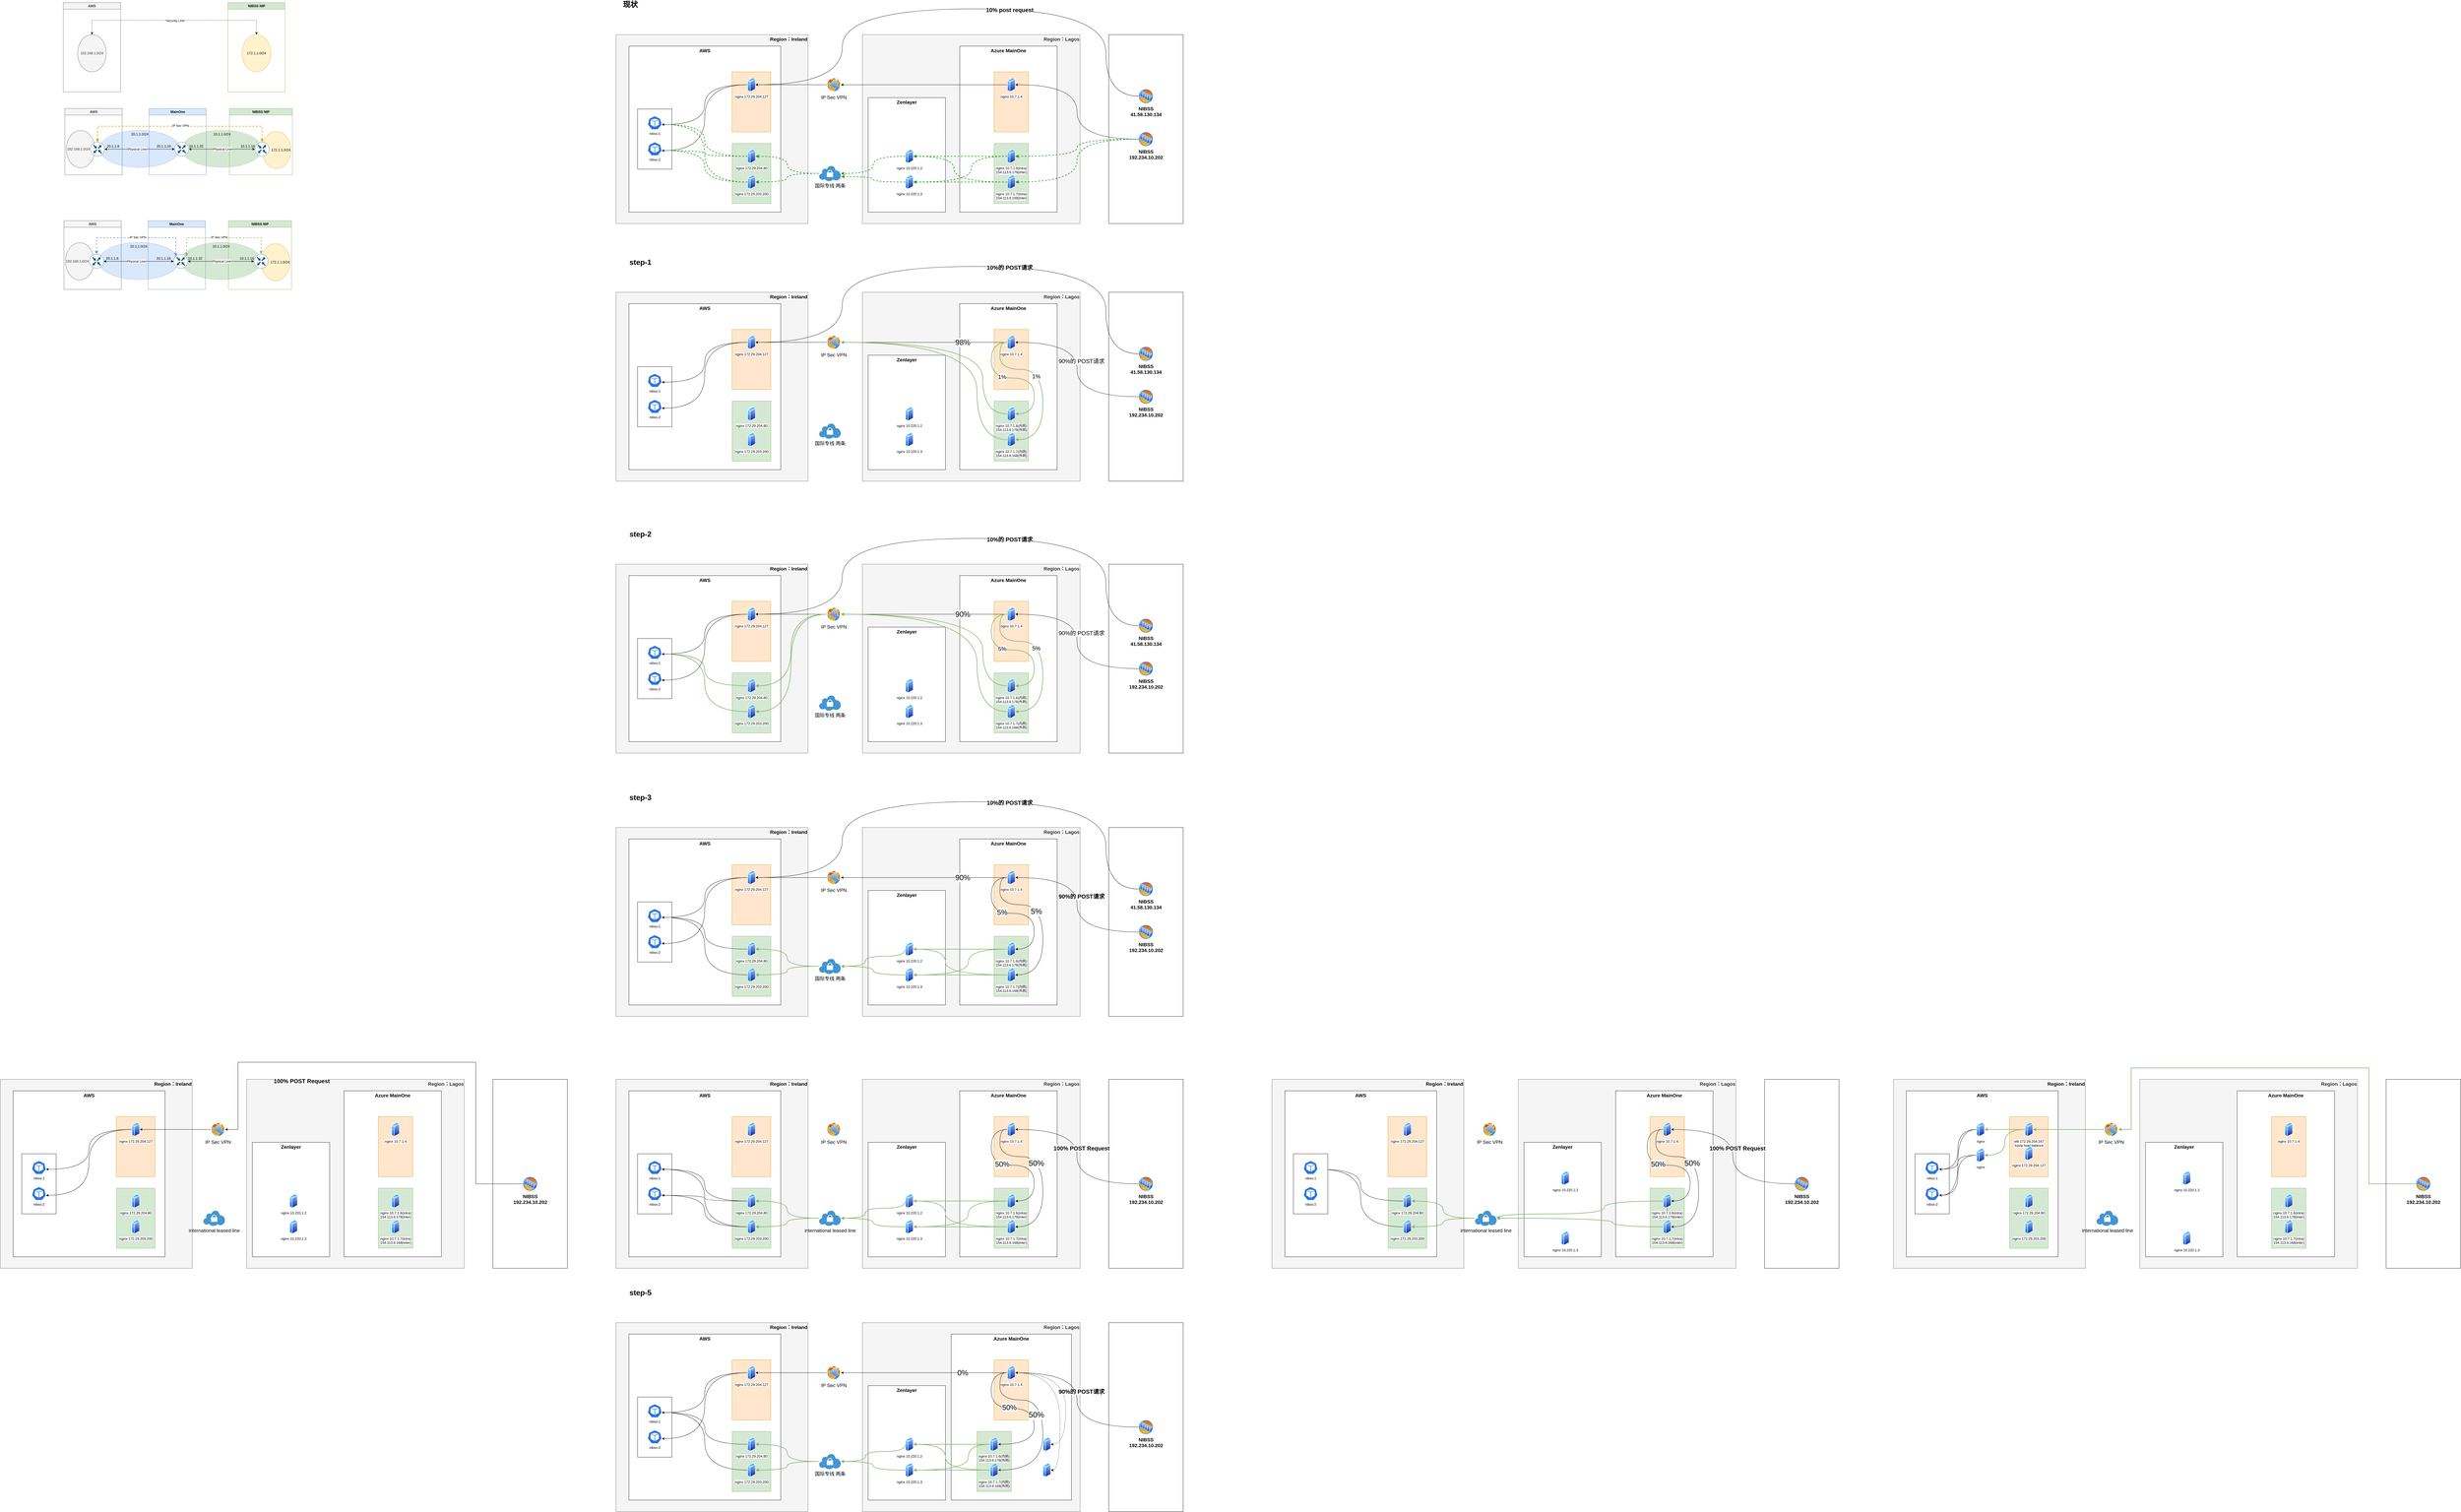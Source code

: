 <mxfile version="22.0.8" type="github">
  <diagram id="64ADKAVjYD1-oNhS0CQX" name="第 1 页">
    <mxGraphModel dx="3787" dy="830" grid="1" gridSize="10" guides="1" tooltips="1" connect="1" arrows="1" fold="1" page="1" pageScale="1" pageWidth="827" pageHeight="1169" math="0" shadow="0">
      <root>
        <mxCell id="0" />
        <mxCell id="1" parent="0" />
        <mxCell id="LtAH9WKVQUCAW0JMJXTO-7" value="20.1.1.0/24" style="ellipse;whiteSpace=wrap;html=1;dashed=1;fillColor=#dae8fc;strokeColor=#6c8ebf;verticalAlign=top;" parent="1" vertex="1">
          <mxGeometry x="-1773.5" y="484" width="280" height="130" as="geometry" />
        </mxCell>
        <mxCell id="LtAH9WKVQUCAW0JMJXTO-6" value="10.1.1.0/24" style="ellipse;whiteSpace=wrap;html=1;dashed=1;fillColor=#d5e8d4;strokeColor=#82b366;verticalAlign=top;" parent="1" vertex="1">
          <mxGeometry x="-1486" y="484" width="280" height="130" as="geometry" />
        </mxCell>
        <mxCell id="3pPtUFTBoVzTTiNlDjTb-3" value="&lt;span style=&quot;color: rgb(0, 0, 0); font-family: Helvetica; font-size: 17px; font-style: normal; font-variant-ligatures: normal; font-variant-caps: normal; font-weight: 700; letter-spacing: normal; orphans: 2; text-indent: 0px; text-transform: none; widows: 2; word-spacing: 0px; -webkit-text-stroke-width: 0px; background-color: rgb(251, 251, 251); text-decoration-thickness: initial; text-decoration-style: initial; text-decoration-color: initial; float: none; display: inline !important;&quot;&gt;Region：Ireland&lt;/span&gt;" style="rounded=0;whiteSpace=wrap;html=1;fontSize=12;verticalAlign=top;align=right;fillColor=#f5f5f5;fontColor=#333333;strokeColor=#666666;" parent="1" vertex="1">
          <mxGeometry x="30" y="3800" width="670" height="660" as="geometry" />
        </mxCell>
        <mxCell id="3pPtUFTBoVzTTiNlDjTb-7" value="AWS" style="rounded=0;whiteSpace=wrap;html=1;align=center;verticalAlign=top;fontStyle=1;fontSize=17;" parent="1" vertex="1">
          <mxGeometry x="75" y="3840" width="530" height="580" as="geometry" />
        </mxCell>
        <mxCell id="3pPtUFTBoVzTTiNlDjTb-15" value="" style="rounded=0;whiteSpace=wrap;html=1;" parent="1" vertex="1">
          <mxGeometry x="105" y="4060" width="120" height="210" as="geometry" />
        </mxCell>
        <mxCell id="bzgshtGKe2SA54a5qkRp-63" value="" style="rounded=0;whiteSpace=wrap;html=1;fontSize=12;" parent="1" vertex="1">
          <mxGeometry x="1750" y="150" width="260" height="660" as="geometry" />
        </mxCell>
        <mxCell id="bzgshtGKe2SA54a5qkRp-61" value="&lt;span style=&quot;font-size: 17px; font-weight: 700; text-align: center;&quot;&gt;Region：Lagos&lt;/span&gt;" style="rounded=0;whiteSpace=wrap;html=1;fontSize=12;verticalAlign=top;align=right;fillColor=#f5f5f5;fontColor=#333333;strokeColor=#666666;" parent="1" vertex="1">
          <mxGeometry x="890" y="150" width="760" height="660" as="geometry" />
        </mxCell>
        <mxCell id="bzgshtGKe2SA54a5qkRp-60" value="&lt;span style=&quot;color: rgb(0, 0, 0); font-family: Helvetica; font-size: 17px; font-style: normal; font-variant-ligatures: normal; font-variant-caps: normal; font-weight: 700; letter-spacing: normal; orphans: 2; text-indent: 0px; text-transform: none; widows: 2; word-spacing: 0px; -webkit-text-stroke-width: 0px; background-color: rgb(251, 251, 251); text-decoration-thickness: initial; text-decoration-style: initial; text-decoration-color: initial; float: none; display: inline !important;&quot;&gt;Region：Ireland&lt;/span&gt;" style="rounded=0;whiteSpace=wrap;html=1;fontSize=12;verticalAlign=top;align=right;fillColor=#f5f5f5;fontColor=#333333;strokeColor=#666666;" parent="1" vertex="1">
          <mxGeometry x="30" y="150" width="670" height="660" as="geometry" />
        </mxCell>
        <mxCell id="bzgshtGKe2SA54a5qkRp-46" value="&lt;div class=&quot;lake-content&quot;&gt;&lt;p style=&quot;margin: 0; padding: 0; min-height: 24px&quot; class=&quot;ne-p&quot; id=&quot;u52d2b0ea&quot;&gt;&lt;span class=&quot;ne-text&quot;&gt;Zenlayer&lt;/span&gt;&lt;/p&gt;&lt;/div&gt;" style="rounded=0;whiteSpace=wrap;html=1;fontSize=17;verticalAlign=top;fontStyle=1" parent="1" vertex="1">
          <mxGeometry x="910" y="370" width="270" height="400" as="geometry" />
        </mxCell>
        <mxCell id="bzgshtGKe2SA54a5qkRp-15" value="Azure MainOne" style="rounded=0;whiteSpace=wrap;html=1;fontStyle=1;verticalAlign=top;fontSize=17;" parent="1" vertex="1">
          <mxGeometry x="1230" y="190" width="340" height="580" as="geometry" />
        </mxCell>
        <mxCell id="bzgshtGKe2SA54a5qkRp-22" value="" style="rounded=0;whiteSpace=wrap;html=1;fillColor=#ffe6cc;strokeColor=#d79b00;" parent="1" vertex="1">
          <mxGeometry x="1350" y="280" width="120" height="210" as="geometry" />
        </mxCell>
        <mxCell id="bzgshtGKe2SA54a5qkRp-1" value="AWS" style="rounded=0;whiteSpace=wrap;html=1;align=center;verticalAlign=top;fontStyle=1;fontSize=17;" parent="1" vertex="1">
          <mxGeometry x="75" y="190" width="530" height="580" as="geometry" />
        </mxCell>
        <mxCell id="bzgshtGKe2SA54a5qkRp-6" value="" style="rounded=0;whiteSpace=wrap;html=1;fillColor=#d5e8d4;strokeColor=#82b366;" parent="1" vertex="1">
          <mxGeometry x="435.5" y="530" width="135" height="210" as="geometry" />
        </mxCell>
        <mxCell id="bzgshtGKe2SA54a5qkRp-7" value="" style="rounded=0;whiteSpace=wrap;html=1;fillColor=#ffe6cc;strokeColor=#d79b00;" parent="1" vertex="1">
          <mxGeometry x="435" y="280" width="135" height="210" as="geometry" />
        </mxCell>
        <mxCell id="bzgshtGKe2SA54a5qkRp-3" value="nginx&amp;nbsp;172.29.204.127" style="aspect=fixed;perimeter=ellipsePerimeter;html=1;align=center;shadow=0;dashed=0;spacingTop=3;image;image=img/lib/active_directory/generic_server.svg;" parent="1" vertex="1">
          <mxGeometry x="489" y="300" width="28.0" height="50" as="geometry" />
        </mxCell>
        <mxCell id="bzgshtGKe2SA54a5qkRp-43" style="edgeStyle=orthogonalEdgeStyle;curved=1;rounded=0;orthogonalLoop=1;jettySize=auto;html=1;entryX=0.995;entryY=0.63;entryDx=0;entryDy=0;entryPerimeter=0;fontSize=17;strokeColor=#009900;strokeWidth=2;dashed=1;" parent="1" source="bzgshtGKe2SA54a5qkRp-4" target="bzgshtGKe2SA54a5qkRp-12" edge="1">
          <mxGeometry relative="1" as="geometry" />
        </mxCell>
        <mxCell id="bzgshtGKe2SA54a5qkRp-45" style="edgeStyle=orthogonalEdgeStyle;curved=1;rounded=0;orthogonalLoop=1;jettySize=auto;html=1;entryX=0.995;entryY=0.63;entryDx=0;entryDy=0;entryPerimeter=0;fontSize=17;strokeColor=#009900;strokeWidth=2;dashed=1;" parent="1" source="bzgshtGKe2SA54a5qkRp-4" target="bzgshtGKe2SA54a5qkRp-11" edge="1">
          <mxGeometry relative="1" as="geometry" />
        </mxCell>
        <mxCell id="bzgshtGKe2SA54a5qkRp-4" value="nginx 172.29.203.200" style="aspect=fixed;perimeter=ellipsePerimeter;html=1;align=center;shadow=0;dashed=0;spacingTop=3;image;image=img/lib/active_directory/generic_server.svg;" parent="1" vertex="1">
          <mxGeometry x="489" y="640" width="28.0" height="50" as="geometry" />
        </mxCell>
        <mxCell id="bzgshtGKe2SA54a5qkRp-42" style="edgeStyle=orthogonalEdgeStyle;curved=1;rounded=0;orthogonalLoop=1;jettySize=auto;html=1;entryX=0.995;entryY=0.63;entryDx=0;entryDy=0;entryPerimeter=0;fontSize=17;strokeColor=#009900;strokeWidth=2;dashed=1;" parent="1" source="bzgshtGKe2SA54a5qkRp-5" target="bzgshtGKe2SA54a5qkRp-11" edge="1">
          <mxGeometry relative="1" as="geometry" />
        </mxCell>
        <mxCell id="bzgshtGKe2SA54a5qkRp-44" style="edgeStyle=orthogonalEdgeStyle;curved=1;rounded=0;orthogonalLoop=1;jettySize=auto;html=1;entryX=0.995;entryY=0.63;entryDx=0;entryDy=0;entryPerimeter=0;fontSize=17;strokeColor=#009900;strokeWidth=2;dashed=1;" parent="1" source="bzgshtGKe2SA54a5qkRp-5" target="bzgshtGKe2SA54a5qkRp-12" edge="1">
          <mxGeometry relative="1" as="geometry" />
        </mxCell>
        <mxCell id="bzgshtGKe2SA54a5qkRp-5" value="nginx 172.29.204.80" style="aspect=fixed;perimeter=ellipsePerimeter;html=1;align=center;shadow=0;dashed=0;spacingTop=3;image;image=img/lib/active_directory/generic_server.svg;" parent="1" vertex="1">
          <mxGeometry x="489" y="550" width="28.0" height="50" as="geometry" />
        </mxCell>
        <mxCell id="bzgshtGKe2SA54a5qkRp-8" value="" style="rounded=0;whiteSpace=wrap;html=1;" parent="1" vertex="1">
          <mxGeometry x="105" y="410" width="120" height="210" as="geometry" />
        </mxCell>
        <mxCell id="bzgshtGKe2SA54a5qkRp-11" value="nibss-1" style="sketch=0;html=1;dashed=0;whitespace=wrap;fillColor=#2875E2;strokeColor=#ffffff;points=[[0.005,0.63,0],[0.1,0.2,0],[0.9,0.2,0],[0.5,0,0],[0.995,0.63,0],[0.72,0.99,0],[0.5,1,0],[0.28,0.99,0]];verticalLabelPosition=bottom;align=center;verticalAlign=top;shape=mxgraph.kubernetes.icon;prIcon=pod" parent="1" vertex="1">
          <mxGeometry x="140" y="434" width="50" height="48" as="geometry" />
        </mxCell>
        <mxCell id="bzgshtGKe2SA54a5qkRp-12" value="nibss-2" style="sketch=0;html=1;dashed=0;whitespace=wrap;fillColor=#2875E2;strokeColor=#ffffff;points=[[0.005,0.63,0],[0.1,0.2,0],[0.9,0.2,0],[0.5,0,0],[0.995,0.63,0],[0.72,0.99,0],[0.5,1,0],[0.28,0.99,0]];verticalLabelPosition=bottom;align=center;verticalAlign=top;shape=mxgraph.kubernetes.icon;prIcon=pod" parent="1" vertex="1">
          <mxGeometry x="140" y="525" width="50" height="48" as="geometry" />
        </mxCell>
        <mxCell id="bzgshtGKe2SA54a5qkRp-30" style="edgeStyle=orthogonalEdgeStyle;curved=1;rounded=0;orthogonalLoop=1;jettySize=auto;html=1;entryX=1;entryY=0.5;entryDx=0;entryDy=0;fontSize=17;" parent="1" source="bzgshtGKe2SA54a5qkRp-18" target="bzgshtGKe2SA54a5qkRp-35" edge="1">
          <mxGeometry relative="1" as="geometry">
            <mxPoint x="835" y="325" as="targetPoint" />
          </mxGeometry>
        </mxCell>
        <mxCell id="bzgshtGKe2SA54a5qkRp-18" value="nginx&amp;nbsp;10.7.1.4" style="aspect=fixed;perimeter=ellipsePerimeter;html=1;align=center;shadow=0;dashed=0;spacingTop=3;image;image=img/lib/active_directory/generic_server.svg;" parent="1" vertex="1">
          <mxGeometry x="1396" y="300" width="28.0" height="50" as="geometry" />
        </mxCell>
        <mxCell id="bzgshtGKe2SA54a5qkRp-21" style="edgeStyle=orthogonalEdgeStyle;rounded=0;orthogonalLoop=1;jettySize=auto;html=1;entryX=0.995;entryY=0.63;entryDx=0;entryDy=0;entryPerimeter=0;curved=1;" parent="1" source="bzgshtGKe2SA54a5qkRp-3" target="bzgshtGKe2SA54a5qkRp-11" edge="1">
          <mxGeometry relative="1" as="geometry" />
        </mxCell>
        <mxCell id="bzgshtGKe2SA54a5qkRp-23" value="" style="rounded=0;whiteSpace=wrap;html=1;fillColor=#d5e8d4;strokeColor=#82b366;" parent="1" vertex="1">
          <mxGeometry x="1350" y="530" width="120" height="210" as="geometry" />
        </mxCell>
        <mxCell id="bzgshtGKe2SA54a5qkRp-52" style="edgeStyle=orthogonalEdgeStyle;curved=1;rounded=0;orthogonalLoop=1;jettySize=auto;html=1;entryX=1;entryY=0.5;entryDx=0;entryDy=0;strokeColor=#009900;strokeWidth=2;fontSize=12;dashed=1;" parent="1" source="bzgshtGKe2SA54a5qkRp-25" target="bzgshtGKe2SA54a5qkRp-47" edge="1">
          <mxGeometry relative="1" as="geometry" />
        </mxCell>
        <mxCell id="bzgshtGKe2SA54a5qkRp-53" style="edgeStyle=orthogonalEdgeStyle;curved=1;rounded=0;orthogonalLoop=1;jettySize=auto;html=1;entryX=1;entryY=0.5;entryDx=0;entryDy=0;strokeColor=#009900;strokeWidth=2;fontSize=12;dashed=1;" parent="1" source="bzgshtGKe2SA54a5qkRp-25" target="bzgshtGKe2SA54a5qkRp-48" edge="1">
          <mxGeometry relative="1" as="geometry">
            <Array as="points">
              <mxPoint x="1270" y="575" />
              <mxPoint x="1270" y="665" />
            </Array>
          </mxGeometry>
        </mxCell>
        <mxCell id="bzgshtGKe2SA54a5qkRp-25" value="nginx&amp;nbsp;10.7.1.6(intra)&lt;br&gt;154.113.6.178(inter)" style="aspect=fixed;perimeter=ellipsePerimeter;html=1;align=center;shadow=0;dashed=0;spacingTop=3;image;image=img/lib/active_directory/generic_server.svg;" parent="1" vertex="1">
          <mxGeometry x="1396" y="550" width="28.0" height="50" as="geometry" />
        </mxCell>
        <mxCell id="bzgshtGKe2SA54a5qkRp-54" style="edgeStyle=orthogonalEdgeStyle;curved=1;rounded=0;orthogonalLoop=1;jettySize=auto;html=1;entryX=1;entryY=0.5;entryDx=0;entryDy=0;strokeColor=#009900;strokeWidth=2;fontSize=12;dashed=1;" parent="1" source="bzgshtGKe2SA54a5qkRp-26" target="bzgshtGKe2SA54a5qkRp-47" edge="1">
          <mxGeometry relative="1" as="geometry">
            <Array as="points">
              <mxPoint x="1210" y="665" />
              <mxPoint x="1210" y="575" />
            </Array>
          </mxGeometry>
        </mxCell>
        <mxCell id="bzgshtGKe2SA54a5qkRp-55" style="edgeStyle=orthogonalEdgeStyle;curved=1;rounded=0;orthogonalLoop=1;jettySize=auto;html=1;entryX=1;entryY=0.5;entryDx=0;entryDy=0;strokeColor=#009900;strokeWidth=2;fontSize=12;dashed=1;" parent="1" source="bzgshtGKe2SA54a5qkRp-26" target="bzgshtGKe2SA54a5qkRp-48" edge="1">
          <mxGeometry relative="1" as="geometry" />
        </mxCell>
        <mxCell id="bzgshtGKe2SA54a5qkRp-26" value="nginx&amp;nbsp;10.7.1.7(intra)&lt;br&gt;154.113.6.168(inter)" style="aspect=fixed;perimeter=ellipsePerimeter;html=1;align=center;shadow=0;dashed=0;spacingTop=3;image;image=img/lib/active_directory/generic_server.svg;" parent="1" vertex="1">
          <mxGeometry x="1396" y="640" width="28.0" height="50" as="geometry" />
        </mxCell>
        <mxCell id="bzgshtGKe2SA54a5qkRp-24" style="edgeStyle=orthogonalEdgeStyle;rounded=0;orthogonalLoop=1;jettySize=auto;html=1;entryX=0.995;entryY=0.63;entryDx=0;entryDy=0;entryPerimeter=0;curved=1;" parent="1" source="bzgshtGKe2SA54a5qkRp-3" target="bzgshtGKe2SA54a5qkRp-12" edge="1">
          <mxGeometry relative="1" as="geometry" />
        </mxCell>
        <mxCell id="bzgshtGKe2SA54a5qkRp-28" style="edgeStyle=orthogonalEdgeStyle;curved=1;rounded=0;orthogonalLoop=1;jettySize=auto;html=1;entryX=1;entryY=0.5;entryDx=0;entryDy=0;fontSize=17;" parent="1" source="bzgshtGKe2SA54a5qkRp-27" target="bzgshtGKe2SA54a5qkRp-18" edge="1">
          <mxGeometry relative="1" as="geometry" />
        </mxCell>
        <mxCell id="bzgshtGKe2SA54a5qkRp-36" style="edgeStyle=orthogonalEdgeStyle;curved=1;rounded=0;orthogonalLoop=1;jettySize=auto;html=1;entryX=1;entryY=0.5;entryDx=0;entryDy=0;fontSize=17;strokeColor=#009900;strokeWidth=2;dashed=1;" parent="1" source="bzgshtGKe2SA54a5qkRp-27" target="bzgshtGKe2SA54a5qkRp-25" edge="1">
          <mxGeometry relative="1" as="geometry" />
        </mxCell>
        <mxCell id="bzgshtGKe2SA54a5qkRp-37" style="edgeStyle=orthogonalEdgeStyle;curved=1;rounded=0;orthogonalLoop=1;jettySize=auto;html=1;entryX=1;entryY=0.5;entryDx=0;entryDy=0;fontSize=17;strokeColor=#009900;strokeWidth=2;dashed=1;" parent="1" source="bzgshtGKe2SA54a5qkRp-27" target="bzgshtGKe2SA54a5qkRp-26" edge="1">
          <mxGeometry relative="1" as="geometry" />
        </mxCell>
        <mxCell id="bzgshtGKe2SA54a5qkRp-62" style="edgeStyle=orthogonalEdgeStyle;curved=1;rounded=0;orthogonalLoop=1;jettySize=auto;html=1;entryX=1;entryY=0.5;entryDx=0;entryDy=0;strokeColor=#000000;strokeWidth=1;fontSize=12;exitX=0;exitY=0.5;exitDx=0;exitDy=0;" parent="1" source="bzgshtGKe2SA54a5qkRp-64" target="bzgshtGKe2SA54a5qkRp-3" edge="1">
          <mxGeometry relative="1" as="geometry">
            <Array as="points">
              <mxPoint x="1740" y="365" />
              <mxPoint x="1740" y="60" />
              <mxPoint x="820" y="60" />
              <mxPoint x="820" y="325" />
            </Array>
          </mxGeometry>
        </mxCell>
        <mxCell id="bzgshtGKe2SA54a5qkRp-65" value="10% post request" style="edgeLabel;html=1;align=center;verticalAlign=middle;resizable=0;points=[];fontSize=20;fontStyle=1" parent="bzgshtGKe2SA54a5qkRp-62" vertex="1" connectable="0">
          <mxGeometry x="-0.207" y="3" relative="1" as="geometry">
            <mxPoint as="offset" />
          </mxGeometry>
        </mxCell>
        <mxCell id="bzgshtGKe2SA54a5qkRp-27" value="NIBSS&lt;br&gt;192.234.10.202" style="aspect=fixed;perimeter=ellipsePerimeter;html=1;align=center;shadow=0;dashed=0;spacingTop=3;image;image=img/lib/active_directory/server_farm.svg;fontStyle=1;fontSize=17;" parent="1" vertex="1">
          <mxGeometry x="1855" y="490" width="50" height="50" as="geometry" />
        </mxCell>
        <mxCell id="bzgshtGKe2SA54a5qkRp-31" style="edgeStyle=orthogonalEdgeStyle;curved=1;rounded=0;orthogonalLoop=1;jettySize=auto;html=1;entryX=1;entryY=0.5;entryDx=0;entryDy=0;fontSize=17;exitX=0;exitY=0.5;exitDx=0;exitDy=0;" parent="1" source="bzgshtGKe2SA54a5qkRp-35" target="bzgshtGKe2SA54a5qkRp-3" edge="1">
          <mxGeometry relative="1" as="geometry">
            <mxPoint x="730" y="325" as="sourcePoint" />
          </mxGeometry>
        </mxCell>
        <mxCell id="bzgshtGKe2SA54a5qkRp-40" style="edgeStyle=orthogonalEdgeStyle;curved=1;rounded=0;orthogonalLoop=1;jettySize=auto;html=1;entryX=1;entryY=0.5;entryDx=0;entryDy=0;fontSize=17;strokeColor=#009900;strokeWidth=2;dashed=1;" parent="1" source="bzgshtGKe2SA54a5qkRp-33" target="bzgshtGKe2SA54a5qkRp-5" edge="1">
          <mxGeometry relative="1" as="geometry" />
        </mxCell>
        <mxCell id="bzgshtGKe2SA54a5qkRp-41" style="edgeStyle=orthogonalEdgeStyle;curved=1;rounded=0;orthogonalLoop=1;jettySize=auto;html=1;entryX=1;entryY=0.5;entryDx=0;entryDy=0;fontSize=17;strokeColor=#009900;strokeWidth=2;dashed=1;" parent="1" source="bzgshtGKe2SA54a5qkRp-33" target="bzgshtGKe2SA54a5qkRp-4" edge="1">
          <mxGeometry relative="1" as="geometry" />
        </mxCell>
        <mxCell id="bzgshtGKe2SA54a5qkRp-33" value="国际专线 两条" style="shadow=0;dashed=0;html=1;strokeColor=none;fillColor=#4495D1;labelPosition=center;verticalLabelPosition=bottom;verticalAlign=top;align=center;outlineConnect=0;shape=mxgraph.veeam.vpn;fontSize=17;" parent="1" vertex="1">
          <mxGeometry x="738" y="608" width="77" height="54" as="geometry" />
        </mxCell>
        <mxCell id="bzgshtGKe2SA54a5qkRp-35" value="IP Sec VPN" style="aspect=fixed;perimeter=ellipsePerimeter;html=1;align=center;shadow=0;dashed=0;spacingTop=3;image;image=img/lib/active_directory/internet_globe.svg;fontSize=17;" parent="1" vertex="1">
          <mxGeometry x="765" y="300" width="50" height="50" as="geometry" />
        </mxCell>
        <mxCell id="bzgshtGKe2SA54a5qkRp-56" style="edgeStyle=orthogonalEdgeStyle;curved=1;rounded=0;orthogonalLoop=1;jettySize=auto;html=1;strokeColor=#009900;strokeWidth=2;fontSize=12;entryX=1;entryY=0.5;entryDx=0;entryDy=0;entryPerimeter=0;dashed=1;" parent="1" source="bzgshtGKe2SA54a5qkRp-47" target="bzgshtGKe2SA54a5qkRp-33" edge="1">
          <mxGeometry relative="1" as="geometry">
            <mxPoint x="840" y="600" as="targetPoint" />
          </mxGeometry>
        </mxCell>
        <mxCell id="bzgshtGKe2SA54a5qkRp-47" value="nginx 10.220.1.2" style="aspect=fixed;perimeter=ellipsePerimeter;html=1;align=center;shadow=0;dashed=0;spacingTop=3;image;image=img/lib/active_directory/generic_server.svg;fontSize=12;" parent="1" vertex="1">
          <mxGeometry x="1040" y="550" width="28.0" height="50" as="geometry" />
        </mxCell>
        <mxCell id="bzgshtGKe2SA54a5qkRp-57" style="edgeStyle=orthogonalEdgeStyle;curved=1;rounded=0;orthogonalLoop=1;jettySize=auto;html=1;strokeColor=#009900;strokeWidth=2;fontSize=12;entryX=1.013;entryY=0.704;entryDx=0;entryDy=0;entryPerimeter=0;dashed=1;" parent="1" source="bzgshtGKe2SA54a5qkRp-48" target="bzgshtGKe2SA54a5qkRp-33" edge="1">
          <mxGeometry relative="1" as="geometry">
            <mxPoint x="830" y="720" as="targetPoint" />
          </mxGeometry>
        </mxCell>
        <mxCell id="bzgshtGKe2SA54a5qkRp-48" value="nginx 10.220.1.3" style="aspect=fixed;perimeter=ellipsePerimeter;html=1;align=center;shadow=0;dashed=0;spacingTop=3;image;image=img/lib/active_directory/generic_server.svg;fontSize=12;" parent="1" vertex="1">
          <mxGeometry x="1040" y="640" width="28.0" height="50" as="geometry" />
        </mxCell>
        <mxCell id="bzgshtGKe2SA54a5qkRp-64" value="NIBSS&lt;br&gt;41.58.130.134" style="aspect=fixed;perimeter=ellipsePerimeter;html=1;align=center;shadow=0;dashed=0;spacingTop=3;image;image=img/lib/active_directory/server_farm.svg;fontStyle=1;fontSize=17;" parent="1" vertex="1">
          <mxGeometry x="1855" y="340" width="50" height="50" as="geometry" />
        </mxCell>
        <mxCell id="bzgshtGKe2SA54a5qkRp-68" value="现状" style="text;html=1;strokeColor=none;fillColor=none;align=center;verticalAlign=middle;whiteSpace=wrap;rounded=0;fontSize=26;fontStyle=1" parent="1" vertex="1">
          <mxGeometry x="50" y="30" width="60" height="30" as="geometry" />
        </mxCell>
        <mxCell id="bzgshtGKe2SA54a5qkRp-69" value="" style="rounded=0;whiteSpace=wrap;html=1;fontSize=12;" parent="1" vertex="1">
          <mxGeometry x="1750" y="1050" width="260" height="660" as="geometry" />
        </mxCell>
        <mxCell id="bzgshtGKe2SA54a5qkRp-70" value="&lt;span style=&quot;font-size: 17px; font-weight: 700; text-align: center;&quot;&gt;Region：Lagos&lt;/span&gt;" style="rounded=0;whiteSpace=wrap;html=1;fontSize=12;verticalAlign=top;align=right;fillColor=#f5f5f5;fontColor=#333333;strokeColor=#666666;" parent="1" vertex="1">
          <mxGeometry x="890" y="1050" width="760" height="660" as="geometry" />
        </mxCell>
        <mxCell id="bzgshtGKe2SA54a5qkRp-71" value="&lt;span style=&quot;color: rgb(0, 0, 0); font-family: Helvetica; font-size: 17px; font-style: normal; font-variant-ligatures: normal; font-variant-caps: normal; font-weight: 700; letter-spacing: normal; orphans: 2; text-indent: 0px; text-transform: none; widows: 2; word-spacing: 0px; -webkit-text-stroke-width: 0px; background-color: rgb(251, 251, 251); text-decoration-thickness: initial; text-decoration-style: initial; text-decoration-color: initial; float: none; display: inline !important;&quot;&gt;Region：Ireland&lt;/span&gt;" style="rounded=0;whiteSpace=wrap;html=1;fontSize=12;verticalAlign=top;align=right;fillColor=#f5f5f5;fontColor=#333333;strokeColor=#666666;" parent="1" vertex="1">
          <mxGeometry x="30" y="1050" width="670" height="660" as="geometry" />
        </mxCell>
        <mxCell id="bzgshtGKe2SA54a5qkRp-72" value="&lt;div class=&quot;lake-content&quot;&gt;&lt;p style=&quot;margin: 0; padding: 0; min-height: 24px&quot; class=&quot;ne-p&quot; id=&quot;u52d2b0ea&quot;&gt;&lt;span class=&quot;ne-text&quot;&gt;Zenlayer&lt;/span&gt;&lt;/p&gt;&lt;/div&gt;" style="rounded=0;whiteSpace=wrap;html=1;fontSize=17;verticalAlign=top;fontStyle=1" parent="1" vertex="1">
          <mxGeometry x="910" y="1270" width="270" height="400" as="geometry" />
        </mxCell>
        <mxCell id="bzgshtGKe2SA54a5qkRp-73" value="Azure MainOne" style="rounded=0;whiteSpace=wrap;html=1;fontStyle=1;verticalAlign=top;fontSize=17;" parent="1" vertex="1">
          <mxGeometry x="1230" y="1090" width="340" height="580" as="geometry" />
        </mxCell>
        <mxCell id="bzgshtGKe2SA54a5qkRp-74" value="" style="rounded=0;whiteSpace=wrap;html=1;fillColor=#ffe6cc;strokeColor=#d79b00;" parent="1" vertex="1">
          <mxGeometry x="1350" y="1180" width="120" height="210" as="geometry" />
        </mxCell>
        <mxCell id="bzgshtGKe2SA54a5qkRp-75" value="AWS" style="rounded=0;whiteSpace=wrap;html=1;align=center;verticalAlign=top;fontStyle=1;fontSize=17;" parent="1" vertex="1">
          <mxGeometry x="75" y="1090" width="530" height="580" as="geometry" />
        </mxCell>
        <mxCell id="bzgshtGKe2SA54a5qkRp-76" value="" style="rounded=0;whiteSpace=wrap;html=1;fillColor=#d5e8d4;strokeColor=#82b366;" parent="1" vertex="1">
          <mxGeometry x="435.5" y="1430" width="135" height="210" as="geometry" />
        </mxCell>
        <mxCell id="bzgshtGKe2SA54a5qkRp-77" value="" style="rounded=0;whiteSpace=wrap;html=1;fillColor=#ffe6cc;strokeColor=#d79b00;" parent="1" vertex="1">
          <mxGeometry x="435" y="1180" width="135" height="210" as="geometry" />
        </mxCell>
        <mxCell id="bzgshtGKe2SA54a5qkRp-78" value="nginx&amp;nbsp;172.29.204.127" style="aspect=fixed;perimeter=ellipsePerimeter;html=1;align=center;shadow=0;dashed=0;spacingTop=3;image;image=img/lib/active_directory/generic_server.svg;" parent="1" vertex="1">
          <mxGeometry x="489" y="1200" width="28.0" height="50" as="geometry" />
        </mxCell>
        <mxCell id="bzgshtGKe2SA54a5qkRp-81" value="nginx 172.29.203.200" style="aspect=fixed;perimeter=ellipsePerimeter;html=1;align=center;shadow=0;dashed=0;spacingTop=3;image;image=img/lib/active_directory/generic_server.svg;" parent="1" vertex="1">
          <mxGeometry x="489" y="1540" width="28.0" height="50" as="geometry" />
        </mxCell>
        <mxCell id="bzgshtGKe2SA54a5qkRp-84" value="nginx 172.29.204.80" style="aspect=fixed;perimeter=ellipsePerimeter;html=1;align=center;shadow=0;dashed=0;spacingTop=3;image;image=img/lib/active_directory/generic_server.svg;" parent="1" vertex="1">
          <mxGeometry x="489" y="1450" width="28.0" height="50" as="geometry" />
        </mxCell>
        <mxCell id="bzgshtGKe2SA54a5qkRp-85" value="" style="rounded=0;whiteSpace=wrap;html=1;" parent="1" vertex="1">
          <mxGeometry x="105" y="1310" width="120" height="210" as="geometry" />
        </mxCell>
        <mxCell id="bzgshtGKe2SA54a5qkRp-86" value="nibss-1" style="sketch=0;html=1;dashed=0;whitespace=wrap;fillColor=#2875E2;strokeColor=#ffffff;points=[[0.005,0.63,0],[0.1,0.2,0],[0.9,0.2,0],[0.5,0,0],[0.995,0.63,0],[0.72,0.99,0],[0.5,1,0],[0.28,0.99,0]];verticalLabelPosition=bottom;align=center;verticalAlign=top;shape=mxgraph.kubernetes.icon;prIcon=pod" parent="1" vertex="1">
          <mxGeometry x="140" y="1334" width="50" height="48" as="geometry" />
        </mxCell>
        <mxCell id="bzgshtGKe2SA54a5qkRp-87" value="nibss-2" style="sketch=0;html=1;dashed=0;whitespace=wrap;fillColor=#2875E2;strokeColor=#ffffff;points=[[0.005,0.63,0],[0.1,0.2,0],[0.9,0.2,0],[0.5,0,0],[0.995,0.63,0],[0.72,0.99,0],[0.5,1,0],[0.28,0.99,0]];verticalLabelPosition=bottom;align=center;verticalAlign=top;shape=mxgraph.kubernetes.icon;prIcon=pod" parent="1" vertex="1">
          <mxGeometry x="140" y="1425" width="50" height="48" as="geometry" />
        </mxCell>
        <mxCell id="bzgshtGKe2SA54a5qkRp-88" style="edgeStyle=orthogonalEdgeStyle;curved=1;rounded=0;orthogonalLoop=1;jettySize=auto;html=1;entryX=1;entryY=0.5;entryDx=0;entryDy=0;fontSize=17;" parent="1" source="bzgshtGKe2SA54a5qkRp-89" target="bzgshtGKe2SA54a5qkRp-109" edge="1">
          <mxGeometry relative="1" as="geometry">
            <mxPoint x="835" y="1225" as="targetPoint" />
          </mxGeometry>
        </mxCell>
        <mxCell id="bzgshtGKe2SA54a5qkRp-120" value="98%" style="edgeLabel;html=1;align=center;verticalAlign=middle;resizable=0;points=[];fontSize=26;" parent="bzgshtGKe2SA54a5qkRp-88" vertex="1" connectable="0">
          <mxGeometry x="-0.467" relative="1" as="geometry">
            <mxPoint x="-1" as="offset" />
          </mxGeometry>
        </mxCell>
        <mxCell id="bzgshtGKe2SA54a5qkRp-91" value="" style="rounded=0;whiteSpace=wrap;html=1;fillColor=#d5e8d4;strokeColor=#82b366;" parent="1" vertex="1">
          <mxGeometry x="1350" y="1430" width="120" height="210" as="geometry" />
        </mxCell>
        <mxCell id="bzgshtGKe2SA54a5qkRp-89" value="nginx&amp;nbsp;10.7.1.4" style="aspect=fixed;perimeter=ellipsePerimeter;html=1;align=center;shadow=0;dashed=0;spacingTop=3;image;image=img/lib/active_directory/generic_server.svg;" parent="1" vertex="1">
          <mxGeometry x="1396" y="1200" width="28.0" height="50" as="geometry" />
        </mxCell>
        <mxCell id="bzgshtGKe2SA54a5qkRp-90" style="edgeStyle=orthogonalEdgeStyle;rounded=0;orthogonalLoop=1;jettySize=auto;html=1;entryX=0.995;entryY=0.63;entryDx=0;entryDy=0;entryPerimeter=0;curved=1;" parent="1" source="bzgshtGKe2SA54a5qkRp-78" target="bzgshtGKe2SA54a5qkRp-86" edge="1">
          <mxGeometry relative="1" as="geometry" />
        </mxCell>
        <mxCell id="bzgshtGKe2SA54a5qkRp-116" style="edgeStyle=orthogonalEdgeStyle;curved=1;rounded=0;orthogonalLoop=1;jettySize=auto;html=1;entryX=1;entryY=0.5;entryDx=0;entryDy=0;strokeColor=#82b366;strokeWidth=2;fontSize=26;fillColor=#d5e8d4;" parent="1" source="bzgshtGKe2SA54a5qkRp-94" target="bzgshtGKe2SA54a5qkRp-109" edge="1">
          <mxGeometry relative="1" as="geometry">
            <Array as="points">
              <mxPoint x="1310" y="1475" />
              <mxPoint x="1310" y="1225" />
            </Array>
          </mxGeometry>
        </mxCell>
        <mxCell id="bzgshtGKe2SA54a5qkRp-94" value="nginx&amp;nbsp;10.7.1.6(内网)&lt;br style=&quot;border-color: var(--border-color);&quot;&gt;154.113.6.178(外网)" style="aspect=fixed;perimeter=ellipsePerimeter;html=1;align=center;shadow=0;dashed=0;spacingTop=3;image;image=img/lib/active_directory/generic_server.svg;" parent="1" vertex="1">
          <mxGeometry x="1396" y="1450" width="28.0" height="50" as="geometry" />
        </mxCell>
        <mxCell id="bzgshtGKe2SA54a5qkRp-117" style="edgeStyle=orthogonalEdgeStyle;curved=1;rounded=0;orthogonalLoop=1;jettySize=auto;html=1;entryX=1;entryY=0.5;entryDx=0;entryDy=0;strokeColor=#82b366;strokeWidth=2;fontSize=26;fillColor=#d5e8d4;" parent="1" source="bzgshtGKe2SA54a5qkRp-97" target="bzgshtGKe2SA54a5qkRp-109" edge="1">
          <mxGeometry relative="1" as="geometry">
            <Array as="points">
              <mxPoint x="1290" y="1565" />
              <mxPoint x="1290" y="1225" />
            </Array>
          </mxGeometry>
        </mxCell>
        <mxCell id="bzgshtGKe2SA54a5qkRp-97" value="nginx&amp;nbsp;10.7.1.7(内网)&lt;br style=&quot;border-color: var(--border-color);&quot;&gt;154.113.6.168(外网)" style="aspect=fixed;perimeter=ellipsePerimeter;html=1;align=center;shadow=0;dashed=0;spacingTop=3;image;image=img/lib/active_directory/generic_server.svg;" parent="1" vertex="1">
          <mxGeometry x="1396" y="1540" width="28.0" height="50" as="geometry" />
        </mxCell>
        <mxCell id="bzgshtGKe2SA54a5qkRp-98" style="edgeStyle=orthogonalEdgeStyle;rounded=0;orthogonalLoop=1;jettySize=auto;html=1;entryX=0.995;entryY=0.63;entryDx=0;entryDy=0;entryPerimeter=0;curved=1;" parent="1" source="bzgshtGKe2SA54a5qkRp-78" target="bzgshtGKe2SA54a5qkRp-87" edge="1">
          <mxGeometry relative="1" as="geometry" />
        </mxCell>
        <mxCell id="bzgshtGKe2SA54a5qkRp-99" style="edgeStyle=orthogonalEdgeStyle;curved=1;rounded=0;orthogonalLoop=1;jettySize=auto;html=1;entryX=1;entryY=0.5;entryDx=0;entryDy=0;fontSize=17;" parent="1" source="bzgshtGKe2SA54a5qkRp-104" target="bzgshtGKe2SA54a5qkRp-89" edge="1">
          <mxGeometry relative="1" as="geometry" />
        </mxCell>
        <mxCell id="bzgshtGKe2SA54a5qkRp-121" value="90%的 POST请求" style="edgeLabel;html=1;align=center;verticalAlign=middle;resizable=0;points=[];fontSize=20;" parent="bzgshtGKe2SA54a5qkRp-99" vertex="1" connectable="0">
          <mxGeometry x="0.498" y="25" relative="1" as="geometry">
            <mxPoint x="75" y="40" as="offset" />
          </mxGeometry>
        </mxCell>
        <mxCell id="bzgshtGKe2SA54a5qkRp-102" style="edgeStyle=orthogonalEdgeStyle;curved=1;rounded=0;orthogonalLoop=1;jettySize=auto;html=1;entryX=1;entryY=0.5;entryDx=0;entryDy=0;strokeColor=#000000;strokeWidth=1;fontSize=12;exitX=0;exitY=0.5;exitDx=0;exitDy=0;" parent="1" source="bzgshtGKe2SA54a5qkRp-114" target="bzgshtGKe2SA54a5qkRp-78" edge="1">
          <mxGeometry relative="1" as="geometry">
            <Array as="points">
              <mxPoint x="1740" y="1265" />
              <mxPoint x="1740" y="960" />
              <mxPoint x="820" y="960" />
              <mxPoint x="820" y="1225" />
            </Array>
          </mxGeometry>
        </mxCell>
        <mxCell id="bzgshtGKe2SA54a5qkRp-103" value="10%的 POST请求" style="edgeLabel;html=1;align=center;verticalAlign=middle;resizable=0;points=[];fontSize=20;fontStyle=1" parent="bzgshtGKe2SA54a5qkRp-102" vertex="1" connectable="0">
          <mxGeometry x="-0.207" y="3" relative="1" as="geometry">
            <mxPoint as="offset" />
          </mxGeometry>
        </mxCell>
        <mxCell id="bzgshtGKe2SA54a5qkRp-104" value="NIBSS&lt;br&gt;192.234.10.202" style="aspect=fixed;perimeter=ellipsePerimeter;html=1;align=center;shadow=0;dashed=0;spacingTop=3;image;image=img/lib/active_directory/server_farm.svg;fontStyle=1;fontSize=17;" parent="1" vertex="1">
          <mxGeometry x="1855" y="1390" width="50" height="50" as="geometry" />
        </mxCell>
        <mxCell id="bzgshtGKe2SA54a5qkRp-105" style="edgeStyle=orthogonalEdgeStyle;curved=1;rounded=0;orthogonalLoop=1;jettySize=auto;html=1;entryX=1;entryY=0.5;entryDx=0;entryDy=0;fontSize=17;exitX=0;exitY=0.5;exitDx=0;exitDy=0;" parent="1" source="bzgshtGKe2SA54a5qkRp-109" target="bzgshtGKe2SA54a5qkRp-78" edge="1">
          <mxGeometry relative="1" as="geometry">
            <mxPoint x="730" y="1225" as="sourcePoint" />
          </mxGeometry>
        </mxCell>
        <mxCell id="bzgshtGKe2SA54a5qkRp-108" value="国际专线 两条" style="shadow=0;dashed=0;html=1;strokeColor=none;fillColor=#4495D1;labelPosition=center;verticalLabelPosition=bottom;verticalAlign=top;align=center;outlineConnect=0;shape=mxgraph.veeam.vpn;fontSize=17;" parent="1" vertex="1">
          <mxGeometry x="738" y="1508" width="77" height="54" as="geometry" />
        </mxCell>
        <mxCell id="bzgshtGKe2SA54a5qkRp-109" value="IP Sec VPN" style="aspect=fixed;perimeter=ellipsePerimeter;html=1;align=center;shadow=0;dashed=0;spacingTop=3;image;image=img/lib/active_directory/internet_globe.svg;fontSize=17;" parent="1" vertex="1">
          <mxGeometry x="765" y="1200" width="50" height="50" as="geometry" />
        </mxCell>
        <mxCell id="bzgshtGKe2SA54a5qkRp-111" value="nginx 10.220.1.2" style="aspect=fixed;perimeter=ellipsePerimeter;html=1;align=center;shadow=0;dashed=0;spacingTop=3;image;image=img/lib/active_directory/generic_server.svg;fontSize=12;" parent="1" vertex="1">
          <mxGeometry x="1040" y="1450" width="28.0" height="50" as="geometry" />
        </mxCell>
        <mxCell id="bzgshtGKe2SA54a5qkRp-113" value="nginx 10.220.1.3" style="aspect=fixed;perimeter=ellipsePerimeter;html=1;align=center;shadow=0;dashed=0;spacingTop=3;image;image=img/lib/active_directory/generic_server.svg;fontSize=12;" parent="1" vertex="1">
          <mxGeometry x="1040" y="1540" width="28.0" height="50" as="geometry" />
        </mxCell>
        <mxCell id="bzgshtGKe2SA54a5qkRp-114" value="NIBSS&lt;br&gt;41.58.130.134" style="aspect=fixed;perimeter=ellipsePerimeter;html=1;align=center;shadow=0;dashed=0;spacingTop=3;image;image=img/lib/active_directory/server_farm.svg;fontStyle=1;fontSize=17;" parent="1" vertex="1">
          <mxGeometry x="1855" y="1240" width="50" height="50" as="geometry" />
        </mxCell>
        <mxCell id="bzgshtGKe2SA54a5qkRp-115" value="step-1" style="text;html=1;strokeColor=none;fillColor=none;align=center;verticalAlign=middle;whiteSpace=wrap;rounded=0;fontSize=26;fontStyle=1" parent="1" vertex="1">
          <mxGeometry x="50" y="930" width="130" height="30" as="geometry" />
        </mxCell>
        <mxCell id="bzgshtGKe2SA54a5qkRp-118" style="edgeStyle=orthogonalEdgeStyle;curved=1;rounded=0;orthogonalLoop=1;jettySize=auto;html=1;entryX=1;entryY=0.5;entryDx=0;entryDy=0;strokeColor=#82b366;strokeWidth=2;fontSize=26;exitX=0;exitY=0.5;exitDx=0;exitDy=0;fillColor=#d5e8d4;" parent="1" source="bzgshtGKe2SA54a5qkRp-89" target="bzgshtGKe2SA54a5qkRp-94" edge="1">
          <mxGeometry relative="1" as="geometry">
            <Array as="points">
              <mxPoint x="1340" y="1225" />
              <mxPoint x="1340" y="1350" />
              <mxPoint x="1490" y="1350" />
              <mxPoint x="1490" y="1475" />
            </Array>
          </mxGeometry>
        </mxCell>
        <mxCell id="bzgshtGKe2SA54a5qkRp-122" value="1%" style="edgeLabel;html=1;align=center;verticalAlign=middle;resizable=0;points=[];fontSize=20;" parent="bzgshtGKe2SA54a5qkRp-118" vertex="1" connectable="0">
          <mxGeometry x="-0.165" y="5" relative="1" as="geometry">
            <mxPoint x="1" as="offset" />
          </mxGeometry>
        </mxCell>
        <mxCell id="bzgshtGKe2SA54a5qkRp-119" style="edgeStyle=orthogonalEdgeStyle;curved=1;rounded=0;orthogonalLoop=1;jettySize=auto;html=1;entryX=1;entryY=0.5;entryDx=0;entryDy=0;strokeColor=#82b366;strokeWidth=2;fontSize=26;fillColor=#d5e8d4;" parent="1" target="bzgshtGKe2SA54a5qkRp-97" edge="1">
          <mxGeometry relative="1" as="geometry">
            <mxPoint x="1390" y="1225" as="sourcePoint" />
            <Array as="points">
              <mxPoint x="1370" y="1225" />
              <mxPoint x="1370" y="1320" />
              <mxPoint x="1520" y="1320" />
              <mxPoint x="1520" y="1565" />
            </Array>
          </mxGeometry>
        </mxCell>
        <mxCell id="bzgshtGKe2SA54a5qkRp-123" value="1%" style="edgeLabel;html=1;align=center;verticalAlign=middle;resizable=0;points=[];fontSize=20;" parent="bzgshtGKe2SA54a5qkRp-119" vertex="1" connectable="0">
          <mxGeometry x="-0.049" y="-23" relative="1" as="geometry">
            <mxPoint as="offset" />
          </mxGeometry>
        </mxCell>
        <mxCell id="bzgshtGKe2SA54a5qkRp-124" value="" style="rounded=0;whiteSpace=wrap;html=1;fontSize=12;" parent="1" vertex="1">
          <mxGeometry x="1750" y="2000" width="260" height="660" as="geometry" />
        </mxCell>
        <mxCell id="bzgshtGKe2SA54a5qkRp-125" value="&lt;span style=&quot;font-size: 17px; font-weight: 700; text-align: center;&quot;&gt;Region：Lagos&lt;/span&gt;" style="rounded=0;whiteSpace=wrap;html=1;fontSize=12;verticalAlign=top;align=right;fillColor=#f5f5f5;fontColor=#333333;strokeColor=#666666;" parent="1" vertex="1">
          <mxGeometry x="890" y="2000" width="760" height="660" as="geometry" />
        </mxCell>
        <mxCell id="bzgshtGKe2SA54a5qkRp-126" value="&lt;span style=&quot;color: rgb(0, 0, 0); font-family: Helvetica; font-size: 17px; font-style: normal; font-variant-ligatures: normal; font-variant-caps: normal; font-weight: 700; letter-spacing: normal; orphans: 2; text-indent: 0px; text-transform: none; widows: 2; word-spacing: 0px; -webkit-text-stroke-width: 0px; background-color: rgb(251, 251, 251); text-decoration-thickness: initial; text-decoration-style: initial; text-decoration-color: initial; float: none; display: inline !important;&quot;&gt;Region：Ireland&lt;/span&gt;" style="rounded=0;whiteSpace=wrap;html=1;fontSize=12;verticalAlign=top;align=right;fillColor=#f5f5f5;fontColor=#333333;strokeColor=#666666;" parent="1" vertex="1">
          <mxGeometry x="30" y="2000" width="670" height="660" as="geometry" />
        </mxCell>
        <mxCell id="bzgshtGKe2SA54a5qkRp-127" value="&lt;div class=&quot;lake-content&quot;&gt;&lt;p style=&quot;margin: 0; padding: 0; min-height: 24px&quot; class=&quot;ne-p&quot; id=&quot;u52d2b0ea&quot;&gt;&lt;span class=&quot;ne-text&quot;&gt;Zenlayer&lt;/span&gt;&lt;/p&gt;&lt;/div&gt;" style="rounded=0;whiteSpace=wrap;html=1;fontSize=17;verticalAlign=top;fontStyle=1" parent="1" vertex="1">
          <mxGeometry x="910" y="2220" width="270" height="400" as="geometry" />
        </mxCell>
        <mxCell id="bzgshtGKe2SA54a5qkRp-128" value="Azure MainOne" style="rounded=0;whiteSpace=wrap;html=1;fontStyle=1;verticalAlign=top;fontSize=17;" parent="1" vertex="1">
          <mxGeometry x="1230" y="2040" width="340" height="580" as="geometry" />
        </mxCell>
        <mxCell id="bzgshtGKe2SA54a5qkRp-129" value="" style="rounded=0;whiteSpace=wrap;html=1;fillColor=#ffe6cc;strokeColor=#d79b00;" parent="1" vertex="1">
          <mxGeometry x="1350" y="2130" width="120" height="210" as="geometry" />
        </mxCell>
        <mxCell id="bzgshtGKe2SA54a5qkRp-130" value="AWS" style="rounded=0;whiteSpace=wrap;html=1;align=center;verticalAlign=top;fontStyle=1;fontSize=17;" parent="1" vertex="1">
          <mxGeometry x="75" y="2040" width="530" height="580" as="geometry" />
        </mxCell>
        <mxCell id="bzgshtGKe2SA54a5qkRp-131" value="" style="rounded=0;whiteSpace=wrap;html=1;fillColor=#d5e8d4;strokeColor=#82b366;" parent="1" vertex="1">
          <mxGeometry x="435.5" y="2380" width="135" height="210" as="geometry" />
        </mxCell>
        <mxCell id="bzgshtGKe2SA54a5qkRp-132" value="" style="rounded=0;whiteSpace=wrap;html=1;fillColor=#ffe6cc;strokeColor=#d79b00;" parent="1" vertex="1">
          <mxGeometry x="435" y="2130" width="135" height="210" as="geometry" />
        </mxCell>
        <mxCell id="bzgshtGKe2SA54a5qkRp-133" value="nginx&amp;nbsp;172.29.204.127" style="aspect=fixed;perimeter=ellipsePerimeter;html=1;align=center;shadow=0;dashed=0;spacingTop=3;image;image=img/lib/active_directory/generic_server.svg;" parent="1" vertex="1">
          <mxGeometry x="489" y="2150" width="28.0" height="50" as="geometry" />
        </mxCell>
        <mxCell id="bzgshtGKe2SA54a5qkRp-168" style="edgeStyle=orthogonalEdgeStyle;curved=1;rounded=0;orthogonalLoop=1;jettySize=auto;html=1;entryX=0.995;entryY=0.63;entryDx=0;entryDy=0;entryPerimeter=0;strokeColor=#82b366;strokeWidth=2;fontSize=20;fillColor=#d5e8d4;" parent="1" source="bzgshtGKe2SA54a5qkRp-134" target="bzgshtGKe2SA54a5qkRp-137" edge="1">
          <mxGeometry relative="1" as="geometry" />
        </mxCell>
        <mxCell id="bzgshtGKe2SA54a5qkRp-134" value="nginx 172.29.203.200" style="aspect=fixed;perimeter=ellipsePerimeter;html=1;align=center;shadow=0;dashed=0;spacingTop=3;image;image=img/lib/active_directory/generic_server.svg;" parent="1" vertex="1">
          <mxGeometry x="489" y="2490" width="28.0" height="50" as="geometry" />
        </mxCell>
        <mxCell id="bzgshtGKe2SA54a5qkRp-167" style="edgeStyle=orthogonalEdgeStyle;curved=1;rounded=0;orthogonalLoop=1;jettySize=auto;html=1;entryX=0.995;entryY=0.63;entryDx=0;entryDy=0;entryPerimeter=0;strokeColor=#82b366;strokeWidth=2;fontSize=20;fillColor=#d5e8d4;" parent="1" source="bzgshtGKe2SA54a5qkRp-135" target="bzgshtGKe2SA54a5qkRp-137" edge="1">
          <mxGeometry relative="1" as="geometry" />
        </mxCell>
        <mxCell id="bzgshtGKe2SA54a5qkRp-135" value="nginx 172.29.204.80" style="aspect=fixed;perimeter=ellipsePerimeter;html=1;align=center;shadow=0;dashed=0;spacingTop=3;image;image=img/lib/active_directory/generic_server.svg;" parent="1" vertex="1">
          <mxGeometry x="489" y="2400" width="28.0" height="50" as="geometry" />
        </mxCell>
        <mxCell id="bzgshtGKe2SA54a5qkRp-136" value="" style="rounded=0;whiteSpace=wrap;html=1;" parent="1" vertex="1">
          <mxGeometry x="105" y="2260" width="120" height="210" as="geometry" />
        </mxCell>
        <mxCell id="bzgshtGKe2SA54a5qkRp-137" value="nibss-1" style="sketch=0;html=1;dashed=0;whitespace=wrap;fillColor=#2875E2;strokeColor=#ffffff;points=[[0.005,0.63,0],[0.1,0.2,0],[0.9,0.2,0],[0.5,0,0],[0.995,0.63,0],[0.72,0.99,0],[0.5,1,0],[0.28,0.99,0]];verticalLabelPosition=bottom;align=center;verticalAlign=top;shape=mxgraph.kubernetes.icon;prIcon=pod" parent="1" vertex="1">
          <mxGeometry x="140" y="2284" width="50" height="48" as="geometry" />
        </mxCell>
        <mxCell id="bzgshtGKe2SA54a5qkRp-138" value="nibss-2" style="sketch=0;html=1;dashed=0;whitespace=wrap;fillColor=#2875E2;strokeColor=#ffffff;points=[[0.005,0.63,0],[0.1,0.2,0],[0.9,0.2,0],[0.5,0,0],[0.995,0.63,0],[0.72,0.99,0],[0.5,1,0],[0.28,0.99,0]];verticalLabelPosition=bottom;align=center;verticalAlign=top;shape=mxgraph.kubernetes.icon;prIcon=pod" parent="1" vertex="1">
          <mxGeometry x="140" y="2375" width="50" height="48" as="geometry" />
        </mxCell>
        <mxCell id="bzgshtGKe2SA54a5qkRp-139" style="edgeStyle=orthogonalEdgeStyle;curved=1;rounded=0;orthogonalLoop=1;jettySize=auto;html=1;entryX=1;entryY=0.5;entryDx=0;entryDy=0;fontSize=17;" parent="1" source="bzgshtGKe2SA54a5qkRp-142" target="bzgshtGKe2SA54a5qkRp-156" edge="1">
          <mxGeometry relative="1" as="geometry">
            <mxPoint x="835" y="2175" as="targetPoint" />
          </mxGeometry>
        </mxCell>
        <mxCell id="bzgshtGKe2SA54a5qkRp-140" value="90%" style="edgeLabel;html=1;align=center;verticalAlign=middle;resizable=0;points=[];fontSize=26;" parent="bzgshtGKe2SA54a5qkRp-139" vertex="1" connectable="0">
          <mxGeometry x="-0.467" relative="1" as="geometry">
            <mxPoint x="-1" as="offset" />
          </mxGeometry>
        </mxCell>
        <mxCell id="bzgshtGKe2SA54a5qkRp-141" value="" style="rounded=0;whiteSpace=wrap;html=1;fillColor=#d5e8d4;strokeColor=#82b366;" parent="1" vertex="1">
          <mxGeometry x="1350" y="2380" width="120" height="210" as="geometry" />
        </mxCell>
        <mxCell id="bzgshtGKe2SA54a5qkRp-142" value="nginx&amp;nbsp;10.7.1.4" style="aspect=fixed;perimeter=ellipsePerimeter;html=1;align=center;shadow=0;dashed=0;spacingTop=3;image;image=img/lib/active_directory/generic_server.svg;" parent="1" vertex="1">
          <mxGeometry x="1396" y="2150" width="28.0" height="50" as="geometry" />
        </mxCell>
        <mxCell id="bzgshtGKe2SA54a5qkRp-143" style="edgeStyle=orthogonalEdgeStyle;rounded=0;orthogonalLoop=1;jettySize=auto;html=1;entryX=0.995;entryY=0.63;entryDx=0;entryDy=0;entryPerimeter=0;curved=1;" parent="1" source="bzgshtGKe2SA54a5qkRp-133" target="bzgshtGKe2SA54a5qkRp-137" edge="1">
          <mxGeometry relative="1" as="geometry" />
        </mxCell>
        <mxCell id="bzgshtGKe2SA54a5qkRp-144" style="edgeStyle=orthogonalEdgeStyle;curved=1;rounded=0;orthogonalLoop=1;jettySize=auto;html=1;entryX=1;entryY=0.5;entryDx=0;entryDy=0;strokeColor=#82b366;strokeWidth=2;fontSize=26;fillColor=#d5e8d4;" parent="1" source="bzgshtGKe2SA54a5qkRp-145" target="bzgshtGKe2SA54a5qkRp-156" edge="1">
          <mxGeometry relative="1" as="geometry">
            <Array as="points">
              <mxPoint x="1310" y="2425" />
              <mxPoint x="1310" y="2175" />
            </Array>
          </mxGeometry>
        </mxCell>
        <mxCell id="bzgshtGKe2SA54a5qkRp-145" value="nginx&amp;nbsp;10.7.1.6(内网)&lt;br style=&quot;border-color: var(--border-color);&quot;&gt;154.113.6.178(外网)" style="aspect=fixed;perimeter=ellipsePerimeter;html=1;align=center;shadow=0;dashed=0;spacingTop=3;image;image=img/lib/active_directory/generic_server.svg;" parent="1" vertex="1">
          <mxGeometry x="1396" y="2400" width="28.0" height="50" as="geometry" />
        </mxCell>
        <mxCell id="bzgshtGKe2SA54a5qkRp-146" style="edgeStyle=orthogonalEdgeStyle;curved=1;rounded=0;orthogonalLoop=1;jettySize=auto;html=1;entryX=1;entryY=0.5;entryDx=0;entryDy=0;strokeColor=#82b366;strokeWidth=2;fontSize=26;fillColor=#d5e8d4;" parent="1" source="bzgshtGKe2SA54a5qkRp-147" target="bzgshtGKe2SA54a5qkRp-156" edge="1">
          <mxGeometry relative="1" as="geometry">
            <Array as="points">
              <mxPoint x="1290" y="2515" />
              <mxPoint x="1290" y="2175" />
            </Array>
          </mxGeometry>
        </mxCell>
        <mxCell id="bzgshtGKe2SA54a5qkRp-147" value="nginx&amp;nbsp;10.7.1.7(内网)&lt;br style=&quot;border-color: var(--border-color);&quot;&gt;154.113.6.168(外网)" style="aspect=fixed;perimeter=ellipsePerimeter;html=1;align=center;shadow=0;dashed=0;spacingTop=3;image;image=img/lib/active_directory/generic_server.svg;" parent="1" vertex="1">
          <mxGeometry x="1396" y="2490" width="28.0" height="50" as="geometry" />
        </mxCell>
        <mxCell id="bzgshtGKe2SA54a5qkRp-148" style="edgeStyle=orthogonalEdgeStyle;rounded=0;orthogonalLoop=1;jettySize=auto;html=1;entryX=0.995;entryY=0.63;entryDx=0;entryDy=0;entryPerimeter=0;curved=1;" parent="1" source="bzgshtGKe2SA54a5qkRp-133" target="bzgshtGKe2SA54a5qkRp-138" edge="1">
          <mxGeometry relative="1" as="geometry" />
        </mxCell>
        <mxCell id="bzgshtGKe2SA54a5qkRp-149" style="edgeStyle=orthogonalEdgeStyle;curved=1;rounded=0;orthogonalLoop=1;jettySize=auto;html=1;entryX=1;entryY=0.5;entryDx=0;entryDy=0;fontSize=17;" parent="1" source="bzgshtGKe2SA54a5qkRp-153" target="bzgshtGKe2SA54a5qkRp-142" edge="1">
          <mxGeometry relative="1" as="geometry" />
        </mxCell>
        <mxCell id="bzgshtGKe2SA54a5qkRp-150" value="90%的 POST请求" style="edgeLabel;html=1;align=center;verticalAlign=middle;resizable=0;points=[];fontSize=20;" parent="bzgshtGKe2SA54a5qkRp-149" vertex="1" connectable="0">
          <mxGeometry x="0.498" y="25" relative="1" as="geometry">
            <mxPoint x="75" y="40" as="offset" />
          </mxGeometry>
        </mxCell>
        <mxCell id="bzgshtGKe2SA54a5qkRp-151" style="edgeStyle=orthogonalEdgeStyle;curved=1;rounded=0;orthogonalLoop=1;jettySize=auto;html=1;entryX=1;entryY=0.5;entryDx=0;entryDy=0;strokeColor=#000000;strokeWidth=1;fontSize=12;exitX=0;exitY=0.5;exitDx=0;exitDy=0;" parent="1" source="bzgshtGKe2SA54a5qkRp-159" target="bzgshtGKe2SA54a5qkRp-133" edge="1">
          <mxGeometry relative="1" as="geometry">
            <Array as="points">
              <mxPoint x="1740" y="2215" />
              <mxPoint x="1740" y="1910" />
              <mxPoint x="820" y="1910" />
              <mxPoint x="820" y="2175" />
            </Array>
          </mxGeometry>
        </mxCell>
        <mxCell id="bzgshtGKe2SA54a5qkRp-152" value="10%的 POST请求" style="edgeLabel;html=1;align=center;verticalAlign=middle;resizable=0;points=[];fontSize=20;fontStyle=1" parent="bzgshtGKe2SA54a5qkRp-151" vertex="1" connectable="0">
          <mxGeometry x="-0.207" y="3" relative="1" as="geometry">
            <mxPoint as="offset" />
          </mxGeometry>
        </mxCell>
        <mxCell id="bzgshtGKe2SA54a5qkRp-153" value="NIBSS&lt;br&gt;192.234.10.202" style="aspect=fixed;perimeter=ellipsePerimeter;html=1;align=center;shadow=0;dashed=0;spacingTop=3;image;image=img/lib/active_directory/server_farm.svg;fontStyle=1;fontSize=17;" parent="1" vertex="1">
          <mxGeometry x="1855" y="2340" width="50" height="50" as="geometry" />
        </mxCell>
        <mxCell id="bzgshtGKe2SA54a5qkRp-154" style="edgeStyle=orthogonalEdgeStyle;curved=1;rounded=0;orthogonalLoop=1;jettySize=auto;html=1;entryX=1;entryY=0.5;entryDx=0;entryDy=0;fontSize=17;exitX=0;exitY=0.5;exitDx=0;exitDy=0;" parent="1" source="bzgshtGKe2SA54a5qkRp-156" target="bzgshtGKe2SA54a5qkRp-133" edge="1">
          <mxGeometry relative="1" as="geometry">
            <mxPoint x="730" y="2175" as="sourcePoint" />
          </mxGeometry>
        </mxCell>
        <mxCell id="bzgshtGKe2SA54a5qkRp-155" value="国际专线 两条" style="shadow=0;dashed=0;html=1;strokeColor=none;fillColor=#4495D1;labelPosition=center;verticalLabelPosition=bottom;verticalAlign=top;align=center;outlineConnect=0;shape=mxgraph.veeam.vpn;fontSize=17;" parent="1" vertex="1">
          <mxGeometry x="738" y="2458" width="77" height="54" as="geometry" />
        </mxCell>
        <mxCell id="31NHZx_SUU9tBCT4PPjY-54" style="edgeStyle=orthogonalEdgeStyle;curved=1;rounded=0;orthogonalLoop=1;jettySize=auto;html=1;entryX=1;entryY=0.5;entryDx=0;entryDy=0;strokeWidth=2;fillColor=#d5e8d4;strokeColor=#82b366;" parent="1" source="bzgshtGKe2SA54a5qkRp-156" target="bzgshtGKe2SA54a5qkRp-135" edge="1">
          <mxGeometry relative="1" as="geometry" />
        </mxCell>
        <mxCell id="31NHZx_SUU9tBCT4PPjY-55" style="edgeStyle=orthogonalEdgeStyle;curved=1;rounded=0;orthogonalLoop=1;jettySize=auto;html=1;entryX=1;entryY=0.5;entryDx=0;entryDy=0;strokeWidth=2;fillColor=#d5e8d4;strokeColor=#82b366;" parent="1" source="bzgshtGKe2SA54a5qkRp-156" target="bzgshtGKe2SA54a5qkRp-134" edge="1">
          <mxGeometry relative="1" as="geometry" />
        </mxCell>
        <mxCell id="bzgshtGKe2SA54a5qkRp-156" value="IP Sec VPN" style="aspect=fixed;perimeter=ellipsePerimeter;html=1;align=center;shadow=0;dashed=0;spacingTop=3;image;image=img/lib/active_directory/internet_globe.svg;fontSize=17;" parent="1" vertex="1">
          <mxGeometry x="765" y="2150" width="50" height="50" as="geometry" />
        </mxCell>
        <mxCell id="bzgshtGKe2SA54a5qkRp-157" value="nginx 10.220.1.2" style="aspect=fixed;perimeter=ellipsePerimeter;html=1;align=center;shadow=0;dashed=0;spacingTop=3;image;image=img/lib/active_directory/generic_server.svg;fontSize=12;" parent="1" vertex="1">
          <mxGeometry x="1040" y="2400" width="28.0" height="50" as="geometry" />
        </mxCell>
        <mxCell id="bzgshtGKe2SA54a5qkRp-158" value="nginx 10.220.1.3" style="aspect=fixed;perimeter=ellipsePerimeter;html=1;align=center;shadow=0;dashed=0;spacingTop=3;image;image=img/lib/active_directory/generic_server.svg;fontSize=12;" parent="1" vertex="1">
          <mxGeometry x="1040" y="2490" width="28.0" height="50" as="geometry" />
        </mxCell>
        <mxCell id="bzgshtGKe2SA54a5qkRp-159" value="NIBSS&lt;br&gt;41.58.130.134" style="aspect=fixed;perimeter=ellipsePerimeter;html=1;align=center;shadow=0;dashed=0;spacingTop=3;image;image=img/lib/active_directory/server_farm.svg;fontStyle=1;fontSize=17;" parent="1" vertex="1">
          <mxGeometry x="1855" y="2190" width="50" height="50" as="geometry" />
        </mxCell>
        <mxCell id="bzgshtGKe2SA54a5qkRp-160" value="step-2" style="text;html=1;strokeColor=none;fillColor=none;align=center;verticalAlign=middle;whiteSpace=wrap;rounded=0;fontSize=26;fontStyle=1" parent="1" vertex="1">
          <mxGeometry x="50" y="1880" width="130" height="30" as="geometry" />
        </mxCell>
        <mxCell id="bzgshtGKe2SA54a5qkRp-161" style="edgeStyle=orthogonalEdgeStyle;curved=1;rounded=0;orthogonalLoop=1;jettySize=auto;html=1;entryX=1;entryY=0.5;entryDx=0;entryDy=0;strokeColor=#82b366;strokeWidth=2;fontSize=26;exitX=0;exitY=0.5;exitDx=0;exitDy=0;fillColor=#d5e8d4;" parent="1" source="bzgshtGKe2SA54a5qkRp-142" target="bzgshtGKe2SA54a5qkRp-145" edge="1">
          <mxGeometry relative="1" as="geometry">
            <Array as="points">
              <mxPoint x="1340" y="2175" />
              <mxPoint x="1340" y="2300" />
              <mxPoint x="1490" y="2300" />
              <mxPoint x="1490" y="2425" />
            </Array>
          </mxGeometry>
        </mxCell>
        <mxCell id="bzgshtGKe2SA54a5qkRp-162" value="5%" style="edgeLabel;html=1;align=center;verticalAlign=middle;resizable=0;points=[];fontSize=20;" parent="bzgshtGKe2SA54a5qkRp-161" vertex="1" connectable="0">
          <mxGeometry x="-0.165" y="5" relative="1" as="geometry">
            <mxPoint x="1" as="offset" />
          </mxGeometry>
        </mxCell>
        <mxCell id="bzgshtGKe2SA54a5qkRp-163" style="edgeStyle=orthogonalEdgeStyle;curved=1;rounded=0;orthogonalLoop=1;jettySize=auto;html=1;entryX=1;entryY=0.5;entryDx=0;entryDy=0;strokeColor=#82b366;strokeWidth=2;fontSize=26;fillColor=#d5e8d4;" parent="1" target="bzgshtGKe2SA54a5qkRp-147" edge="1">
          <mxGeometry relative="1" as="geometry">
            <mxPoint x="1390" y="2175" as="sourcePoint" />
            <Array as="points">
              <mxPoint x="1370" y="2175" />
              <mxPoint x="1370" y="2270" />
              <mxPoint x="1520" y="2270" />
              <mxPoint x="1520" y="2515" />
            </Array>
          </mxGeometry>
        </mxCell>
        <mxCell id="bzgshtGKe2SA54a5qkRp-164" value="5%" style="edgeLabel;html=1;align=center;verticalAlign=middle;resizable=0;points=[];fontSize=20;" parent="bzgshtGKe2SA54a5qkRp-163" vertex="1" connectable="0">
          <mxGeometry x="-0.049" y="-23" relative="1" as="geometry">
            <mxPoint as="offset" />
          </mxGeometry>
        </mxCell>
        <mxCell id="31NHZx_SUU9tBCT4PPjY-3" value="" style="rounded=0;whiteSpace=wrap;html=1;fontSize=12;" parent="1" vertex="1">
          <mxGeometry x="1750" y="2920" width="260" height="660" as="geometry" />
        </mxCell>
        <mxCell id="31NHZx_SUU9tBCT4PPjY-4" value="&lt;span style=&quot;font-size: 17px; font-weight: 700; text-align: center;&quot;&gt;Region：Lagos&lt;/span&gt;" style="rounded=0;whiteSpace=wrap;html=1;fontSize=12;verticalAlign=top;align=right;fillColor=#f5f5f5;fontColor=#333333;strokeColor=#666666;" parent="1" vertex="1">
          <mxGeometry x="890" y="2920" width="760" height="660" as="geometry" />
        </mxCell>
        <mxCell id="31NHZx_SUU9tBCT4PPjY-5" value="&lt;span style=&quot;color: rgb(0, 0, 0); font-family: Helvetica; font-size: 17px; font-style: normal; font-variant-ligatures: normal; font-variant-caps: normal; font-weight: 700; letter-spacing: normal; orphans: 2; text-indent: 0px; text-transform: none; widows: 2; word-spacing: 0px; -webkit-text-stroke-width: 0px; background-color: rgb(251, 251, 251); text-decoration-thickness: initial; text-decoration-style: initial; text-decoration-color: initial; float: none; display: inline !important;&quot;&gt;Region：Ireland&lt;/span&gt;" style="rounded=0;whiteSpace=wrap;html=1;fontSize=12;verticalAlign=top;align=right;fillColor=#f5f5f5;fontColor=#333333;strokeColor=#666666;" parent="1" vertex="1">
          <mxGeometry x="30" y="2920" width="670" height="660" as="geometry" />
        </mxCell>
        <mxCell id="31NHZx_SUU9tBCT4PPjY-6" value="&lt;div class=&quot;lake-content&quot;&gt;&lt;p style=&quot;margin: 0; padding: 0; min-height: 24px&quot; class=&quot;ne-p&quot; id=&quot;u52d2b0ea&quot;&gt;&lt;span class=&quot;ne-text&quot;&gt;Zenlayer&lt;/span&gt;&lt;/p&gt;&lt;/div&gt;" style="rounded=0;whiteSpace=wrap;html=1;fontSize=17;verticalAlign=top;fontStyle=1" parent="1" vertex="1">
          <mxGeometry x="910" y="3140" width="270" height="400" as="geometry" />
        </mxCell>
        <mxCell id="31NHZx_SUU9tBCT4PPjY-7" value="Azure MainOne" style="rounded=0;whiteSpace=wrap;html=1;fontStyle=1;verticalAlign=top;fontSize=17;" parent="1" vertex="1">
          <mxGeometry x="1230" y="2960" width="340" height="580" as="geometry" />
        </mxCell>
        <mxCell id="31NHZx_SUU9tBCT4PPjY-8" value="" style="rounded=0;whiteSpace=wrap;html=1;fillColor=#ffe6cc;strokeColor=#d79b00;" parent="1" vertex="1">
          <mxGeometry x="1350" y="3050" width="120" height="210" as="geometry" />
        </mxCell>
        <mxCell id="31NHZx_SUU9tBCT4PPjY-9" value="AWS" style="rounded=0;whiteSpace=wrap;html=1;align=center;verticalAlign=top;fontStyle=1;fontSize=17;" parent="1" vertex="1">
          <mxGeometry x="75" y="2960" width="530" height="580" as="geometry" />
        </mxCell>
        <mxCell id="31NHZx_SUU9tBCT4PPjY-10" value="" style="rounded=0;whiteSpace=wrap;html=1;fillColor=#d5e8d4;strokeColor=#82b366;" parent="1" vertex="1">
          <mxGeometry x="435.5" y="3300" width="135" height="210" as="geometry" />
        </mxCell>
        <mxCell id="31NHZx_SUU9tBCT4PPjY-11" value="" style="rounded=0;whiteSpace=wrap;html=1;fillColor=#ffe6cc;strokeColor=#d79b00;" parent="1" vertex="1">
          <mxGeometry x="435" y="3050" width="135" height="210" as="geometry" />
        </mxCell>
        <mxCell id="31NHZx_SUU9tBCT4PPjY-14" value="nginx&amp;nbsp;172.29.204.127" style="aspect=fixed;perimeter=ellipsePerimeter;html=1;align=center;shadow=0;dashed=0;spacingTop=3;image;image=img/lib/active_directory/generic_server.svg;" parent="1" vertex="1">
          <mxGeometry x="489" y="3070" width="28.0" height="50" as="geometry" />
        </mxCell>
        <mxCell id="31NHZx_SUU9tBCT4PPjY-15" style="edgeStyle=orthogonalEdgeStyle;curved=1;rounded=0;orthogonalLoop=1;jettySize=auto;html=1;entryX=0.995;entryY=0.63;entryDx=0;entryDy=0;entryPerimeter=0;strokeColor=#000000;strokeWidth=1;fontSize=20;fillColor=#d5e8d4;" parent="1" source="31NHZx_SUU9tBCT4PPjY-16" target="31NHZx_SUU9tBCT4PPjY-20" edge="1">
          <mxGeometry relative="1" as="geometry" />
        </mxCell>
        <mxCell id="31NHZx_SUU9tBCT4PPjY-16" value="nginx 172.29.203.200" style="aspect=fixed;perimeter=ellipsePerimeter;html=1;align=center;shadow=0;dashed=0;spacingTop=3;image;image=img/lib/active_directory/generic_server.svg;" parent="1" vertex="1">
          <mxGeometry x="489" y="3410" width="28.0" height="50" as="geometry" />
        </mxCell>
        <mxCell id="31NHZx_SUU9tBCT4PPjY-17" style="edgeStyle=orthogonalEdgeStyle;curved=1;rounded=0;orthogonalLoop=1;jettySize=auto;html=1;entryX=0.995;entryY=0.63;entryDx=0;entryDy=0;entryPerimeter=0;strokeColor=#000000;strokeWidth=1;fontSize=20;fillColor=#d5e8d4;" parent="1" source="31NHZx_SUU9tBCT4PPjY-18" target="31NHZx_SUU9tBCT4PPjY-20" edge="1">
          <mxGeometry relative="1" as="geometry" />
        </mxCell>
        <mxCell id="31NHZx_SUU9tBCT4PPjY-18" value="nginx 172.29.204.80" style="aspect=fixed;perimeter=ellipsePerimeter;html=1;align=center;shadow=0;dashed=0;spacingTop=3;image;image=img/lib/active_directory/generic_server.svg;" parent="1" vertex="1">
          <mxGeometry x="489" y="3320" width="28.0" height="50" as="geometry" />
        </mxCell>
        <mxCell id="31NHZx_SUU9tBCT4PPjY-19" value="" style="rounded=0;whiteSpace=wrap;html=1;" parent="1" vertex="1">
          <mxGeometry x="105" y="3180" width="120" height="210" as="geometry" />
        </mxCell>
        <mxCell id="31NHZx_SUU9tBCT4PPjY-20" value="nibss-1" style="sketch=0;html=1;dashed=0;whitespace=wrap;fillColor=#2875E2;strokeColor=#ffffff;points=[[0.005,0.63,0],[0.1,0.2,0],[0.9,0.2,0],[0.5,0,0],[0.995,0.63,0],[0.72,0.99,0],[0.5,1,0],[0.28,0.99,0]];verticalLabelPosition=bottom;align=center;verticalAlign=top;shape=mxgraph.kubernetes.icon;prIcon=pod" parent="1" vertex="1">
          <mxGeometry x="140" y="3204" width="50" height="48" as="geometry" />
        </mxCell>
        <mxCell id="31NHZx_SUU9tBCT4PPjY-21" value="nibss-2" style="sketch=0;html=1;dashed=0;whitespace=wrap;fillColor=#2875E2;strokeColor=#ffffff;points=[[0.005,0.63,0],[0.1,0.2,0],[0.9,0.2,0],[0.5,0,0],[0.995,0.63,0],[0.72,0.99,0],[0.5,1,0],[0.28,0.99,0]];verticalLabelPosition=bottom;align=center;verticalAlign=top;shape=mxgraph.kubernetes.icon;prIcon=pod" parent="1" vertex="1">
          <mxGeometry x="140" y="3295" width="50" height="48" as="geometry" />
        </mxCell>
        <mxCell id="31NHZx_SUU9tBCT4PPjY-22" style="edgeStyle=orthogonalEdgeStyle;curved=1;rounded=0;orthogonalLoop=1;jettySize=auto;html=1;entryX=1;entryY=0.5;entryDx=0;entryDy=0;fontSize=17;" parent="1" source="31NHZx_SUU9tBCT4PPjY-25" target="31NHZx_SUU9tBCT4PPjY-39" edge="1">
          <mxGeometry relative="1" as="geometry">
            <mxPoint x="835" y="3095" as="targetPoint" />
          </mxGeometry>
        </mxCell>
        <mxCell id="31NHZx_SUU9tBCT4PPjY-23" value="90%" style="edgeLabel;html=1;align=center;verticalAlign=middle;resizable=0;points=[];fontSize=26;" parent="31NHZx_SUU9tBCT4PPjY-22" vertex="1" connectable="0">
          <mxGeometry x="-0.467" relative="1" as="geometry">
            <mxPoint x="-1" as="offset" />
          </mxGeometry>
        </mxCell>
        <mxCell id="31NHZx_SUU9tBCT4PPjY-24" value="" style="rounded=0;whiteSpace=wrap;html=1;fillColor=#d5e8d4;strokeColor=#82b366;" parent="1" vertex="1">
          <mxGeometry x="1350" y="3300" width="120" height="210" as="geometry" />
        </mxCell>
        <mxCell id="31NHZx_SUU9tBCT4PPjY-25" value="nginx&amp;nbsp;10.7.1.4" style="aspect=fixed;perimeter=ellipsePerimeter;html=1;align=center;shadow=0;dashed=0;spacingTop=3;image;image=img/lib/active_directory/generic_server.svg;" parent="1" vertex="1">
          <mxGeometry x="1396" y="3070" width="28.0" height="50" as="geometry" />
        </mxCell>
        <mxCell id="31NHZx_SUU9tBCT4PPjY-26" style="edgeStyle=orthogonalEdgeStyle;rounded=0;orthogonalLoop=1;jettySize=auto;html=1;entryX=0.995;entryY=0.63;entryDx=0;entryDy=0;entryPerimeter=0;curved=1;" parent="1" source="31NHZx_SUU9tBCT4PPjY-14" target="31NHZx_SUU9tBCT4PPjY-20" edge="1">
          <mxGeometry relative="1" as="geometry" />
        </mxCell>
        <mxCell id="31NHZx_SUU9tBCT4PPjY-27" style="edgeStyle=orthogonalEdgeStyle;curved=1;rounded=0;orthogonalLoop=1;jettySize=auto;html=1;entryX=1;entryY=0.5;entryDx=0;entryDy=0;strokeColor=#82b366;strokeWidth=2;fontSize=26;fillColor=#d5e8d4;" parent="1" source="31NHZx_SUU9tBCT4PPjY-28" target="31NHZx_SUU9tBCT4PPjY-40" edge="1">
          <mxGeometry relative="1" as="geometry">
            <Array as="points">
              <mxPoint x="1190" y="3345" />
              <mxPoint x="1190" y="3345" />
            </Array>
          </mxGeometry>
        </mxCell>
        <mxCell id="31NHZx_SUU9tBCT4PPjY-48" style="edgeStyle=orthogonalEdgeStyle;curved=1;rounded=0;orthogonalLoop=1;jettySize=auto;html=1;entryX=1;entryY=0.5;entryDx=0;entryDy=0;strokeWidth=2;fillColor=#d5e8d4;strokeColor=#82b366;" parent="1" source="31NHZx_SUU9tBCT4PPjY-28" target="31NHZx_SUU9tBCT4PPjY-41" edge="1">
          <mxGeometry relative="1" as="geometry">
            <Array as="points">
              <mxPoint x="1260" y="3345" />
              <mxPoint x="1260" y="3435" />
            </Array>
          </mxGeometry>
        </mxCell>
        <mxCell id="31NHZx_SUU9tBCT4PPjY-28" value="nginx&amp;nbsp;10.7.1.6(内网)&lt;br style=&quot;border-color: var(--border-color);&quot;&gt;154.113.6.178(外网)" style="aspect=fixed;perimeter=ellipsePerimeter;html=1;align=center;shadow=0;dashed=0;spacingTop=3;image;image=img/lib/active_directory/generic_server.svg;" parent="1" vertex="1">
          <mxGeometry x="1396" y="3320" width="28.0" height="50" as="geometry" />
        </mxCell>
        <mxCell id="31NHZx_SUU9tBCT4PPjY-29" style="edgeStyle=orthogonalEdgeStyle;curved=1;rounded=0;orthogonalLoop=1;jettySize=auto;html=1;entryX=1;entryY=0.5;entryDx=0;entryDy=0;strokeColor=#82b366;strokeWidth=2;fontSize=26;fillColor=#d5e8d4;" parent="1" source="31NHZx_SUU9tBCT4PPjY-30" target="31NHZx_SUU9tBCT4PPjY-41" edge="1">
          <mxGeometry relative="1" as="geometry">
            <Array as="points">
              <mxPoint x="1220" y="3435" />
              <mxPoint x="1220" y="3435" />
            </Array>
          </mxGeometry>
        </mxCell>
        <mxCell id="31NHZx_SUU9tBCT4PPjY-49" style="edgeStyle=orthogonalEdgeStyle;curved=1;rounded=0;orthogonalLoop=1;jettySize=auto;html=1;entryX=1;entryY=0.5;entryDx=0;entryDy=0;strokeWidth=2;fillColor=#d5e8d4;strokeColor=#82b366;" parent="1" source="31NHZx_SUU9tBCT4PPjY-30" target="31NHZx_SUU9tBCT4PPjY-40" edge="1">
          <mxGeometry relative="1" as="geometry">
            <Array as="points">
              <mxPoint x="1180" y="3435" />
              <mxPoint x="1180" y="3345" />
            </Array>
          </mxGeometry>
        </mxCell>
        <mxCell id="31NHZx_SUU9tBCT4PPjY-30" value="nginx&amp;nbsp;10.7.1.7(内网)&lt;br style=&quot;border-color: var(--border-color);&quot;&gt;154.113.6.168(外网)" style="aspect=fixed;perimeter=ellipsePerimeter;html=1;align=center;shadow=0;dashed=0;spacingTop=3;image;image=img/lib/active_directory/generic_server.svg;" parent="1" vertex="1">
          <mxGeometry x="1396" y="3410" width="28.0" height="50" as="geometry" />
        </mxCell>
        <mxCell id="31NHZx_SUU9tBCT4PPjY-31" style="edgeStyle=orthogonalEdgeStyle;rounded=0;orthogonalLoop=1;jettySize=auto;html=1;entryX=0.995;entryY=0.63;entryDx=0;entryDy=0;entryPerimeter=0;curved=1;" parent="1" source="31NHZx_SUU9tBCT4PPjY-14" target="31NHZx_SUU9tBCT4PPjY-21" edge="1">
          <mxGeometry relative="1" as="geometry" />
        </mxCell>
        <mxCell id="31NHZx_SUU9tBCT4PPjY-32" style="edgeStyle=orthogonalEdgeStyle;curved=1;rounded=0;orthogonalLoop=1;jettySize=auto;html=1;entryX=1;entryY=0.5;entryDx=0;entryDy=0;fontSize=17;" parent="1" source="31NHZx_SUU9tBCT4PPjY-36" target="31NHZx_SUU9tBCT4PPjY-25" edge="1">
          <mxGeometry relative="1" as="geometry" />
        </mxCell>
        <mxCell id="31NHZx_SUU9tBCT4PPjY-33" value="90%的 POST请求" style="edgeLabel;html=1;align=center;verticalAlign=middle;resizable=0;points=[];fontSize=20;fontStyle=1" parent="31NHZx_SUU9tBCT4PPjY-32" vertex="1" connectable="0">
          <mxGeometry x="0.498" y="25" relative="1" as="geometry">
            <mxPoint x="75" y="40" as="offset" />
          </mxGeometry>
        </mxCell>
        <mxCell id="31NHZx_SUU9tBCT4PPjY-34" style="edgeStyle=orthogonalEdgeStyle;curved=1;rounded=0;orthogonalLoop=1;jettySize=auto;html=1;entryX=1;entryY=0.5;entryDx=0;entryDy=0;strokeColor=#000000;strokeWidth=1;fontSize=12;exitX=0;exitY=0.5;exitDx=0;exitDy=0;" parent="1" source="31NHZx_SUU9tBCT4PPjY-42" target="31NHZx_SUU9tBCT4PPjY-14" edge="1">
          <mxGeometry relative="1" as="geometry">
            <Array as="points">
              <mxPoint x="1740" y="3135" />
              <mxPoint x="1740" y="2830" />
              <mxPoint x="820" y="2830" />
              <mxPoint x="820" y="3095" />
            </Array>
          </mxGeometry>
        </mxCell>
        <mxCell id="31NHZx_SUU9tBCT4PPjY-35" value="10%的 POST请求" style="edgeLabel;html=1;align=center;verticalAlign=middle;resizable=0;points=[];fontSize=20;fontStyle=1" parent="31NHZx_SUU9tBCT4PPjY-34" vertex="1" connectable="0">
          <mxGeometry x="-0.207" y="3" relative="1" as="geometry">
            <mxPoint as="offset" />
          </mxGeometry>
        </mxCell>
        <mxCell id="31NHZx_SUU9tBCT4PPjY-36" value="NIBSS&lt;br&gt;192.234.10.202" style="aspect=fixed;perimeter=ellipsePerimeter;html=1;align=center;shadow=0;dashed=0;spacingTop=3;image;image=img/lib/active_directory/server_farm.svg;fontStyle=1;fontSize=17;" parent="1" vertex="1">
          <mxGeometry x="1855" y="3260" width="50" height="50" as="geometry" />
        </mxCell>
        <mxCell id="31NHZx_SUU9tBCT4PPjY-37" style="edgeStyle=orthogonalEdgeStyle;curved=1;rounded=0;orthogonalLoop=1;jettySize=auto;html=1;entryX=1;entryY=0.5;entryDx=0;entryDy=0;fontSize=17;exitX=0;exitY=0.5;exitDx=0;exitDy=0;" parent="1" source="31NHZx_SUU9tBCT4PPjY-39" target="31NHZx_SUU9tBCT4PPjY-14" edge="1">
          <mxGeometry relative="1" as="geometry">
            <mxPoint x="730" y="3095" as="sourcePoint" />
          </mxGeometry>
        </mxCell>
        <mxCell id="31NHZx_SUU9tBCT4PPjY-52" style="edgeStyle=orthogonalEdgeStyle;curved=1;rounded=0;orthogonalLoop=1;jettySize=auto;html=1;entryX=1;entryY=0.5;entryDx=0;entryDy=0;strokeWidth=2;fillColor=#d5e8d4;strokeColor=#82b366;" parent="1" source="31NHZx_SUU9tBCT4PPjY-38" target="31NHZx_SUU9tBCT4PPjY-18" edge="1">
          <mxGeometry relative="1" as="geometry" />
        </mxCell>
        <mxCell id="31NHZx_SUU9tBCT4PPjY-53" style="edgeStyle=orthogonalEdgeStyle;curved=1;rounded=0;orthogonalLoop=1;jettySize=auto;html=1;entryX=1;entryY=0.5;entryDx=0;entryDy=0;strokeWidth=2;fillColor=#d5e8d4;strokeColor=#82b366;" parent="1" source="31NHZx_SUU9tBCT4PPjY-38" target="31NHZx_SUU9tBCT4PPjY-16" edge="1">
          <mxGeometry relative="1" as="geometry" />
        </mxCell>
        <mxCell id="31NHZx_SUU9tBCT4PPjY-38" value="国际专线 两条" style="shadow=0;dashed=0;html=1;strokeColor=none;fillColor=#4495D1;labelPosition=center;verticalLabelPosition=bottom;verticalAlign=top;align=center;outlineConnect=0;shape=mxgraph.veeam.vpn;fontSize=17;" parent="1" vertex="1">
          <mxGeometry x="738" y="3378" width="77" height="54" as="geometry" />
        </mxCell>
        <mxCell id="31NHZx_SUU9tBCT4PPjY-39" value="IP Sec VPN" style="aspect=fixed;perimeter=ellipsePerimeter;html=1;align=center;shadow=0;dashed=0;spacingTop=3;image;image=img/lib/active_directory/internet_globe.svg;fontSize=17;" parent="1" vertex="1">
          <mxGeometry x="765" y="3070" width="50" height="50" as="geometry" />
        </mxCell>
        <mxCell id="31NHZx_SUU9tBCT4PPjY-50" style="edgeStyle=orthogonalEdgeStyle;curved=1;rounded=0;orthogonalLoop=1;jettySize=auto;html=1;strokeWidth=2;exitX=0;exitY=0.5;exitDx=0;exitDy=0;fillColor=#d5e8d4;strokeColor=#82b366;" parent="1" source="31NHZx_SUU9tBCT4PPjY-40" target="31NHZx_SUU9tBCT4PPjY-38" edge="1">
          <mxGeometry relative="1" as="geometry">
            <mxPoint x="830" y="3405" as="targetPoint" />
            <Array as="points">
              <mxPoint x="1040" y="3370" />
              <mxPoint x="900" y="3370" />
              <mxPoint x="900" y="3405" />
            </Array>
          </mxGeometry>
        </mxCell>
        <mxCell id="31NHZx_SUU9tBCT4PPjY-40" value="nginx 10.220.1.2" style="aspect=fixed;perimeter=ellipsePerimeter;html=1;align=center;shadow=0;dashed=0;spacingTop=3;image;image=img/lib/active_directory/generic_server.svg;fontSize=12;" parent="1" vertex="1">
          <mxGeometry x="1040" y="3320" width="28.0" height="50" as="geometry" />
        </mxCell>
        <mxCell id="31NHZx_SUU9tBCT4PPjY-51" style="edgeStyle=orthogonalEdgeStyle;curved=1;rounded=0;orthogonalLoop=1;jettySize=auto;html=1;strokeWidth=2;fillColor=#d5e8d4;strokeColor=#82b366;" parent="1" source="31NHZx_SUU9tBCT4PPjY-41" target="31NHZx_SUU9tBCT4PPjY-38" edge="1">
          <mxGeometry relative="1" as="geometry" />
        </mxCell>
        <mxCell id="31NHZx_SUU9tBCT4PPjY-41" value="nginx 10.220.1.3" style="aspect=fixed;perimeter=ellipsePerimeter;html=1;align=center;shadow=0;dashed=0;spacingTop=3;image;image=img/lib/active_directory/generic_server.svg;fontSize=12;" parent="1" vertex="1">
          <mxGeometry x="1040" y="3410" width="28.0" height="50" as="geometry" />
        </mxCell>
        <mxCell id="31NHZx_SUU9tBCT4PPjY-42" value="NIBSS&lt;br&gt;41.58.130.134" style="aspect=fixed;perimeter=ellipsePerimeter;html=1;align=center;shadow=0;dashed=0;spacingTop=3;image;image=img/lib/active_directory/server_farm.svg;fontStyle=1;fontSize=17;" parent="1" vertex="1">
          <mxGeometry x="1855" y="3110" width="50" height="50" as="geometry" />
        </mxCell>
        <mxCell id="31NHZx_SUU9tBCT4PPjY-43" value="step-3" style="text;html=1;strokeColor=none;fillColor=none;align=center;verticalAlign=middle;whiteSpace=wrap;rounded=0;fontSize=26;fontStyle=1" parent="1" vertex="1">
          <mxGeometry x="50" y="2800" width="130" height="30" as="geometry" />
        </mxCell>
        <mxCell id="31NHZx_SUU9tBCT4PPjY-44" style="edgeStyle=orthogonalEdgeStyle;curved=1;rounded=0;orthogonalLoop=1;jettySize=auto;html=1;entryX=1;entryY=0.5;entryDx=0;entryDy=0;strokeColor=#000000;strokeWidth=1;fontSize=26;exitX=0;exitY=0.5;exitDx=0;exitDy=0;fillColor=#d5e8d4;" parent="1" source="31NHZx_SUU9tBCT4PPjY-25" target="31NHZx_SUU9tBCT4PPjY-28" edge="1">
          <mxGeometry relative="1" as="geometry">
            <Array as="points">
              <mxPoint x="1340" y="3095" />
              <mxPoint x="1340" y="3220" />
              <mxPoint x="1490" y="3220" />
              <mxPoint x="1490" y="3345" />
            </Array>
          </mxGeometry>
        </mxCell>
        <mxCell id="31NHZx_SUU9tBCT4PPjY-45" value="5%" style="edgeLabel;html=1;align=center;verticalAlign=middle;resizable=0;points=[];fontSize=25;" parent="31NHZx_SUU9tBCT4PPjY-44" vertex="1" connectable="0">
          <mxGeometry x="-0.165" y="5" relative="1" as="geometry">
            <mxPoint x="1" as="offset" />
          </mxGeometry>
        </mxCell>
        <mxCell id="31NHZx_SUU9tBCT4PPjY-46" style="edgeStyle=orthogonalEdgeStyle;curved=1;rounded=0;orthogonalLoop=1;jettySize=auto;html=1;entryX=1;entryY=0.5;entryDx=0;entryDy=0;strokeColor=#000000;strokeWidth=1;fontSize=26;fillColor=#d5e8d4;" parent="1" target="31NHZx_SUU9tBCT4PPjY-30" edge="1">
          <mxGeometry relative="1" as="geometry">
            <mxPoint x="1390.0" y="3095" as="sourcePoint" />
            <Array as="points">
              <mxPoint x="1370" y="3095" />
              <mxPoint x="1370" y="3190" />
              <mxPoint x="1520" y="3190" />
              <mxPoint x="1520" y="3435" />
            </Array>
          </mxGeometry>
        </mxCell>
        <mxCell id="31NHZx_SUU9tBCT4PPjY-47" value="5%" style="edgeLabel;html=1;align=center;verticalAlign=middle;resizable=0;points=[];fontSize=27;" parent="31NHZx_SUU9tBCT4PPjY-46" vertex="1" connectable="0">
          <mxGeometry x="-0.049" y="-23" relative="1" as="geometry">
            <mxPoint as="offset" />
          </mxGeometry>
        </mxCell>
        <mxCell id="3pPtUFTBoVzTTiNlDjTb-1" value="" style="rounded=0;whiteSpace=wrap;html=1;fontSize=12;" parent="1" vertex="1">
          <mxGeometry x="1750" y="3800" width="260" height="660" as="geometry" />
        </mxCell>
        <mxCell id="3pPtUFTBoVzTTiNlDjTb-2" value="&lt;span style=&quot;font-size: 17px; font-weight: 700; text-align: center;&quot;&gt;Region：Lagos&lt;/span&gt;" style="rounded=0;whiteSpace=wrap;html=1;fontSize=12;verticalAlign=top;align=right;fillColor=#f5f5f5;fontColor=#333333;strokeColor=#666666;" parent="1" vertex="1">
          <mxGeometry x="890" y="3800" width="760" height="660" as="geometry" />
        </mxCell>
        <mxCell id="3pPtUFTBoVzTTiNlDjTb-4" value="&lt;div class=&quot;lake-content&quot;&gt;&lt;p style=&quot;margin: 0; padding: 0; min-height: 24px&quot; class=&quot;ne-p&quot; id=&quot;u52d2b0ea&quot;&gt;&lt;span class=&quot;ne-text&quot;&gt;Zenlayer&lt;/span&gt;&lt;/p&gt;&lt;/div&gt;" style="rounded=0;whiteSpace=wrap;html=1;fontSize=17;verticalAlign=top;fontStyle=1" parent="1" vertex="1">
          <mxGeometry x="910" y="4020" width="270" height="400" as="geometry" />
        </mxCell>
        <mxCell id="3pPtUFTBoVzTTiNlDjTb-5" value="Azure MainOne" style="rounded=0;whiteSpace=wrap;html=1;fontStyle=1;verticalAlign=top;fontSize=17;" parent="1" vertex="1">
          <mxGeometry x="1230" y="3840" width="340" height="580" as="geometry" />
        </mxCell>
        <mxCell id="3pPtUFTBoVzTTiNlDjTb-6" value="" style="rounded=0;whiteSpace=wrap;html=1;fillColor=#ffe6cc;strokeColor=#d79b00;" parent="1" vertex="1">
          <mxGeometry x="1350" y="3930" width="120" height="210" as="geometry" />
        </mxCell>
        <mxCell id="3pPtUFTBoVzTTiNlDjTb-8" value="" style="rounded=0;whiteSpace=wrap;html=1;fillColor=#d5e8d4;strokeColor=#82b366;" parent="1" vertex="1">
          <mxGeometry x="435.5" y="4180" width="135" height="210" as="geometry" />
        </mxCell>
        <mxCell id="3pPtUFTBoVzTTiNlDjTb-9" value="" style="rounded=0;whiteSpace=wrap;html=1;fillColor=#ffe6cc;strokeColor=#d79b00;" parent="1" vertex="1">
          <mxGeometry x="435" y="3930" width="135" height="210" as="geometry" />
        </mxCell>
        <mxCell id="3pPtUFTBoVzTTiNlDjTb-10" value="nginx&amp;nbsp;172.29.204.127" style="aspect=fixed;perimeter=ellipsePerimeter;html=1;align=center;shadow=0;dashed=0;spacingTop=3;image;image=img/lib/active_directory/generic_server.svg;" parent="1" vertex="1">
          <mxGeometry x="489" y="3950" width="28.0" height="50" as="geometry" />
        </mxCell>
        <mxCell id="3pPtUFTBoVzTTiNlDjTb-11" style="edgeStyle=orthogonalEdgeStyle;curved=1;rounded=0;orthogonalLoop=1;jettySize=auto;html=1;entryX=0.995;entryY=0.63;entryDx=0;entryDy=0;entryPerimeter=0;strokeColor=#000000;strokeWidth=1;fontSize=20;fillColor=#d5e8d4;" parent="1" source="3pPtUFTBoVzTTiNlDjTb-12" target="3pPtUFTBoVzTTiNlDjTb-16" edge="1">
          <mxGeometry relative="1" as="geometry" />
        </mxCell>
        <mxCell id="PT8CHzVSH5IFKYpNim7F-102" style="edgeStyle=orthogonalEdgeStyle;rounded=0;orthogonalLoop=1;jettySize=auto;html=1;entryX=0.995;entryY=0.63;entryDx=0;entryDy=0;entryPerimeter=0;curved=1;" parent="1" source="3pPtUFTBoVzTTiNlDjTb-12" target="3pPtUFTBoVzTTiNlDjTb-17" edge="1">
          <mxGeometry relative="1" as="geometry" />
        </mxCell>
        <mxCell id="3pPtUFTBoVzTTiNlDjTb-12" value="nginx 172.29.203.200" style="aspect=fixed;perimeter=ellipsePerimeter;html=1;align=center;shadow=0;dashed=0;spacingTop=3;image;image=img/lib/active_directory/generic_server.svg;" parent="1" vertex="1">
          <mxGeometry x="489" y="4290" width="28.0" height="50" as="geometry" />
        </mxCell>
        <mxCell id="3pPtUFTBoVzTTiNlDjTb-13" style="edgeStyle=orthogonalEdgeStyle;curved=1;rounded=0;orthogonalLoop=1;jettySize=auto;html=1;entryX=0.995;entryY=0.63;entryDx=0;entryDy=0;entryPerimeter=0;strokeColor=#000000;strokeWidth=1;fontSize=20;fillColor=#d5e8d4;" parent="1" source="3pPtUFTBoVzTTiNlDjTb-14" target="3pPtUFTBoVzTTiNlDjTb-16" edge="1">
          <mxGeometry relative="1" as="geometry" />
        </mxCell>
        <mxCell id="PT8CHzVSH5IFKYpNim7F-101" style="edgeStyle=orthogonalEdgeStyle;rounded=0;orthogonalLoop=1;jettySize=auto;html=1;entryX=0.995;entryY=0.63;entryDx=0;entryDy=0;entryPerimeter=0;curved=1;" parent="1" source="3pPtUFTBoVzTTiNlDjTb-14" target="3pPtUFTBoVzTTiNlDjTb-17" edge="1">
          <mxGeometry relative="1" as="geometry" />
        </mxCell>
        <mxCell id="3pPtUFTBoVzTTiNlDjTb-14" value="nginx 172.29.204.80" style="aspect=fixed;perimeter=ellipsePerimeter;html=1;align=center;shadow=0;dashed=0;spacingTop=3;image;image=img/lib/active_directory/generic_server.svg;" parent="1" vertex="1">
          <mxGeometry x="489" y="4200" width="28.0" height="50" as="geometry" />
        </mxCell>
        <mxCell id="3pPtUFTBoVzTTiNlDjTb-16" value="nibss-1" style="sketch=0;html=1;dashed=0;whitespace=wrap;fillColor=#2875E2;strokeColor=#ffffff;points=[[0.005,0.63,0],[0.1,0.2,0],[0.9,0.2,0],[0.5,0,0],[0.995,0.63,0],[0.72,0.99,0],[0.5,1,0],[0.28,0.99,0]];verticalLabelPosition=bottom;align=center;verticalAlign=top;shape=mxgraph.kubernetes.icon;prIcon=pod" parent="1" vertex="1">
          <mxGeometry x="140" y="4084" width="50" height="48" as="geometry" />
        </mxCell>
        <mxCell id="3pPtUFTBoVzTTiNlDjTb-17" value="nibss-2" style="sketch=0;html=1;dashed=0;whitespace=wrap;fillColor=#2875E2;strokeColor=#ffffff;points=[[0.005,0.63,0],[0.1,0.2,0],[0.9,0.2,0],[0.5,0,0],[0.995,0.63,0],[0.72,0.99,0],[0.5,1,0],[0.28,0.99,0]];verticalLabelPosition=bottom;align=center;verticalAlign=top;shape=mxgraph.kubernetes.icon;prIcon=pod" parent="1" vertex="1">
          <mxGeometry x="140" y="4175" width="50" height="48" as="geometry" />
        </mxCell>
        <mxCell id="3pPtUFTBoVzTTiNlDjTb-20" value="" style="rounded=0;whiteSpace=wrap;html=1;fillColor=#d5e8d4;strokeColor=#82b366;" parent="1" vertex="1">
          <mxGeometry x="1350" y="4180" width="120" height="210" as="geometry" />
        </mxCell>
        <mxCell id="3pPtUFTBoVzTTiNlDjTb-21" value="nginx&amp;nbsp;10.7.1.4" style="aspect=fixed;perimeter=ellipsePerimeter;html=1;align=center;shadow=0;dashed=0;spacingTop=3;image;image=img/lib/active_directory/generic_server.svg;" parent="1" vertex="1">
          <mxGeometry x="1396" y="3950" width="28.0" height="50" as="geometry" />
        </mxCell>
        <mxCell id="3pPtUFTBoVzTTiNlDjTb-23" style="edgeStyle=orthogonalEdgeStyle;curved=1;rounded=0;orthogonalLoop=1;jettySize=auto;html=1;entryX=1;entryY=0.5;entryDx=0;entryDy=0;strokeColor=#82b366;strokeWidth=2;fontSize=26;fillColor=#d5e8d4;" parent="1" source="3pPtUFTBoVzTTiNlDjTb-25" target="3pPtUFTBoVzTTiNlDjTb-41" edge="1">
          <mxGeometry relative="1" as="geometry">
            <Array as="points">
              <mxPoint x="1190" y="4225" />
              <mxPoint x="1190" y="4225" />
            </Array>
          </mxGeometry>
        </mxCell>
        <mxCell id="3pPtUFTBoVzTTiNlDjTb-24" style="edgeStyle=orthogonalEdgeStyle;curved=1;rounded=0;orthogonalLoop=1;jettySize=auto;html=1;entryX=1;entryY=0.5;entryDx=0;entryDy=0;strokeWidth=2;fillColor=#d5e8d4;strokeColor=#82b366;" parent="1" source="3pPtUFTBoVzTTiNlDjTb-25" target="3pPtUFTBoVzTTiNlDjTb-43" edge="1">
          <mxGeometry relative="1" as="geometry">
            <Array as="points">
              <mxPoint x="1260" y="4225" />
              <mxPoint x="1260" y="4315" />
            </Array>
          </mxGeometry>
        </mxCell>
        <mxCell id="3pPtUFTBoVzTTiNlDjTb-25" value="nginx&amp;nbsp;10.7.1.6(intra)&lt;br style=&quot;border-color: var(--border-color);&quot;&gt;154.113.6.178(inter)" style="aspect=fixed;perimeter=ellipsePerimeter;html=1;align=center;shadow=0;dashed=0;spacingTop=3;image;image=img/lib/active_directory/generic_server.svg;" parent="1" vertex="1">
          <mxGeometry x="1396" y="4200" width="28.0" height="50" as="geometry" />
        </mxCell>
        <mxCell id="3pPtUFTBoVzTTiNlDjTb-26" style="edgeStyle=orthogonalEdgeStyle;curved=1;rounded=0;orthogonalLoop=1;jettySize=auto;html=1;entryX=1;entryY=0.5;entryDx=0;entryDy=0;strokeColor=#82b366;strokeWidth=2;fontSize=26;fillColor=#d5e8d4;" parent="1" source="3pPtUFTBoVzTTiNlDjTb-28" target="3pPtUFTBoVzTTiNlDjTb-43" edge="1">
          <mxGeometry relative="1" as="geometry">
            <Array as="points">
              <mxPoint x="1220" y="4315" />
              <mxPoint x="1220" y="4315" />
            </Array>
          </mxGeometry>
        </mxCell>
        <mxCell id="3pPtUFTBoVzTTiNlDjTb-27" style="edgeStyle=orthogonalEdgeStyle;curved=1;rounded=0;orthogonalLoop=1;jettySize=auto;html=1;entryX=1;entryY=0.5;entryDx=0;entryDy=0;strokeWidth=2;fillColor=#d5e8d4;strokeColor=#82b366;" parent="1" source="3pPtUFTBoVzTTiNlDjTb-28" target="3pPtUFTBoVzTTiNlDjTb-41" edge="1">
          <mxGeometry relative="1" as="geometry">
            <Array as="points">
              <mxPoint x="1180" y="4315" />
              <mxPoint x="1180" y="4225" />
            </Array>
          </mxGeometry>
        </mxCell>
        <mxCell id="3pPtUFTBoVzTTiNlDjTb-28" value="nginx&amp;nbsp;10.7.1.7(intra)&lt;br style=&quot;border-color: var(--border-color);&quot;&gt;154.113.6.168(inter)" style="aspect=fixed;perimeter=ellipsePerimeter;html=1;align=center;shadow=0;dashed=0;spacingTop=3;image;image=img/lib/active_directory/generic_server.svg;" parent="1" vertex="1">
          <mxGeometry x="1396" y="4290" width="28.0" height="50" as="geometry" />
        </mxCell>
        <mxCell id="3pPtUFTBoVzTTiNlDjTb-30" style="edgeStyle=orthogonalEdgeStyle;curved=1;rounded=0;orthogonalLoop=1;jettySize=auto;html=1;entryX=1;entryY=0.5;entryDx=0;entryDy=0;fontSize=17;" parent="1" source="3pPtUFTBoVzTTiNlDjTb-34" target="3pPtUFTBoVzTTiNlDjTb-21" edge="1">
          <mxGeometry relative="1" as="geometry" />
        </mxCell>
        <mxCell id="3pPtUFTBoVzTTiNlDjTb-31" value="100% POST Request" style="edgeLabel;html=1;align=center;verticalAlign=middle;resizable=0;points=[];fontSize=20;fontStyle=1" parent="3pPtUFTBoVzTTiNlDjTb-30" vertex="1" connectable="0">
          <mxGeometry x="0.498" y="25" relative="1" as="geometry">
            <mxPoint x="75" y="40" as="offset" />
          </mxGeometry>
        </mxCell>
        <mxCell id="3pPtUFTBoVzTTiNlDjTb-34" value="NIBSS&lt;br&gt;192.234.10.202" style="aspect=fixed;perimeter=ellipsePerimeter;html=1;align=center;shadow=0;dashed=0;spacingTop=3;image;image=img/lib/active_directory/server_farm.svg;fontStyle=1;fontSize=17;" parent="1" vertex="1">
          <mxGeometry x="1855" y="4140" width="50" height="50" as="geometry" />
        </mxCell>
        <mxCell id="3pPtUFTBoVzTTiNlDjTb-36" style="edgeStyle=orthogonalEdgeStyle;curved=1;rounded=0;orthogonalLoop=1;jettySize=auto;html=1;entryX=1;entryY=0.5;entryDx=0;entryDy=0;strokeWidth=2;fillColor=#d5e8d4;strokeColor=#82b366;" parent="1" source="3pPtUFTBoVzTTiNlDjTb-38" target="3pPtUFTBoVzTTiNlDjTb-14" edge="1">
          <mxGeometry relative="1" as="geometry" />
        </mxCell>
        <mxCell id="3pPtUFTBoVzTTiNlDjTb-37" style="edgeStyle=orthogonalEdgeStyle;curved=1;rounded=0;orthogonalLoop=1;jettySize=auto;html=1;entryX=1;entryY=0.5;entryDx=0;entryDy=0;strokeWidth=2;fillColor=#d5e8d4;strokeColor=#82b366;" parent="1" source="3pPtUFTBoVzTTiNlDjTb-38" target="3pPtUFTBoVzTTiNlDjTb-12" edge="1">
          <mxGeometry relative="1" as="geometry" />
        </mxCell>
        <mxCell id="3pPtUFTBoVzTTiNlDjTb-38" value="international leased line" style="shadow=0;dashed=0;html=1;strokeColor=none;fillColor=#4495D1;labelPosition=center;verticalLabelPosition=bottom;verticalAlign=top;align=center;outlineConnect=0;shape=mxgraph.veeam.vpn;fontSize=17;" parent="1" vertex="1">
          <mxGeometry x="738" y="4258" width="77" height="54" as="geometry" />
        </mxCell>
        <mxCell id="3pPtUFTBoVzTTiNlDjTb-39" value="IP Sec VPN" style="aspect=fixed;perimeter=ellipsePerimeter;html=1;align=center;shadow=0;dashed=0;spacingTop=3;image;image=img/lib/active_directory/internet_globe.svg;fontSize=17;" parent="1" vertex="1">
          <mxGeometry x="765" y="3950" width="50" height="50" as="geometry" />
        </mxCell>
        <mxCell id="3pPtUFTBoVzTTiNlDjTb-40" style="edgeStyle=orthogonalEdgeStyle;curved=1;rounded=0;orthogonalLoop=1;jettySize=auto;html=1;strokeWidth=2;exitX=0;exitY=0.5;exitDx=0;exitDy=0;fillColor=#d5e8d4;strokeColor=#82b366;" parent="1" source="3pPtUFTBoVzTTiNlDjTb-41" target="3pPtUFTBoVzTTiNlDjTb-38" edge="1">
          <mxGeometry relative="1" as="geometry">
            <mxPoint x="830" y="4285" as="targetPoint" />
            <Array as="points">
              <mxPoint x="1040" y="4250" />
              <mxPoint x="900" y="4250" />
              <mxPoint x="900" y="4285" />
            </Array>
          </mxGeometry>
        </mxCell>
        <mxCell id="3pPtUFTBoVzTTiNlDjTb-41" value="nginx 10.220.1.2" style="aspect=fixed;perimeter=ellipsePerimeter;html=1;align=center;shadow=0;dashed=0;spacingTop=3;image;image=img/lib/active_directory/generic_server.svg;fontSize=12;" parent="1" vertex="1">
          <mxGeometry x="1040" y="4200" width="28.0" height="50" as="geometry" />
        </mxCell>
        <mxCell id="3pPtUFTBoVzTTiNlDjTb-42" style="edgeStyle=orthogonalEdgeStyle;curved=1;rounded=0;orthogonalLoop=1;jettySize=auto;html=1;strokeWidth=2;fillColor=#d5e8d4;strokeColor=#82b366;" parent="1" source="3pPtUFTBoVzTTiNlDjTb-43" target="3pPtUFTBoVzTTiNlDjTb-38" edge="1">
          <mxGeometry relative="1" as="geometry" />
        </mxCell>
        <mxCell id="3pPtUFTBoVzTTiNlDjTb-43" value="nginx 10.220.1.3" style="aspect=fixed;perimeter=ellipsePerimeter;html=1;align=center;shadow=0;dashed=0;spacingTop=3;image;image=img/lib/active_directory/generic_server.svg;fontSize=12;" parent="1" vertex="1">
          <mxGeometry x="1040" y="4290" width="28.0" height="50" as="geometry" />
        </mxCell>
        <mxCell id="3pPtUFTBoVzTTiNlDjTb-46" style="edgeStyle=orthogonalEdgeStyle;curved=1;rounded=0;orthogonalLoop=1;jettySize=auto;html=1;entryX=1;entryY=0.5;entryDx=0;entryDy=0;strokeColor=#000000;strokeWidth=1;fontSize=26;exitX=0;exitY=0.5;exitDx=0;exitDy=0;fillColor=#d5e8d4;" parent="1" source="3pPtUFTBoVzTTiNlDjTb-21" target="3pPtUFTBoVzTTiNlDjTb-25" edge="1">
          <mxGeometry relative="1" as="geometry">
            <Array as="points">
              <mxPoint x="1340" y="3975" />
              <mxPoint x="1340" y="4100" />
              <mxPoint x="1490" y="4100" />
              <mxPoint x="1490" y="4225" />
            </Array>
          </mxGeometry>
        </mxCell>
        <mxCell id="3pPtUFTBoVzTTiNlDjTb-47" value="50%" style="edgeLabel;html=1;align=center;verticalAlign=middle;resizable=0;points=[];fontSize=25;" parent="3pPtUFTBoVzTTiNlDjTb-46" vertex="1" connectable="0">
          <mxGeometry x="-0.165" y="5" relative="1" as="geometry">
            <mxPoint x="1" as="offset" />
          </mxGeometry>
        </mxCell>
        <mxCell id="3pPtUFTBoVzTTiNlDjTb-48" style="edgeStyle=orthogonalEdgeStyle;curved=1;rounded=0;orthogonalLoop=1;jettySize=auto;html=1;entryX=1;entryY=0.5;entryDx=0;entryDy=0;strokeColor=#000000;strokeWidth=1;fontSize=26;fillColor=#d5e8d4;" parent="1" target="3pPtUFTBoVzTTiNlDjTb-28" edge="1">
          <mxGeometry relative="1" as="geometry">
            <mxPoint x="1390.0" y="3975" as="sourcePoint" />
            <Array as="points">
              <mxPoint x="1370" y="3975" />
              <mxPoint x="1370" y="4070" />
              <mxPoint x="1520" y="4070" />
              <mxPoint x="1520" y="4315" />
            </Array>
          </mxGeometry>
        </mxCell>
        <mxCell id="3pPtUFTBoVzTTiNlDjTb-49" value="50%" style="edgeLabel;html=1;align=center;verticalAlign=middle;resizable=0;points=[];fontSize=27;" parent="3pPtUFTBoVzTTiNlDjTb-48" vertex="1" connectable="0">
          <mxGeometry x="-0.049" y="-23" relative="1" as="geometry">
            <mxPoint as="offset" />
          </mxGeometry>
        </mxCell>
        <mxCell id="3pPtUFTBoVzTTiNlDjTb-50" value="" style="rounded=0;whiteSpace=wrap;html=1;fontSize=12;" parent="1" vertex="1">
          <mxGeometry x="1750" y="4650" width="260" height="660" as="geometry" />
        </mxCell>
        <mxCell id="3pPtUFTBoVzTTiNlDjTb-51" value="&lt;span style=&quot;font-size: 17px; font-weight: 700; text-align: center;&quot;&gt;Region：Lagos&lt;/span&gt;" style="rounded=0;whiteSpace=wrap;html=1;fontSize=12;verticalAlign=top;align=right;fillColor=#f5f5f5;fontColor=#333333;strokeColor=#666666;" parent="1" vertex="1">
          <mxGeometry x="890" y="4650" width="760" height="660" as="geometry" />
        </mxCell>
        <mxCell id="3pPtUFTBoVzTTiNlDjTb-52" value="&lt;span style=&quot;color: rgb(0, 0, 0); font-family: Helvetica; font-size: 17px; font-style: normal; font-variant-ligatures: normal; font-variant-caps: normal; font-weight: 700; letter-spacing: normal; orphans: 2; text-indent: 0px; text-transform: none; widows: 2; word-spacing: 0px; -webkit-text-stroke-width: 0px; background-color: rgb(251, 251, 251); text-decoration-thickness: initial; text-decoration-style: initial; text-decoration-color: initial; float: none; display: inline !important;&quot;&gt;Region：Ireland&lt;/span&gt;" style="rounded=0;whiteSpace=wrap;html=1;fontSize=12;verticalAlign=top;align=right;fillColor=#f5f5f5;fontColor=#333333;strokeColor=#666666;" parent="1" vertex="1">
          <mxGeometry x="30" y="4650" width="670" height="660" as="geometry" />
        </mxCell>
        <mxCell id="3pPtUFTBoVzTTiNlDjTb-53" value="&lt;div class=&quot;lake-content&quot;&gt;&lt;p style=&quot;margin: 0; padding: 0; min-height: 24px&quot; class=&quot;ne-p&quot; id=&quot;u52d2b0ea&quot;&gt;&lt;span class=&quot;ne-text&quot;&gt;Zenlayer&lt;/span&gt;&lt;/p&gt;&lt;/div&gt;" style="rounded=0;whiteSpace=wrap;html=1;fontSize=17;verticalAlign=top;fontStyle=1" parent="1" vertex="1">
          <mxGeometry x="910" y="4870" width="270" height="400" as="geometry" />
        </mxCell>
        <mxCell id="3pPtUFTBoVzTTiNlDjTb-54" value="Azure MainOne" style="rounded=0;whiteSpace=wrap;html=1;fontStyle=1;verticalAlign=top;fontSize=17;" parent="1" vertex="1">
          <mxGeometry x="1200" y="4690" width="420" height="580" as="geometry" />
        </mxCell>
        <mxCell id="3pPtUFTBoVzTTiNlDjTb-55" value="" style="rounded=0;whiteSpace=wrap;html=1;fillColor=#ffe6cc;strokeColor=#d79b00;" parent="1" vertex="1">
          <mxGeometry x="1350" y="4780" width="120" height="210" as="geometry" />
        </mxCell>
        <mxCell id="3pPtUFTBoVzTTiNlDjTb-56" value="AWS" style="rounded=0;whiteSpace=wrap;html=1;align=center;verticalAlign=top;fontStyle=1;fontSize=17;" parent="1" vertex="1">
          <mxGeometry x="75" y="4690" width="530" height="580" as="geometry" />
        </mxCell>
        <mxCell id="3pPtUFTBoVzTTiNlDjTb-57" value="" style="rounded=0;whiteSpace=wrap;html=1;fillColor=#d5e8d4;strokeColor=#82b366;" parent="1" vertex="1">
          <mxGeometry x="435.5" y="5030" width="135" height="210" as="geometry" />
        </mxCell>
        <mxCell id="3pPtUFTBoVzTTiNlDjTb-58" value="" style="rounded=0;whiteSpace=wrap;html=1;fillColor=#ffe6cc;strokeColor=#d79b00;" parent="1" vertex="1">
          <mxGeometry x="435" y="4780" width="135" height="210" as="geometry" />
        </mxCell>
        <mxCell id="3pPtUFTBoVzTTiNlDjTb-59" value="nginx&amp;nbsp;172.29.204.127" style="aspect=fixed;perimeter=ellipsePerimeter;html=1;align=center;shadow=0;dashed=0;spacingTop=3;image;image=img/lib/active_directory/generic_server.svg;" parent="1" vertex="1">
          <mxGeometry x="489" y="4800" width="28.0" height="50" as="geometry" />
        </mxCell>
        <mxCell id="3pPtUFTBoVzTTiNlDjTb-60" style="edgeStyle=orthogonalEdgeStyle;curved=1;rounded=0;orthogonalLoop=1;jettySize=auto;html=1;entryX=0.995;entryY=0.63;entryDx=0;entryDy=0;entryPerimeter=0;strokeColor=#000000;strokeWidth=1;fontSize=20;fillColor=#d5e8d4;" parent="1" source="3pPtUFTBoVzTTiNlDjTb-61" target="3pPtUFTBoVzTTiNlDjTb-65" edge="1">
          <mxGeometry relative="1" as="geometry" />
        </mxCell>
        <mxCell id="3pPtUFTBoVzTTiNlDjTb-61" value="nginx 172.29.203.200" style="aspect=fixed;perimeter=ellipsePerimeter;html=1;align=center;shadow=0;dashed=0;spacingTop=3;image;image=img/lib/active_directory/generic_server.svg;" parent="1" vertex="1">
          <mxGeometry x="489" y="5140" width="28.0" height="50" as="geometry" />
        </mxCell>
        <mxCell id="3pPtUFTBoVzTTiNlDjTb-62" style="edgeStyle=orthogonalEdgeStyle;curved=1;rounded=0;orthogonalLoop=1;jettySize=auto;html=1;entryX=0.995;entryY=0.63;entryDx=0;entryDy=0;entryPerimeter=0;strokeColor=#000000;strokeWidth=1;fontSize=20;fillColor=#d5e8d4;" parent="1" source="3pPtUFTBoVzTTiNlDjTb-63" target="3pPtUFTBoVzTTiNlDjTb-65" edge="1">
          <mxGeometry relative="1" as="geometry" />
        </mxCell>
        <mxCell id="3pPtUFTBoVzTTiNlDjTb-63" value="nginx 172.29.204.80" style="aspect=fixed;perimeter=ellipsePerimeter;html=1;align=center;shadow=0;dashed=0;spacingTop=3;image;image=img/lib/active_directory/generic_server.svg;" parent="1" vertex="1">
          <mxGeometry x="489" y="5050" width="28.0" height="50" as="geometry" />
        </mxCell>
        <mxCell id="3pPtUFTBoVzTTiNlDjTb-64" value="" style="rounded=0;whiteSpace=wrap;html=1;" parent="1" vertex="1">
          <mxGeometry x="105" y="4910" width="120" height="210" as="geometry" />
        </mxCell>
        <mxCell id="3pPtUFTBoVzTTiNlDjTb-65" value="nibss-1" style="sketch=0;html=1;dashed=0;whitespace=wrap;fillColor=#2875E2;strokeColor=#ffffff;points=[[0.005,0.63,0],[0.1,0.2,0],[0.9,0.2,0],[0.5,0,0],[0.995,0.63,0],[0.72,0.99,0],[0.5,1,0],[0.28,0.99,0]];verticalLabelPosition=bottom;align=center;verticalAlign=top;shape=mxgraph.kubernetes.icon;prIcon=pod" parent="1" vertex="1">
          <mxGeometry x="140" y="4934" width="50" height="48" as="geometry" />
        </mxCell>
        <mxCell id="3pPtUFTBoVzTTiNlDjTb-66" value="nibss-2" style="sketch=0;html=1;dashed=0;whitespace=wrap;fillColor=#2875E2;strokeColor=#ffffff;points=[[0.005,0.63,0],[0.1,0.2,0],[0.9,0.2,0],[0.5,0,0],[0.995,0.63,0],[0.72,0.99,0],[0.5,1,0],[0.28,0.99,0]];verticalLabelPosition=bottom;align=center;verticalAlign=top;shape=mxgraph.kubernetes.icon;prIcon=pod" parent="1" vertex="1">
          <mxGeometry x="140" y="5025" width="50" height="48" as="geometry" />
        </mxCell>
        <mxCell id="3pPtUFTBoVzTTiNlDjTb-67" style="edgeStyle=orthogonalEdgeStyle;curved=1;rounded=0;orthogonalLoop=1;jettySize=auto;html=1;entryX=1;entryY=0.5;entryDx=0;entryDy=0;fontSize=17;" parent="1" source="3pPtUFTBoVzTTiNlDjTb-70" target="3pPtUFTBoVzTTiNlDjTb-86" edge="1">
          <mxGeometry relative="1" as="geometry">
            <mxPoint x="835" y="4825" as="targetPoint" />
          </mxGeometry>
        </mxCell>
        <mxCell id="3pPtUFTBoVzTTiNlDjTb-68" value="0%" style="edgeLabel;html=1;align=center;verticalAlign=middle;resizable=0;points=[];fontSize=26;" parent="3pPtUFTBoVzTTiNlDjTb-67" vertex="1" connectable="0">
          <mxGeometry x="-0.467" relative="1" as="geometry">
            <mxPoint x="-1" as="offset" />
          </mxGeometry>
        </mxCell>
        <mxCell id="3pPtUFTBoVzTTiNlDjTb-69" value="" style="rounded=0;whiteSpace=wrap;html=1;fillColor=#d5e8d4;strokeColor=#82b366;" parent="1" vertex="1">
          <mxGeometry x="1290" y="5030" width="120" height="210" as="geometry" />
        </mxCell>
        <mxCell id="3pPtUFTBoVzTTiNlDjTb-98" style="edgeStyle=orthogonalEdgeStyle;rounded=0;orthogonalLoop=1;jettySize=auto;html=1;entryX=1;entryY=0.5;entryDx=0;entryDy=0;curved=1;dashed=1;" parent="1" source="3pPtUFTBoVzTTiNlDjTb-70" target="3pPtUFTBoVzTTiNlDjTb-96" edge="1">
          <mxGeometry relative="1" as="geometry">
            <Array as="points">
              <mxPoint x="1600" y="4825" />
              <mxPoint x="1600" y="5075" />
            </Array>
          </mxGeometry>
        </mxCell>
        <mxCell id="3pPtUFTBoVzTTiNlDjTb-99" style="edgeStyle=orthogonalEdgeStyle;rounded=0;orthogonalLoop=1;jettySize=auto;html=1;entryX=1;entryY=0.5;entryDx=0;entryDy=0;curved=1;dashed=1;" parent="1" source="3pPtUFTBoVzTTiNlDjTb-70" target="3pPtUFTBoVzTTiNlDjTb-97" edge="1">
          <mxGeometry relative="1" as="geometry">
            <Array as="points">
              <mxPoint x="1580" y="4825" />
              <mxPoint x="1580" y="5165" />
            </Array>
          </mxGeometry>
        </mxCell>
        <mxCell id="3pPtUFTBoVzTTiNlDjTb-70" value="nginx&amp;nbsp;10.7.1.4" style="aspect=fixed;perimeter=ellipsePerimeter;html=1;align=center;shadow=0;dashed=0;spacingTop=3;image;image=img/lib/active_directory/generic_server.svg;" parent="1" vertex="1">
          <mxGeometry x="1396" y="4800" width="28.0" height="50" as="geometry" />
        </mxCell>
        <mxCell id="3pPtUFTBoVzTTiNlDjTb-71" style="edgeStyle=orthogonalEdgeStyle;rounded=0;orthogonalLoop=1;jettySize=auto;html=1;entryX=0.995;entryY=0.63;entryDx=0;entryDy=0;entryPerimeter=0;curved=1;" parent="1" source="3pPtUFTBoVzTTiNlDjTb-59" target="3pPtUFTBoVzTTiNlDjTb-65" edge="1">
          <mxGeometry relative="1" as="geometry" />
        </mxCell>
        <mxCell id="3pPtUFTBoVzTTiNlDjTb-72" style="edgeStyle=orthogonalEdgeStyle;curved=1;rounded=0;orthogonalLoop=1;jettySize=auto;html=1;entryX=1;entryY=0.5;entryDx=0;entryDy=0;strokeColor=#82b366;strokeWidth=2;fontSize=26;fillColor=#d5e8d4;" parent="1" source="3pPtUFTBoVzTTiNlDjTb-74" target="3pPtUFTBoVzTTiNlDjTb-88" edge="1">
          <mxGeometry relative="1" as="geometry">
            <Array as="points">
              <mxPoint x="1190" y="5075" />
              <mxPoint x="1190" y="5075" />
            </Array>
          </mxGeometry>
        </mxCell>
        <mxCell id="3pPtUFTBoVzTTiNlDjTb-73" style="edgeStyle=orthogonalEdgeStyle;curved=1;rounded=0;orthogonalLoop=1;jettySize=auto;html=1;entryX=1;entryY=0.5;entryDx=0;entryDy=0;strokeWidth=2;fillColor=#d5e8d4;strokeColor=#82b366;" parent="1" source="3pPtUFTBoVzTTiNlDjTb-74" target="3pPtUFTBoVzTTiNlDjTb-90" edge="1">
          <mxGeometry relative="1" as="geometry">
            <Array as="points">
              <mxPoint x="1260" y="5075" />
              <mxPoint x="1260" y="5165" />
            </Array>
          </mxGeometry>
        </mxCell>
        <mxCell id="3pPtUFTBoVzTTiNlDjTb-74" value="nginx&amp;nbsp;10.7.1.6(内网)&lt;br style=&quot;border-color: var(--border-color);&quot;&gt;154.113.6.178(外网)" style="aspect=fixed;perimeter=ellipsePerimeter;html=1;align=center;shadow=0;dashed=0;spacingTop=3;image;image=img/lib/active_directory/generic_server.svg;" parent="1" vertex="1">
          <mxGeometry x="1336" y="5050" width="28.0" height="50" as="geometry" />
        </mxCell>
        <mxCell id="3pPtUFTBoVzTTiNlDjTb-75" style="edgeStyle=orthogonalEdgeStyle;curved=1;rounded=0;orthogonalLoop=1;jettySize=auto;html=1;entryX=1;entryY=0.5;entryDx=0;entryDy=0;strokeColor=#82b366;strokeWidth=2;fontSize=26;fillColor=#d5e8d4;" parent="1" source="3pPtUFTBoVzTTiNlDjTb-77" target="3pPtUFTBoVzTTiNlDjTb-90" edge="1">
          <mxGeometry relative="1" as="geometry">
            <Array as="points">
              <mxPoint x="1220" y="5165" />
              <mxPoint x="1220" y="5165" />
            </Array>
          </mxGeometry>
        </mxCell>
        <mxCell id="3pPtUFTBoVzTTiNlDjTb-76" style="edgeStyle=orthogonalEdgeStyle;curved=1;rounded=0;orthogonalLoop=1;jettySize=auto;html=1;entryX=1;entryY=0.5;entryDx=0;entryDy=0;strokeWidth=2;fillColor=#d5e8d4;strokeColor=#82b366;" parent="1" source="3pPtUFTBoVzTTiNlDjTb-77" target="3pPtUFTBoVzTTiNlDjTb-88" edge="1">
          <mxGeometry relative="1" as="geometry">
            <Array as="points">
              <mxPoint x="1180" y="5165" />
              <mxPoint x="1180" y="5075" />
            </Array>
          </mxGeometry>
        </mxCell>
        <mxCell id="3pPtUFTBoVzTTiNlDjTb-77" value="nginx&amp;nbsp;10.7.1.7(内网)&lt;br style=&quot;border-color: var(--border-color);&quot;&gt;154.113.6.168(外网)" style="aspect=fixed;perimeter=ellipsePerimeter;html=1;align=center;shadow=0;dashed=0;spacingTop=3;image;image=img/lib/active_directory/generic_server.svg;" parent="1" vertex="1">
          <mxGeometry x="1336" y="5140" width="28.0" height="50" as="geometry" />
        </mxCell>
        <mxCell id="3pPtUFTBoVzTTiNlDjTb-78" style="edgeStyle=orthogonalEdgeStyle;rounded=0;orthogonalLoop=1;jettySize=auto;html=1;entryX=0.995;entryY=0.63;entryDx=0;entryDy=0;entryPerimeter=0;curved=1;" parent="1" source="3pPtUFTBoVzTTiNlDjTb-59" target="3pPtUFTBoVzTTiNlDjTb-66" edge="1">
          <mxGeometry relative="1" as="geometry" />
        </mxCell>
        <mxCell id="3pPtUFTBoVzTTiNlDjTb-79" style="edgeStyle=orthogonalEdgeStyle;curved=1;rounded=0;orthogonalLoop=1;jettySize=auto;html=1;entryX=1;entryY=0.5;entryDx=0;entryDy=0;fontSize=17;" parent="1" source="3pPtUFTBoVzTTiNlDjTb-81" target="3pPtUFTBoVzTTiNlDjTb-70" edge="1">
          <mxGeometry relative="1" as="geometry" />
        </mxCell>
        <mxCell id="3pPtUFTBoVzTTiNlDjTb-80" value="90%的 POST请求" style="edgeLabel;html=1;align=center;verticalAlign=middle;resizable=0;points=[];fontSize=20;fontStyle=1" parent="3pPtUFTBoVzTTiNlDjTb-79" vertex="1" connectable="0">
          <mxGeometry x="0.498" y="25" relative="1" as="geometry">
            <mxPoint x="75" y="40" as="offset" />
          </mxGeometry>
        </mxCell>
        <mxCell id="3pPtUFTBoVzTTiNlDjTb-81" value="NIBSS&lt;br&gt;192.234.10.202" style="aspect=fixed;perimeter=ellipsePerimeter;html=1;align=center;shadow=0;dashed=0;spacingTop=3;image;image=img/lib/active_directory/server_farm.svg;fontStyle=1;fontSize=17;" parent="1" vertex="1">
          <mxGeometry x="1855" y="4990" width="50" height="50" as="geometry" />
        </mxCell>
        <mxCell id="3pPtUFTBoVzTTiNlDjTb-82" style="edgeStyle=orthogonalEdgeStyle;curved=1;rounded=0;orthogonalLoop=1;jettySize=auto;html=1;entryX=1;entryY=0.5;entryDx=0;entryDy=0;fontSize=17;exitX=0;exitY=0.5;exitDx=0;exitDy=0;" parent="1" source="3pPtUFTBoVzTTiNlDjTb-86" target="3pPtUFTBoVzTTiNlDjTb-59" edge="1">
          <mxGeometry relative="1" as="geometry">
            <mxPoint x="730" y="4825" as="sourcePoint" />
          </mxGeometry>
        </mxCell>
        <mxCell id="3pPtUFTBoVzTTiNlDjTb-83" style="edgeStyle=orthogonalEdgeStyle;curved=1;rounded=0;orthogonalLoop=1;jettySize=auto;html=1;entryX=1;entryY=0.5;entryDx=0;entryDy=0;strokeWidth=2;fillColor=#d5e8d4;strokeColor=#82b366;" parent="1" source="3pPtUFTBoVzTTiNlDjTb-85" target="3pPtUFTBoVzTTiNlDjTb-63" edge="1">
          <mxGeometry relative="1" as="geometry" />
        </mxCell>
        <mxCell id="3pPtUFTBoVzTTiNlDjTb-84" style="edgeStyle=orthogonalEdgeStyle;curved=1;rounded=0;orthogonalLoop=1;jettySize=auto;html=1;entryX=1;entryY=0.5;entryDx=0;entryDy=0;strokeWidth=2;fillColor=#d5e8d4;strokeColor=#82b366;" parent="1" source="3pPtUFTBoVzTTiNlDjTb-85" target="3pPtUFTBoVzTTiNlDjTb-61" edge="1">
          <mxGeometry relative="1" as="geometry" />
        </mxCell>
        <mxCell id="3pPtUFTBoVzTTiNlDjTb-85" value="国际专线 两条" style="shadow=0;dashed=0;html=1;strokeColor=none;fillColor=#4495D1;labelPosition=center;verticalLabelPosition=bottom;verticalAlign=top;align=center;outlineConnect=0;shape=mxgraph.veeam.vpn;fontSize=17;" parent="1" vertex="1">
          <mxGeometry x="738" y="5108" width="77" height="54" as="geometry" />
        </mxCell>
        <mxCell id="3pPtUFTBoVzTTiNlDjTb-86" value="IP Sec VPN" style="aspect=fixed;perimeter=ellipsePerimeter;html=1;align=center;shadow=0;dashed=0;spacingTop=3;image;image=img/lib/active_directory/internet_globe.svg;fontSize=17;" parent="1" vertex="1">
          <mxGeometry x="765" y="4800" width="50" height="50" as="geometry" />
        </mxCell>
        <mxCell id="3pPtUFTBoVzTTiNlDjTb-87" style="edgeStyle=orthogonalEdgeStyle;curved=1;rounded=0;orthogonalLoop=1;jettySize=auto;html=1;strokeWidth=2;exitX=0;exitY=0.5;exitDx=0;exitDy=0;fillColor=#d5e8d4;strokeColor=#82b366;" parent="1" source="3pPtUFTBoVzTTiNlDjTb-88" target="3pPtUFTBoVzTTiNlDjTb-85" edge="1">
          <mxGeometry relative="1" as="geometry">
            <mxPoint x="830" y="5135" as="targetPoint" />
            <Array as="points">
              <mxPoint x="1040" y="5100" />
              <mxPoint x="900" y="5100" />
              <mxPoint x="900" y="5135" />
            </Array>
          </mxGeometry>
        </mxCell>
        <mxCell id="3pPtUFTBoVzTTiNlDjTb-88" value="nginx 10.220.1.2" style="aspect=fixed;perimeter=ellipsePerimeter;html=1;align=center;shadow=0;dashed=0;spacingTop=3;image;image=img/lib/active_directory/generic_server.svg;fontSize=12;" parent="1" vertex="1">
          <mxGeometry x="1040" y="5050" width="28.0" height="50" as="geometry" />
        </mxCell>
        <mxCell id="3pPtUFTBoVzTTiNlDjTb-89" style="edgeStyle=orthogonalEdgeStyle;curved=1;rounded=0;orthogonalLoop=1;jettySize=auto;html=1;strokeWidth=2;fillColor=#d5e8d4;strokeColor=#82b366;" parent="1" source="3pPtUFTBoVzTTiNlDjTb-90" target="3pPtUFTBoVzTTiNlDjTb-85" edge="1">
          <mxGeometry relative="1" as="geometry" />
        </mxCell>
        <mxCell id="3pPtUFTBoVzTTiNlDjTb-90" value="nginx 10.220.1.3" style="aspect=fixed;perimeter=ellipsePerimeter;html=1;align=center;shadow=0;dashed=0;spacingTop=3;image;image=img/lib/active_directory/generic_server.svg;fontSize=12;" parent="1" vertex="1">
          <mxGeometry x="1040" y="5140" width="28.0" height="50" as="geometry" />
        </mxCell>
        <mxCell id="3pPtUFTBoVzTTiNlDjTb-91" value="step-5" style="text;html=1;strokeColor=none;fillColor=none;align=center;verticalAlign=middle;whiteSpace=wrap;rounded=0;fontSize=26;fontStyle=1" parent="1" vertex="1">
          <mxGeometry x="50" y="4530" width="130" height="30" as="geometry" />
        </mxCell>
        <mxCell id="3pPtUFTBoVzTTiNlDjTb-92" style="edgeStyle=orthogonalEdgeStyle;curved=1;rounded=0;orthogonalLoop=1;jettySize=auto;html=1;entryX=1;entryY=0.5;entryDx=0;entryDy=0;strokeColor=#000000;strokeWidth=1;fontSize=26;exitX=0;exitY=0.5;exitDx=0;exitDy=0;fillColor=#d5e8d4;" parent="1" source="3pPtUFTBoVzTTiNlDjTb-70" target="3pPtUFTBoVzTTiNlDjTb-74" edge="1">
          <mxGeometry relative="1" as="geometry">
            <Array as="points">
              <mxPoint x="1340" y="4825" />
              <mxPoint x="1340" y="4950" />
              <mxPoint x="1490" y="4950" />
              <mxPoint x="1490" y="5075" />
            </Array>
          </mxGeometry>
        </mxCell>
        <mxCell id="3pPtUFTBoVzTTiNlDjTb-93" value="50%" style="edgeLabel;html=1;align=center;verticalAlign=middle;resizable=0;points=[];fontSize=25;" parent="3pPtUFTBoVzTTiNlDjTb-92" vertex="1" connectable="0">
          <mxGeometry x="-0.165" y="5" relative="1" as="geometry">
            <mxPoint x="1" as="offset" />
          </mxGeometry>
        </mxCell>
        <mxCell id="3pPtUFTBoVzTTiNlDjTb-94" style="edgeStyle=orthogonalEdgeStyle;curved=1;rounded=0;orthogonalLoop=1;jettySize=auto;html=1;entryX=1;entryY=0.5;entryDx=0;entryDy=0;strokeColor=#000000;strokeWidth=1;fontSize=26;fillColor=#d5e8d4;" parent="1" target="3pPtUFTBoVzTTiNlDjTb-77" edge="1">
          <mxGeometry relative="1" as="geometry">
            <mxPoint x="1390.0" y="4825" as="sourcePoint" />
            <Array as="points">
              <mxPoint x="1370" y="4825" />
              <mxPoint x="1370" y="4920" />
              <mxPoint x="1520" y="4920" />
              <mxPoint x="1520" y="5165" />
            </Array>
          </mxGeometry>
        </mxCell>
        <mxCell id="3pPtUFTBoVzTTiNlDjTb-95" value="50%" style="edgeLabel;html=1;align=center;verticalAlign=middle;resizable=0;points=[];fontSize=27;" parent="3pPtUFTBoVzTTiNlDjTb-94" vertex="1" connectable="0">
          <mxGeometry x="-0.049" y="-23" relative="1" as="geometry">
            <mxPoint as="offset" />
          </mxGeometry>
        </mxCell>
        <mxCell id="3pPtUFTBoVzTTiNlDjTb-96" value="" style="image;aspect=fixed;perimeter=ellipsePerimeter;html=1;align=center;shadow=0;dashed=0;spacingTop=3;image=img/lib/active_directory/generic_server.svg;" parent="1" vertex="1">
          <mxGeometry x="1520" y="5050" width="28.0" height="50" as="geometry" />
        </mxCell>
        <mxCell id="3pPtUFTBoVzTTiNlDjTb-97" value="" style="image;aspect=fixed;perimeter=ellipsePerimeter;html=1;align=center;shadow=0;dashed=0;spacingTop=3;image=img/lib/active_directory/generic_server.svg;" parent="1" vertex="1">
          <mxGeometry x="1520" y="5140" width="28.0" height="50" as="geometry" />
        </mxCell>
        <mxCell id="PT8CHzVSH5IFKYpNim7F-1" value="" style="rounded=0;whiteSpace=wrap;html=1;fontSize=12;" parent="1" vertex="1">
          <mxGeometry x="4040" y="3800" width="260" height="660" as="geometry" />
        </mxCell>
        <mxCell id="PT8CHzVSH5IFKYpNim7F-2" value="&lt;span style=&quot;font-size: 17px; font-weight: 700; text-align: center;&quot;&gt;Region：Lagos&lt;/span&gt;" style="rounded=0;whiteSpace=wrap;html=1;fontSize=12;verticalAlign=top;align=right;fillColor=#f5f5f5;fontColor=#333333;strokeColor=#666666;" parent="1" vertex="1">
          <mxGeometry x="3180" y="3800" width="760" height="660" as="geometry" />
        </mxCell>
        <mxCell id="PT8CHzVSH5IFKYpNim7F-3" value="&lt;span style=&quot;color: rgb(0, 0, 0); font-family: Helvetica; font-size: 17px; font-style: normal; font-variant-ligatures: normal; font-variant-caps: normal; font-weight: 700; letter-spacing: normal; orphans: 2; text-indent: 0px; text-transform: none; widows: 2; word-spacing: 0px; -webkit-text-stroke-width: 0px; background-color: rgb(251, 251, 251); text-decoration-thickness: initial; text-decoration-style: initial; text-decoration-color: initial; float: none; display: inline !important;&quot;&gt;Region：Ireland&lt;/span&gt;" style="rounded=0;whiteSpace=wrap;html=1;fontSize=12;verticalAlign=top;align=right;fillColor=#f5f5f5;fontColor=#333333;strokeColor=#666666;" parent="1" vertex="1">
          <mxGeometry x="2320" y="3800" width="670" height="660" as="geometry" />
        </mxCell>
        <mxCell id="PT8CHzVSH5IFKYpNim7F-4" value="&lt;div class=&quot;lake-content&quot;&gt;&lt;p style=&quot;margin: 0; padding: 0; min-height: 24px&quot; class=&quot;ne-p&quot; id=&quot;u52d2b0ea&quot;&gt;&lt;span class=&quot;ne-text&quot;&gt;Zenlayer&lt;/span&gt;&lt;/p&gt;&lt;/div&gt;" style="rounded=0;whiteSpace=wrap;html=1;fontSize=17;verticalAlign=top;fontStyle=1" parent="1" vertex="1">
          <mxGeometry x="3200" y="4020" width="270" height="400" as="geometry" />
        </mxCell>
        <mxCell id="PT8CHzVSH5IFKYpNim7F-5" value="Azure MainOne" style="rounded=0;whiteSpace=wrap;html=1;fontStyle=1;verticalAlign=top;fontSize=17;" parent="1" vertex="1">
          <mxGeometry x="3520" y="3840" width="340" height="580" as="geometry" />
        </mxCell>
        <mxCell id="PT8CHzVSH5IFKYpNim7F-6" value="" style="rounded=0;whiteSpace=wrap;html=1;fillColor=#ffe6cc;strokeColor=#d79b00;" parent="1" vertex="1">
          <mxGeometry x="3640" y="3930" width="120" height="210" as="geometry" />
        </mxCell>
        <mxCell id="PT8CHzVSH5IFKYpNim7F-7" value="AWS" style="rounded=0;whiteSpace=wrap;html=1;align=center;verticalAlign=top;fontStyle=1;fontSize=17;" parent="1" vertex="1">
          <mxGeometry x="2365" y="3840" width="530" height="580" as="geometry" />
        </mxCell>
        <mxCell id="PT8CHzVSH5IFKYpNim7F-8" value="" style="rounded=0;whiteSpace=wrap;html=1;fillColor=#d5e8d4;strokeColor=#82b366;" parent="1" vertex="1">
          <mxGeometry x="2725.5" y="4180" width="135" height="210" as="geometry" />
        </mxCell>
        <mxCell id="PT8CHzVSH5IFKYpNim7F-9" value="" style="rounded=0;whiteSpace=wrap;html=1;fillColor=#ffe6cc;strokeColor=#d79b00;" parent="1" vertex="1">
          <mxGeometry x="2725" y="3930" width="135" height="210" as="geometry" />
        </mxCell>
        <mxCell id="PT8CHzVSH5IFKYpNim7F-10" value="nginx&amp;nbsp;172.29.204.127" style="aspect=fixed;perimeter=ellipsePerimeter;html=1;align=center;shadow=0;dashed=0;spacingTop=3;image;image=img/lib/active_directory/generic_server.svg;" parent="1" vertex="1">
          <mxGeometry x="2779" y="3950" width="28.0" height="50" as="geometry" />
        </mxCell>
        <mxCell id="PT8CHzVSH5IFKYpNim7F-11" style="edgeStyle=orthogonalEdgeStyle;curved=1;rounded=0;orthogonalLoop=1;jettySize=auto;html=1;entryX=0.995;entryY=0.63;entryDx=0;entryDy=0;entryPerimeter=0;strokeColor=#000000;strokeWidth=1;fontSize=20;fillColor=#d5e8d4;" parent="1" source="PT8CHzVSH5IFKYpNim7F-12" target="PT8CHzVSH5IFKYpNim7F-16" edge="1">
          <mxGeometry relative="1" as="geometry" />
        </mxCell>
        <mxCell id="PT8CHzVSH5IFKYpNim7F-12" value="nginx 172.29.203.200" style="aspect=fixed;perimeter=ellipsePerimeter;html=1;align=center;shadow=0;dashed=0;spacingTop=3;image;image=img/lib/active_directory/generic_server.svg;" parent="1" vertex="1">
          <mxGeometry x="2779" y="4290" width="28.0" height="50" as="geometry" />
        </mxCell>
        <mxCell id="PT8CHzVSH5IFKYpNim7F-13" style="edgeStyle=orthogonalEdgeStyle;curved=1;rounded=0;orthogonalLoop=1;jettySize=auto;html=1;entryX=0.995;entryY=0.63;entryDx=0;entryDy=0;entryPerimeter=0;strokeColor=#000000;strokeWidth=1;fontSize=20;fillColor=#d5e8d4;" parent="1" source="PT8CHzVSH5IFKYpNim7F-14" target="PT8CHzVSH5IFKYpNim7F-16" edge="1">
          <mxGeometry relative="1" as="geometry" />
        </mxCell>
        <mxCell id="PT8CHzVSH5IFKYpNim7F-14" value="nginx 172.29.204.80" style="aspect=fixed;perimeter=ellipsePerimeter;html=1;align=center;shadow=0;dashed=0;spacingTop=3;image;image=img/lib/active_directory/generic_server.svg;" parent="1" vertex="1">
          <mxGeometry x="2779" y="4200" width="28.0" height="50" as="geometry" />
        </mxCell>
        <mxCell id="PT8CHzVSH5IFKYpNim7F-15" value="" style="rounded=0;whiteSpace=wrap;html=1;" parent="1" vertex="1">
          <mxGeometry x="2395" y="4060" width="120" height="210" as="geometry" />
        </mxCell>
        <mxCell id="PT8CHzVSH5IFKYpNim7F-16" value="nibss-1" style="sketch=0;html=1;dashed=0;whitespace=wrap;fillColor=#2875E2;strokeColor=#ffffff;points=[[0.005,0.63,0],[0.1,0.2,0],[0.9,0.2,0],[0.5,0,0],[0.995,0.63,0],[0.72,0.99,0],[0.5,1,0],[0.28,0.99,0]];verticalLabelPosition=bottom;align=center;verticalAlign=top;shape=mxgraph.kubernetes.icon;prIcon=pod" parent="1" vertex="1">
          <mxGeometry x="2430" y="4084" width="50" height="48" as="geometry" />
        </mxCell>
        <mxCell id="PT8CHzVSH5IFKYpNim7F-17" value="nibss-2" style="sketch=0;html=1;dashed=0;whitespace=wrap;fillColor=#2875E2;strokeColor=#ffffff;points=[[0.005,0.63,0],[0.1,0.2,0],[0.9,0.2,0],[0.5,0,0],[0.995,0.63,0],[0.72,0.99,0],[0.5,1,0],[0.28,0.99,0]];verticalLabelPosition=bottom;align=center;verticalAlign=top;shape=mxgraph.kubernetes.icon;prIcon=pod" parent="1" vertex="1">
          <mxGeometry x="2430" y="4175" width="50" height="48" as="geometry" />
        </mxCell>
        <mxCell id="PT8CHzVSH5IFKYpNim7F-20" value="" style="rounded=0;whiteSpace=wrap;html=1;fillColor=#d5e8d4;strokeColor=#82b366;" parent="1" vertex="1">
          <mxGeometry x="3640" y="4180" width="120" height="210" as="geometry" />
        </mxCell>
        <mxCell id="PT8CHzVSH5IFKYpNim7F-21" value="nginx&amp;nbsp;10.7.1.4" style="aspect=fixed;perimeter=ellipsePerimeter;html=1;align=center;shadow=0;dashed=0;spacingTop=3;image;image=img/lib/active_directory/generic_server.svg;" parent="1" vertex="1">
          <mxGeometry x="3686" y="3950" width="28.0" height="50" as="geometry" />
        </mxCell>
        <mxCell id="PT8CHzVSH5IFKYpNim7F-23" style="edgeStyle=orthogonalEdgeStyle;curved=1;rounded=0;orthogonalLoop=1;jettySize=auto;html=1;strokeColor=#82b366;strokeWidth=2;fontSize=26;fillColor=#d5e8d4;" parent="1" source="PT8CHzVSH5IFKYpNim7F-25" edge="1">
          <mxGeometry relative="1" as="geometry">
            <Array as="points">
              <mxPoint x="3480" y="4225" />
              <mxPoint x="3480" y="4270" />
              <mxPoint x="3110" y="4270" />
            </Array>
            <mxPoint x="3110" y="4290" as="targetPoint" />
          </mxGeometry>
        </mxCell>
        <mxCell id="NXtYyU6CUEtIycRcGNF2-1" value="" style="edgeStyle=orthogonalEdgeStyle;rounded=0;orthogonalLoop=1;jettySize=auto;html=1;" parent="1" source="PT8CHzVSH5IFKYpNim7F-25" target="PT8CHzVSH5IFKYpNim7F-28" edge="1">
          <mxGeometry relative="1" as="geometry" />
        </mxCell>
        <mxCell id="PT8CHzVSH5IFKYpNim7F-25" value="nginx&amp;nbsp;10.7.1.6(intra)&lt;br style=&quot;border-color: var(--border-color);&quot;&gt;154.113.6.178(inter)" style="aspect=fixed;perimeter=ellipsePerimeter;html=1;align=center;shadow=0;dashed=0;spacingTop=3;image;image=img/lib/active_directory/generic_server.svg;" parent="1" vertex="1">
          <mxGeometry x="3686" y="4200" width="28.0" height="50" as="geometry" />
        </mxCell>
        <mxCell id="PT8CHzVSH5IFKYpNim7F-26" style="edgeStyle=orthogonalEdgeStyle;curved=1;rounded=0;orthogonalLoop=1;jettySize=auto;html=1;strokeColor=#82b366;strokeWidth=2;fontSize=26;fillColor=#d5e8d4;" parent="1" source="PT8CHzVSH5IFKYpNim7F-28" target="PT8CHzVSH5IFKYpNim7F-36" edge="1">
          <mxGeometry relative="1" as="geometry">
            <Array as="points">
              <mxPoint x="3510" y="4315" />
              <mxPoint x="3510" y="4285" />
            </Array>
            <mxPoint x="3150" y="4280" as="targetPoint" />
          </mxGeometry>
        </mxCell>
        <mxCell id="PT8CHzVSH5IFKYpNim7F-28" value="nginx&amp;nbsp;10.7.1.7(intra)&lt;br style=&quot;border-color: var(--border-color);&quot;&gt;154.113.6.168(inter)" style="aspect=fixed;perimeter=ellipsePerimeter;html=1;align=center;shadow=0;dashed=0;spacingTop=3;image;image=img/lib/active_directory/generic_server.svg;" parent="1" vertex="1">
          <mxGeometry x="3686" y="4290" width="28.0" height="50" as="geometry" />
        </mxCell>
        <mxCell id="PT8CHzVSH5IFKYpNim7F-30" style="edgeStyle=orthogonalEdgeStyle;curved=1;rounded=0;orthogonalLoop=1;jettySize=auto;html=1;entryX=1;entryY=0.5;entryDx=0;entryDy=0;fontSize=17;" parent="1" source="PT8CHzVSH5IFKYpNim7F-32" target="PT8CHzVSH5IFKYpNim7F-21" edge="1">
          <mxGeometry relative="1" as="geometry" />
        </mxCell>
        <mxCell id="PT8CHzVSH5IFKYpNim7F-31" value="100% POST Request" style="edgeLabel;html=1;align=center;verticalAlign=middle;resizable=0;points=[];fontSize=20;fontStyle=1" parent="PT8CHzVSH5IFKYpNim7F-30" vertex="1" connectable="0">
          <mxGeometry x="0.498" y="25" relative="1" as="geometry">
            <mxPoint x="75" y="40" as="offset" />
          </mxGeometry>
        </mxCell>
        <mxCell id="PT8CHzVSH5IFKYpNim7F-32" value="NIBSS&lt;br&gt;192.234.10.202" style="aspect=fixed;perimeter=ellipsePerimeter;html=1;align=center;shadow=0;dashed=0;spacingTop=3;image;image=img/lib/active_directory/server_farm.svg;fontStyle=1;fontSize=17;" parent="1" vertex="1">
          <mxGeometry x="4145" y="4140" width="50" height="50" as="geometry" />
        </mxCell>
        <mxCell id="PT8CHzVSH5IFKYpNim7F-34" style="edgeStyle=orthogonalEdgeStyle;curved=1;rounded=0;orthogonalLoop=1;jettySize=auto;html=1;entryX=1;entryY=0.5;entryDx=0;entryDy=0;strokeWidth=2;fillColor=#d5e8d4;strokeColor=#82b366;" parent="1" source="PT8CHzVSH5IFKYpNim7F-36" target="PT8CHzVSH5IFKYpNim7F-14" edge="1">
          <mxGeometry relative="1" as="geometry" />
        </mxCell>
        <mxCell id="PT8CHzVSH5IFKYpNim7F-35" style="edgeStyle=orthogonalEdgeStyle;curved=1;rounded=0;orthogonalLoop=1;jettySize=auto;html=1;entryX=1;entryY=0.5;entryDx=0;entryDy=0;strokeWidth=2;fillColor=#d5e8d4;strokeColor=#82b366;" parent="1" source="PT8CHzVSH5IFKYpNim7F-36" target="PT8CHzVSH5IFKYpNim7F-12" edge="1">
          <mxGeometry relative="1" as="geometry" />
        </mxCell>
        <mxCell id="PT8CHzVSH5IFKYpNim7F-36" value="international leased line" style="shadow=0;dashed=0;html=1;strokeColor=none;fillColor=#4495D1;labelPosition=center;verticalLabelPosition=bottom;verticalAlign=top;align=center;outlineConnect=0;shape=mxgraph.veeam.vpn;fontSize=17;" parent="1" vertex="1">
          <mxGeometry x="3028" y="4258" width="77" height="54" as="geometry" />
        </mxCell>
        <mxCell id="PT8CHzVSH5IFKYpNim7F-37" value="IP Sec VPN" style="aspect=fixed;perimeter=ellipsePerimeter;html=1;align=center;shadow=0;dashed=0;spacingTop=3;image;image=img/lib/active_directory/internet_globe.svg;fontSize=17;" parent="1" vertex="1">
          <mxGeometry x="3055" y="3950" width="50" height="50" as="geometry" />
        </mxCell>
        <mxCell id="PT8CHzVSH5IFKYpNim7F-39" value="nginx 10.220.1.2" style="aspect=fixed;perimeter=ellipsePerimeter;html=1;align=center;shadow=0;dashed=0;spacingTop=3;image;image=img/lib/active_directory/generic_server.svg;fontSize=12;" parent="1" vertex="1">
          <mxGeometry x="3330" y="4120" width="28.0" height="50" as="geometry" />
        </mxCell>
        <mxCell id="PT8CHzVSH5IFKYpNim7F-41" value="nginx 10.220.1.3" style="aspect=fixed;perimeter=ellipsePerimeter;html=1;align=center;shadow=0;dashed=0;spacingTop=3;image;image=img/lib/active_directory/generic_server.svg;fontSize=12;" parent="1" vertex="1">
          <mxGeometry x="3330" y="4330" width="28.0" height="50" as="geometry" />
        </mxCell>
        <mxCell id="PT8CHzVSH5IFKYpNim7F-42" style="edgeStyle=orthogonalEdgeStyle;curved=1;rounded=0;orthogonalLoop=1;jettySize=auto;html=1;entryX=1;entryY=0.5;entryDx=0;entryDy=0;strokeColor=#000000;strokeWidth=1;fontSize=26;exitX=0;exitY=0.5;exitDx=0;exitDy=0;fillColor=#d5e8d4;" parent="1" source="PT8CHzVSH5IFKYpNim7F-21" target="PT8CHzVSH5IFKYpNim7F-25" edge="1">
          <mxGeometry relative="1" as="geometry">
            <Array as="points">
              <mxPoint x="3630" y="3975" />
              <mxPoint x="3630" y="4100" />
              <mxPoint x="3780" y="4100" />
              <mxPoint x="3780" y="4225" />
            </Array>
          </mxGeometry>
        </mxCell>
        <mxCell id="PT8CHzVSH5IFKYpNim7F-43" value="50%" style="edgeLabel;html=1;align=center;verticalAlign=middle;resizable=0;points=[];fontSize=25;" parent="PT8CHzVSH5IFKYpNim7F-42" vertex="1" connectable="0">
          <mxGeometry x="-0.165" y="5" relative="1" as="geometry">
            <mxPoint x="1" as="offset" />
          </mxGeometry>
        </mxCell>
        <mxCell id="PT8CHzVSH5IFKYpNim7F-44" style="edgeStyle=orthogonalEdgeStyle;curved=1;rounded=0;orthogonalLoop=1;jettySize=auto;html=1;entryX=1;entryY=0.5;entryDx=0;entryDy=0;strokeColor=#000000;strokeWidth=1;fontSize=26;fillColor=#d5e8d4;" parent="1" target="PT8CHzVSH5IFKYpNim7F-28" edge="1">
          <mxGeometry relative="1" as="geometry">
            <mxPoint x="3680.0" y="3975" as="sourcePoint" />
            <Array as="points">
              <mxPoint x="3660" y="3975" />
              <mxPoint x="3660" y="4070" />
              <mxPoint x="3810" y="4070" />
              <mxPoint x="3810" y="4315" />
            </Array>
          </mxGeometry>
        </mxCell>
        <mxCell id="PT8CHzVSH5IFKYpNim7F-45" value="50%" style="edgeLabel;html=1;align=center;verticalAlign=middle;resizable=0;points=[];fontSize=27;" parent="PT8CHzVSH5IFKYpNim7F-44" vertex="1" connectable="0">
          <mxGeometry x="-0.049" y="-23" relative="1" as="geometry">
            <mxPoint as="offset" />
          </mxGeometry>
        </mxCell>
        <mxCell id="PT8CHzVSH5IFKYpNim7F-46" value="" style="rounded=0;whiteSpace=wrap;html=1;fontSize=12;" parent="1" vertex="1">
          <mxGeometry x="6210" y="3800" width="260" height="660" as="geometry" />
        </mxCell>
        <mxCell id="PT8CHzVSH5IFKYpNim7F-47" value="&lt;span style=&quot;font-size: 17px; font-weight: 700; text-align: center;&quot;&gt;Region：Lagos&lt;/span&gt;" style="rounded=0;whiteSpace=wrap;html=1;fontSize=12;verticalAlign=top;align=right;fillColor=#f5f5f5;fontColor=#333333;strokeColor=#666666;" parent="1" vertex="1">
          <mxGeometry x="5350" y="3800" width="760" height="660" as="geometry" />
        </mxCell>
        <mxCell id="PT8CHzVSH5IFKYpNim7F-48" value="&lt;span style=&quot;color: rgb(0, 0, 0); font-family: Helvetica; font-size: 17px; font-style: normal; font-variant-ligatures: normal; font-variant-caps: normal; font-weight: 700; letter-spacing: normal; orphans: 2; text-indent: 0px; text-transform: none; widows: 2; word-spacing: 0px; -webkit-text-stroke-width: 0px; background-color: rgb(251, 251, 251); text-decoration-thickness: initial; text-decoration-style: initial; text-decoration-color: initial; float: none; display: inline !important;&quot;&gt;Region：Ireland&lt;/span&gt;" style="rounded=0;whiteSpace=wrap;html=1;fontSize=12;verticalAlign=top;align=right;fillColor=#f5f5f5;fontColor=#333333;strokeColor=#666666;" parent="1" vertex="1">
          <mxGeometry x="4490" y="3800" width="670" height="660" as="geometry" />
        </mxCell>
        <mxCell id="PT8CHzVSH5IFKYpNim7F-49" value="&lt;div class=&quot;lake-content&quot;&gt;&lt;p style=&quot;margin: 0; padding: 0; min-height: 24px&quot; class=&quot;ne-p&quot; id=&quot;u52d2b0ea&quot;&gt;&lt;span class=&quot;ne-text&quot;&gt;Zenlayer&lt;/span&gt;&lt;/p&gt;&lt;/div&gt;" style="rounded=0;whiteSpace=wrap;html=1;fontSize=17;verticalAlign=top;fontStyle=1" parent="1" vertex="1">
          <mxGeometry x="5370" y="4020" width="270" height="400" as="geometry" />
        </mxCell>
        <mxCell id="PT8CHzVSH5IFKYpNim7F-50" value="Azure MainOne" style="rounded=0;whiteSpace=wrap;html=1;fontStyle=1;verticalAlign=top;fontSize=17;" parent="1" vertex="1">
          <mxGeometry x="5690" y="3840" width="340" height="580" as="geometry" />
        </mxCell>
        <mxCell id="PT8CHzVSH5IFKYpNim7F-51" value="" style="rounded=0;whiteSpace=wrap;html=1;fillColor=#ffe6cc;strokeColor=#d79b00;" parent="1" vertex="1">
          <mxGeometry x="5810" y="3930" width="120" height="210" as="geometry" />
        </mxCell>
        <mxCell id="PT8CHzVSH5IFKYpNim7F-52" value="AWS" style="rounded=0;whiteSpace=wrap;html=1;align=center;verticalAlign=top;fontStyle=1;fontSize=17;" parent="1" vertex="1">
          <mxGeometry x="4535" y="3840" width="530" height="580" as="geometry" />
        </mxCell>
        <mxCell id="PT8CHzVSH5IFKYpNim7F-53" value="" style="rounded=0;whiteSpace=wrap;html=1;fillColor=#d5e8d4;strokeColor=#82b366;" parent="1" vertex="1">
          <mxGeometry x="4895.5" y="4180" width="135" height="210" as="geometry" />
        </mxCell>
        <mxCell id="PT8CHzVSH5IFKYpNim7F-54" value="" style="rounded=0;whiteSpace=wrap;html=1;fillColor=#ffe6cc;strokeColor=#d79b00;" parent="1" vertex="1">
          <mxGeometry x="4895" y="3930" width="135" height="210" as="geometry" />
        </mxCell>
        <mxCell id="PT8CHzVSH5IFKYpNim7F-91" style="edgeStyle=orthogonalEdgeStyle;rounded=0;orthogonalLoop=1;jettySize=auto;html=1;curved=1;fillColor=#d5e8d4;strokeColor=#82b366;strokeWidth=2;" parent="1" source="PT8CHzVSH5IFKYpNim7F-55" target="PT8CHzVSH5IFKYpNim7F-88" edge="1">
          <mxGeometry relative="1" as="geometry" />
        </mxCell>
        <mxCell id="PT8CHzVSH5IFKYpNim7F-92" style="edgeStyle=orthogonalEdgeStyle;rounded=0;orthogonalLoop=1;jettySize=auto;html=1;entryX=1;entryY=0.5;entryDx=0;entryDy=0;curved=1;fillColor=#d5e8d4;strokeColor=#82b366;strokeWidth=2;" parent="1" source="PT8CHzVSH5IFKYpNim7F-55" target="PT8CHzVSH5IFKYpNim7F-89" edge="1">
          <mxGeometry relative="1" as="geometry" />
        </mxCell>
        <mxCell id="PT8CHzVSH5IFKYpNim7F-55" value="elb 172.29.204.167&lt;br&gt;tcp/ip load balance" style="aspect=fixed;perimeter=ellipsePerimeter;html=1;align=center;shadow=0;dashed=0;spacingTop=3;image;image=img/lib/active_directory/generic_server.svg;" parent="1" vertex="1">
          <mxGeometry x="4949" y="3950" width="28.0" height="50" as="geometry" />
        </mxCell>
        <mxCell id="PT8CHzVSH5IFKYpNim7F-57" value="nginx 172.29.203.200" style="aspect=fixed;perimeter=ellipsePerimeter;html=1;align=center;shadow=0;dashed=0;spacingTop=3;image;image=img/lib/active_directory/generic_server.svg;" parent="1" vertex="1">
          <mxGeometry x="4949" y="4290" width="28.0" height="50" as="geometry" />
        </mxCell>
        <mxCell id="PT8CHzVSH5IFKYpNim7F-59" value="nginx 172.29.204.80" style="aspect=fixed;perimeter=ellipsePerimeter;html=1;align=center;shadow=0;dashed=0;spacingTop=3;image;image=img/lib/active_directory/generic_server.svg;" parent="1" vertex="1">
          <mxGeometry x="4949" y="4200" width="28.0" height="50" as="geometry" />
        </mxCell>
        <mxCell id="PT8CHzVSH5IFKYpNim7F-60" value="" style="rounded=0;whiteSpace=wrap;html=1;" parent="1" vertex="1">
          <mxGeometry x="4565" y="4060" width="120" height="210" as="geometry" />
        </mxCell>
        <mxCell id="PT8CHzVSH5IFKYpNim7F-61" value="nibss-1" style="sketch=0;html=1;dashed=0;whitespace=wrap;fillColor=#2875E2;strokeColor=#ffffff;points=[[0.005,0.63,0],[0.1,0.2,0],[0.9,0.2,0],[0.5,0,0],[0.995,0.63,0],[0.72,0.99,0],[0.5,1,0],[0.28,0.99,0]];verticalLabelPosition=bottom;align=center;verticalAlign=top;shape=mxgraph.kubernetes.icon;prIcon=pod" parent="1" vertex="1">
          <mxGeometry x="4600" y="4084" width="50" height="48" as="geometry" />
        </mxCell>
        <mxCell id="PT8CHzVSH5IFKYpNim7F-62" value="nibss-2" style="sketch=0;html=1;dashed=0;whitespace=wrap;fillColor=#2875E2;strokeColor=#ffffff;points=[[0.005,0.63,0],[0.1,0.2,0],[0.9,0.2,0],[0.5,0,0],[0.995,0.63,0],[0.72,0.99,0],[0.5,1,0],[0.28,0.99,0]];verticalLabelPosition=bottom;align=center;verticalAlign=top;shape=mxgraph.kubernetes.icon;prIcon=pod" parent="1" vertex="1">
          <mxGeometry x="4600" y="4175" width="50" height="48" as="geometry" />
        </mxCell>
        <mxCell id="PT8CHzVSH5IFKYpNim7F-65" value="" style="rounded=0;whiteSpace=wrap;html=1;fillColor=#d5e8d4;strokeColor=#82b366;" parent="1" vertex="1">
          <mxGeometry x="5810" y="4180" width="120" height="210" as="geometry" />
        </mxCell>
        <mxCell id="PT8CHzVSH5IFKYpNim7F-66" value="nginx&amp;nbsp;10.7.1.4" style="aspect=fixed;perimeter=ellipsePerimeter;html=1;align=center;shadow=0;dashed=0;spacingTop=3;image;image=img/lib/active_directory/generic_server.svg;" parent="1" vertex="1">
          <mxGeometry x="5856" y="3950" width="28.0" height="50" as="geometry" />
        </mxCell>
        <mxCell id="PT8CHzVSH5IFKYpNim7F-69" value="nginx&amp;nbsp;10.7.1.6(intra)&lt;br style=&quot;border-color: var(--border-color);&quot;&gt;154.113.6.178(inter)" style="aspect=fixed;perimeter=ellipsePerimeter;html=1;align=center;shadow=0;dashed=0;spacingTop=3;image;image=img/lib/active_directory/generic_server.svg;" parent="1" vertex="1">
          <mxGeometry x="5856" y="4200" width="28.0" height="50" as="geometry" />
        </mxCell>
        <mxCell id="PT8CHzVSH5IFKYpNim7F-71" value="nginx&amp;nbsp;10.7.1.7(intra)&lt;br style=&quot;border-color: var(--border-color);&quot;&gt;154.113.6.168(inter)" style="aspect=fixed;perimeter=ellipsePerimeter;html=1;align=center;shadow=0;dashed=0;spacingTop=3;image;image=img/lib/active_directory/generic_server.svg;" parent="1" vertex="1">
          <mxGeometry x="5856" y="4290" width="28.0" height="50" as="geometry" />
        </mxCell>
        <mxCell id="PT8CHzVSH5IFKYpNim7F-100" style="edgeStyle=orthogonalEdgeStyle;rounded=0;orthogonalLoop=1;jettySize=auto;html=1;entryX=1;entryY=0.5;entryDx=0;entryDy=0;fillColor=#d5e8d4;strokeColor=#82b366;strokeWidth=2;" parent="1" source="PT8CHzVSH5IFKYpNim7F-75" target="PT8CHzVSH5IFKYpNim7F-80" edge="1">
          <mxGeometry relative="1" as="geometry">
            <Array as="points">
              <mxPoint x="6150" y="4165" />
              <mxPoint x="6150" y="3760" />
              <mxPoint x="5320" y="3760" />
              <mxPoint x="5320" y="3975" />
            </Array>
          </mxGeometry>
        </mxCell>
        <mxCell id="PT8CHzVSH5IFKYpNim7F-75" value="NIBSS&lt;br&gt;192.234.10.202" style="aspect=fixed;perimeter=ellipsePerimeter;html=1;align=center;shadow=0;dashed=0;spacingTop=3;image;image=img/lib/active_directory/server_farm.svg;fontStyle=1;fontSize=17;" parent="1" vertex="1">
          <mxGeometry x="6315" y="4140" width="50" height="50" as="geometry" />
        </mxCell>
        <mxCell id="PT8CHzVSH5IFKYpNim7F-76" style="edgeStyle=orthogonalEdgeStyle;curved=1;rounded=0;orthogonalLoop=1;jettySize=auto;html=1;entryX=1;entryY=0.5;entryDx=0;entryDy=0;fontSize=17;exitX=0;exitY=0.5;exitDx=0;exitDy=0;fillColor=#d5e8d4;strokeColor=#82b366;strokeWidth=2;" parent="1" source="PT8CHzVSH5IFKYpNim7F-80" target="PT8CHzVSH5IFKYpNim7F-55" edge="1">
          <mxGeometry relative="1" as="geometry">
            <mxPoint x="5190" y="3975" as="sourcePoint" />
          </mxGeometry>
        </mxCell>
        <mxCell id="PT8CHzVSH5IFKYpNim7F-79" value="international leased line" style="shadow=0;dashed=0;html=1;strokeColor=none;fillColor=#4495D1;labelPosition=center;verticalLabelPosition=bottom;verticalAlign=top;align=center;outlineConnect=0;shape=mxgraph.veeam.vpn;fontSize=17;" parent="1" vertex="1">
          <mxGeometry x="5198" y="4258" width="77" height="54" as="geometry" />
        </mxCell>
        <mxCell id="PT8CHzVSH5IFKYpNim7F-80" value="IP Sec VPN" style="aspect=fixed;perimeter=ellipsePerimeter;html=1;align=center;shadow=0;dashed=0;spacingTop=3;image;image=img/lib/active_directory/internet_globe.svg;fontSize=17;" parent="1" vertex="1">
          <mxGeometry x="5225" y="3950" width="50" height="50" as="geometry" />
        </mxCell>
        <mxCell id="PT8CHzVSH5IFKYpNim7F-81" value="nginx 10.220.1.2" style="aspect=fixed;perimeter=ellipsePerimeter;html=1;align=center;shadow=0;dashed=0;spacingTop=3;image;image=img/lib/active_directory/generic_server.svg;fontSize=12;" parent="1" vertex="1">
          <mxGeometry x="5500" y="4120" width="28.0" height="50" as="geometry" />
        </mxCell>
        <mxCell id="PT8CHzVSH5IFKYpNim7F-82" value="nginx 10.220.1.3" style="aspect=fixed;perimeter=ellipsePerimeter;html=1;align=center;shadow=0;dashed=0;spacingTop=3;image;image=img/lib/active_directory/generic_server.svg;fontSize=12;" parent="1" vertex="1">
          <mxGeometry x="5500" y="4330" width="28.0" height="50" as="geometry" />
        </mxCell>
        <mxCell id="PT8CHzVSH5IFKYpNim7F-87" value="nginx&amp;nbsp;172.29.204.127" style="aspect=fixed;perimeter=ellipsePerimeter;html=1;align=center;shadow=0;dashed=0;spacingTop=3;image;image=img/lib/active_directory/generic_server.svg;" parent="1" vertex="1">
          <mxGeometry x="4948.5" y="4034" width="28.0" height="50" as="geometry" />
        </mxCell>
        <mxCell id="PT8CHzVSH5IFKYpNim7F-94" style="edgeStyle=orthogonalEdgeStyle;rounded=0;orthogonalLoop=1;jettySize=auto;html=1;entryX=0.995;entryY=0.63;entryDx=0;entryDy=0;entryPerimeter=0;curved=1;" parent="1" source="PT8CHzVSH5IFKYpNim7F-88" target="PT8CHzVSH5IFKYpNim7F-61" edge="1">
          <mxGeometry relative="1" as="geometry" />
        </mxCell>
        <mxCell id="PT8CHzVSH5IFKYpNim7F-95" style="edgeStyle=orthogonalEdgeStyle;rounded=0;orthogonalLoop=1;jettySize=auto;html=1;entryX=0.995;entryY=0.63;entryDx=0;entryDy=0;entryPerimeter=0;curved=1;" parent="1" source="PT8CHzVSH5IFKYpNim7F-88" target="PT8CHzVSH5IFKYpNim7F-62" edge="1">
          <mxGeometry relative="1" as="geometry" />
        </mxCell>
        <mxCell id="PT8CHzVSH5IFKYpNim7F-88" value="nginx" style="aspect=fixed;perimeter=ellipsePerimeter;html=1;align=center;shadow=0;dashed=0;spacingTop=3;image;image=img/lib/active_directory/generic_server.svg;" parent="1" vertex="1">
          <mxGeometry x="4780" y="3950" width="28.0" height="50" as="geometry" />
        </mxCell>
        <mxCell id="PT8CHzVSH5IFKYpNim7F-96" style="edgeStyle=orthogonalEdgeStyle;rounded=0;orthogonalLoop=1;jettySize=auto;html=1;entryX=0.995;entryY=0.63;entryDx=0;entryDy=0;entryPerimeter=0;curved=1;" parent="1" source="PT8CHzVSH5IFKYpNim7F-89" target="PT8CHzVSH5IFKYpNim7F-61" edge="1">
          <mxGeometry relative="1" as="geometry" />
        </mxCell>
        <mxCell id="PT8CHzVSH5IFKYpNim7F-97" style="edgeStyle=orthogonalEdgeStyle;rounded=0;orthogonalLoop=1;jettySize=auto;html=1;entryX=0.995;entryY=0.63;entryDx=0;entryDy=0;entryPerimeter=0;curved=1;" parent="1" source="PT8CHzVSH5IFKYpNim7F-89" target="PT8CHzVSH5IFKYpNim7F-62" edge="1">
          <mxGeometry relative="1" as="geometry" />
        </mxCell>
        <mxCell id="PT8CHzVSH5IFKYpNim7F-89" value="nginx" style="aspect=fixed;perimeter=ellipsePerimeter;html=1;align=center;shadow=0;dashed=0;spacingTop=3;image;image=img/lib/active_directory/generic_server.svg;" parent="1" vertex="1">
          <mxGeometry x="4780" y="4040" width="28.0" height="50" as="geometry" />
        </mxCell>
        <mxCell id="PT8CHzVSH5IFKYpNim7F-103" value="&lt;span style=&quot;color: rgb(0, 0, 0); font-family: Helvetica; font-size: 17px; font-style: normal; font-variant-ligatures: normal; font-variant-caps: normal; font-weight: 700; letter-spacing: normal; orphans: 2; text-indent: 0px; text-transform: none; widows: 2; word-spacing: 0px; -webkit-text-stroke-width: 0px; background-color: rgb(251, 251, 251); text-decoration-thickness: initial; text-decoration-style: initial; text-decoration-color: initial; float: none; display: inline !important;&quot;&gt;Region：Ireland&lt;/span&gt;" style="rounded=0;whiteSpace=wrap;html=1;fontSize=12;verticalAlign=top;align=right;fillColor=#f5f5f5;fontColor=#333333;strokeColor=#666666;" parent="1" vertex="1">
          <mxGeometry x="-2120" y="3800" width="670" height="660" as="geometry" />
        </mxCell>
        <mxCell id="PT8CHzVSH5IFKYpNim7F-104" value="AWS" style="rounded=0;whiteSpace=wrap;html=1;align=center;verticalAlign=top;fontStyle=1;fontSize=17;" parent="1" vertex="1">
          <mxGeometry x="-2075" y="3840" width="530" height="580" as="geometry" />
        </mxCell>
        <mxCell id="PT8CHzVSH5IFKYpNim7F-105" value="" style="rounded=0;whiteSpace=wrap;html=1;" parent="1" vertex="1">
          <mxGeometry x="-2045" y="4060" width="120" height="210" as="geometry" />
        </mxCell>
        <mxCell id="PT8CHzVSH5IFKYpNim7F-106" value="" style="rounded=0;whiteSpace=wrap;html=1;fontSize=12;" parent="1" vertex="1">
          <mxGeometry x="-400" y="3800" width="260" height="660" as="geometry" />
        </mxCell>
        <mxCell id="PT8CHzVSH5IFKYpNim7F-107" value="&lt;span style=&quot;font-size: 17px; font-weight: 700; text-align: center;&quot;&gt;Region：Lagos&lt;/span&gt;" style="rounded=0;whiteSpace=wrap;html=1;fontSize=12;verticalAlign=top;align=right;fillColor=#f5f5f5;fontColor=#333333;strokeColor=#666666;" parent="1" vertex="1">
          <mxGeometry x="-1260" y="3800" width="760" height="660" as="geometry" />
        </mxCell>
        <mxCell id="PT8CHzVSH5IFKYpNim7F-108" value="&lt;div class=&quot;lake-content&quot;&gt;&lt;p style=&quot;margin: 0; padding: 0; min-height: 24px&quot; class=&quot;ne-p&quot; id=&quot;u52d2b0ea&quot;&gt;&lt;span class=&quot;ne-text&quot;&gt;Zenlayer&lt;/span&gt;&lt;/p&gt;&lt;/div&gt;" style="rounded=0;whiteSpace=wrap;html=1;fontSize=17;verticalAlign=top;fontStyle=1" parent="1" vertex="1">
          <mxGeometry x="-1240" y="4020" width="270" height="400" as="geometry" />
        </mxCell>
        <mxCell id="PT8CHzVSH5IFKYpNim7F-109" value="Azure MainOne" style="rounded=0;whiteSpace=wrap;html=1;fontStyle=1;verticalAlign=top;fontSize=17;" parent="1" vertex="1">
          <mxGeometry x="-920" y="3840" width="340" height="580" as="geometry" />
        </mxCell>
        <mxCell id="PT8CHzVSH5IFKYpNim7F-110" value="" style="rounded=0;whiteSpace=wrap;html=1;fillColor=#ffe6cc;strokeColor=#d79b00;" parent="1" vertex="1">
          <mxGeometry x="-800" y="3930" width="120" height="210" as="geometry" />
        </mxCell>
        <mxCell id="PT8CHzVSH5IFKYpNim7F-111" value="" style="rounded=0;whiteSpace=wrap;html=1;fillColor=#d5e8d4;strokeColor=#82b366;" parent="1" vertex="1">
          <mxGeometry x="-1714.5" y="4180" width="135" height="210" as="geometry" />
        </mxCell>
        <mxCell id="PT8CHzVSH5IFKYpNim7F-112" value="" style="rounded=0;whiteSpace=wrap;html=1;fillColor=#ffe6cc;strokeColor=#d79b00;" parent="1" vertex="1">
          <mxGeometry x="-1715" y="3930" width="135" height="210" as="geometry" />
        </mxCell>
        <mxCell id="PT8CHzVSH5IFKYpNim7F-146" style="edgeStyle=orthogonalEdgeStyle;rounded=0;orthogonalLoop=1;jettySize=auto;html=1;entryX=0.995;entryY=0.63;entryDx=0;entryDy=0;entryPerimeter=0;curved=1;" parent="1" source="PT8CHzVSH5IFKYpNim7F-113" target="PT8CHzVSH5IFKYpNim7F-120" edge="1">
          <mxGeometry relative="1" as="geometry" />
        </mxCell>
        <mxCell id="PT8CHzVSH5IFKYpNim7F-147" style="edgeStyle=orthogonalEdgeStyle;rounded=0;orthogonalLoop=1;jettySize=auto;html=1;entryX=0.995;entryY=0.63;entryDx=0;entryDy=0;entryPerimeter=0;curved=1;" parent="1" source="PT8CHzVSH5IFKYpNim7F-113" target="PT8CHzVSH5IFKYpNim7F-121" edge="1">
          <mxGeometry relative="1" as="geometry" />
        </mxCell>
        <mxCell id="PT8CHzVSH5IFKYpNim7F-113" value="nginx&amp;nbsp;172.29.204.127" style="aspect=fixed;perimeter=ellipsePerimeter;html=1;align=center;shadow=0;dashed=0;spacingTop=3;image;image=img/lib/active_directory/generic_server.svg;" parent="1" vertex="1">
          <mxGeometry x="-1661" y="3950" width="28.0" height="50" as="geometry" />
        </mxCell>
        <mxCell id="PT8CHzVSH5IFKYpNim7F-116" value="nginx 172.29.203.200" style="aspect=fixed;perimeter=ellipsePerimeter;html=1;align=center;shadow=0;dashed=0;spacingTop=3;image;image=img/lib/active_directory/generic_server.svg;" parent="1" vertex="1">
          <mxGeometry x="-1661" y="4290" width="28.0" height="50" as="geometry" />
        </mxCell>
        <mxCell id="PT8CHzVSH5IFKYpNim7F-119" value="nginx 172.29.204.80" style="aspect=fixed;perimeter=ellipsePerimeter;html=1;align=center;shadow=0;dashed=0;spacingTop=3;image;image=img/lib/active_directory/generic_server.svg;" parent="1" vertex="1">
          <mxGeometry x="-1661" y="4200" width="28.0" height="50" as="geometry" />
        </mxCell>
        <mxCell id="PT8CHzVSH5IFKYpNim7F-120" value="nibss-1" style="sketch=0;html=1;dashed=0;whitespace=wrap;fillColor=#2875E2;strokeColor=#ffffff;points=[[0.005,0.63,0],[0.1,0.2,0],[0.9,0.2,0],[0.5,0,0],[0.995,0.63,0],[0.72,0.99,0],[0.5,1,0],[0.28,0.99,0]];verticalLabelPosition=bottom;align=center;verticalAlign=top;shape=mxgraph.kubernetes.icon;prIcon=pod" parent="1" vertex="1">
          <mxGeometry x="-2010" y="4084" width="50" height="48" as="geometry" />
        </mxCell>
        <mxCell id="PT8CHzVSH5IFKYpNim7F-121" value="nibss-2" style="sketch=0;html=1;dashed=0;whitespace=wrap;fillColor=#2875E2;strokeColor=#ffffff;points=[[0.005,0.63,0],[0.1,0.2,0],[0.9,0.2,0],[0.5,0,0],[0.995,0.63,0],[0.72,0.99,0],[0.5,1,0],[0.28,0.99,0]];verticalLabelPosition=bottom;align=center;verticalAlign=top;shape=mxgraph.kubernetes.icon;prIcon=pod" parent="1" vertex="1">
          <mxGeometry x="-2010" y="4175" width="50" height="48" as="geometry" />
        </mxCell>
        <mxCell id="PT8CHzVSH5IFKYpNim7F-122" value="" style="rounded=0;whiteSpace=wrap;html=1;fillColor=#d5e8d4;strokeColor=#82b366;" parent="1" vertex="1">
          <mxGeometry x="-800" y="4180" width="120" height="210" as="geometry" />
        </mxCell>
        <mxCell id="PT8CHzVSH5IFKYpNim7F-123" value="nginx&amp;nbsp;10.7.1.4" style="aspect=fixed;perimeter=ellipsePerimeter;html=1;align=center;shadow=0;dashed=0;spacingTop=3;image;image=img/lib/active_directory/generic_server.svg;" parent="1" vertex="1">
          <mxGeometry x="-754" y="3950" width="28.0" height="50" as="geometry" />
        </mxCell>
        <mxCell id="PT8CHzVSH5IFKYpNim7F-126" value="nginx&amp;nbsp;10.7.1.6(intra)&lt;br style=&quot;border-color: var(--border-color);&quot;&gt;154.113.6.178(inter)" style="aspect=fixed;perimeter=ellipsePerimeter;html=1;align=center;shadow=0;dashed=0;spacingTop=3;image;image=img/lib/active_directory/generic_server.svg;" parent="1" vertex="1">
          <mxGeometry x="-754" y="4200" width="28.0" height="50" as="geometry" />
        </mxCell>
        <mxCell id="PT8CHzVSH5IFKYpNim7F-129" value="nginx&amp;nbsp;10.7.1.7(intra)&lt;br style=&quot;border-color: var(--border-color);&quot;&gt;154.113.6.168(inter)" style="aspect=fixed;perimeter=ellipsePerimeter;html=1;align=center;shadow=0;dashed=0;spacingTop=3;image;image=img/lib/active_directory/generic_server.svg;" parent="1" vertex="1">
          <mxGeometry x="-754" y="4290" width="28.0" height="50" as="geometry" />
        </mxCell>
        <mxCell id="PT8CHzVSH5IFKYpNim7F-130" style="edgeStyle=orthogonalEdgeStyle;rounded=0;orthogonalLoop=1;jettySize=auto;html=1;entryX=1;entryY=0.5;entryDx=0;entryDy=0;fontSize=17;" parent="1" source="PT8CHzVSH5IFKYpNim7F-132" target="PT8CHzVSH5IFKYpNim7F-136" edge="1">
          <mxGeometry relative="1" as="geometry">
            <Array as="points">
              <mxPoint x="-460" y="4165" />
              <mxPoint x="-460" y="3740" />
              <mxPoint x="-1290" y="3740" />
              <mxPoint x="-1290" y="3975" />
            </Array>
          </mxGeometry>
        </mxCell>
        <mxCell id="PT8CHzVSH5IFKYpNim7F-131" value="100% POST Request" style="edgeLabel;html=1;align=center;verticalAlign=middle;resizable=0;points=[];fontSize=20;fontStyle=1" parent="PT8CHzVSH5IFKYpNim7F-130" vertex="1" connectable="0">
          <mxGeometry x="0.498" y="25" relative="1" as="geometry">
            <mxPoint x="75" y="40" as="offset" />
          </mxGeometry>
        </mxCell>
        <mxCell id="PT8CHzVSH5IFKYpNim7F-132" value="NIBSS&lt;br&gt;192.234.10.202" style="aspect=fixed;perimeter=ellipsePerimeter;html=1;align=center;shadow=0;dashed=0;spacingTop=3;image;image=img/lib/active_directory/server_farm.svg;fontStyle=1;fontSize=17;" parent="1" vertex="1">
          <mxGeometry x="-295" y="4140" width="50" height="50" as="geometry" />
        </mxCell>
        <mxCell id="PT8CHzVSH5IFKYpNim7F-135" value="international leased line" style="shadow=0;dashed=0;html=1;strokeColor=none;fillColor=#4495D1;labelPosition=center;verticalLabelPosition=bottom;verticalAlign=top;align=center;outlineConnect=0;shape=mxgraph.veeam.vpn;fontSize=17;" parent="1" vertex="1">
          <mxGeometry x="-1412" y="4258" width="77" height="54" as="geometry" />
        </mxCell>
        <mxCell id="PT8CHzVSH5IFKYpNim7F-145" style="edgeStyle=orthogonalEdgeStyle;rounded=0;orthogonalLoop=1;jettySize=auto;html=1;entryX=1;entryY=0.5;entryDx=0;entryDy=0;" parent="1" source="PT8CHzVSH5IFKYpNim7F-136" target="PT8CHzVSH5IFKYpNim7F-113" edge="1">
          <mxGeometry relative="1" as="geometry" />
        </mxCell>
        <mxCell id="PT8CHzVSH5IFKYpNim7F-136" value="IP Sec VPN" style="aspect=fixed;perimeter=ellipsePerimeter;html=1;align=center;shadow=0;dashed=0;spacingTop=3;image;image=img/lib/active_directory/internet_globe.svg;fontSize=17;" parent="1" vertex="1">
          <mxGeometry x="-1385" y="3950" width="50" height="50" as="geometry" />
        </mxCell>
        <mxCell id="PT8CHzVSH5IFKYpNim7F-138" value="nginx 10.220.1.2" style="aspect=fixed;perimeter=ellipsePerimeter;html=1;align=center;shadow=0;dashed=0;spacingTop=3;image;image=img/lib/active_directory/generic_server.svg;fontSize=12;" parent="1" vertex="1">
          <mxGeometry x="-1110" y="4200" width="28.0" height="50" as="geometry" />
        </mxCell>
        <mxCell id="PT8CHzVSH5IFKYpNim7F-140" value="nginx 10.220.1.3" style="aspect=fixed;perimeter=ellipsePerimeter;html=1;align=center;shadow=0;dashed=0;spacingTop=3;image;image=img/lib/active_directory/generic_server.svg;fontSize=12;" parent="1" vertex="1">
          <mxGeometry x="-1110" y="4290" width="28.0" height="50" as="geometry" />
        </mxCell>
        <mxCell id="-GBfIP4Aw8GbaEmHYj7I-1" value="AWS" style="swimlane;whiteSpace=wrap;html=1;fillColor=#f5f5f5;fontColor=#333333;strokeColor=#666666;" parent="1" vertex="1">
          <mxGeometry x="-1894.5" y="408" width="200" height="232" as="geometry" />
        </mxCell>
        <mxCell id="LtAH9WKVQUCAW0JMJXTO-27" value="192.168.1.0/24" style="ellipse;whiteSpace=wrap;html=1;verticalAlign=middle;align=left;fillColor=#f5f5f5;fontColor=#333333;strokeColor=#666666;" parent="-GBfIP4Aw8GbaEmHYj7I-1" vertex="1">
          <mxGeometry x="5" y="77" width="100" height="130" as="geometry" />
        </mxCell>
        <mxCell id="-GBfIP4Aw8GbaEmHYj7I-4" value="" style="sketch=0;points=[[0.5,0,0],[1,0.5,0],[0.5,1,0],[0,0.5,0],[0.145,0.145,0],[0.856,0.145,0],[0.855,0.856,0],[0.145,0.855,0]];verticalLabelPosition=bottom;html=1;verticalAlign=top;aspect=fixed;align=center;pointerEvents=1;shape=mxgraph.cisco19.rect;prIcon=router;fillColor=#FAFAFA;strokeColor=#005073;" parent="-GBfIP4Aw8GbaEmHYj7I-1" vertex="1">
          <mxGeometry x="89" y="117" width="50" height="50" as="geometry" />
        </mxCell>
        <mxCell id="-GBfIP4Aw8GbaEmHYj7I-42" value="20.1.1.8" style="text;html=1;strokeColor=none;fillColor=none;align=center;verticalAlign=middle;whiteSpace=wrap;rounded=0;" parent="-GBfIP4Aw8GbaEmHYj7I-1" vertex="1">
          <mxGeometry x="138.5" y="117" width="60" height="30" as="geometry" />
        </mxCell>
        <mxCell id="-GBfIP4Aw8GbaEmHYj7I-2" value="MainOne" style="swimlane;whiteSpace=wrap;html=1;fillColor=#dae8fc;strokeColor=#6c8ebf;" parent="1" vertex="1">
          <mxGeometry x="-1600.5" y="408" width="200" height="232" as="geometry" />
        </mxCell>
        <mxCell id="-GBfIP4Aw8GbaEmHYj7I-5" value="" style="sketch=0;points=[[0.5,0,0],[1,0.5,0],[0.5,1,0],[0,0.5,0],[0.145,0.145,0],[0.856,0.145,0],[0.855,0.856,0],[0.145,0.855,0]];verticalLabelPosition=bottom;html=1;verticalAlign=top;aspect=fixed;align=center;pointerEvents=1;shape=mxgraph.cisco19.rect;prIcon=router;fillColor=#FAFAFA;strokeColor=#005073;" parent="-GBfIP4Aw8GbaEmHYj7I-2" vertex="1">
          <mxGeometry x="89" y="117" width="50" height="50" as="geometry" />
        </mxCell>
        <mxCell id="-GBfIP4Aw8GbaEmHYj7I-48" value="20.1.1.16" style="text;html=1;strokeColor=none;fillColor=none;align=center;verticalAlign=middle;whiteSpace=wrap;rounded=0;" parent="-GBfIP4Aw8GbaEmHYj7I-2" vertex="1">
          <mxGeometry x="21.5" y="117" width="60" height="30" as="geometry" />
        </mxCell>
        <mxCell id="LtAH9WKVQUCAW0JMJXTO-1" value="10.1.1.32" style="text;html=1;strokeColor=none;fillColor=none;align=center;verticalAlign=middle;whiteSpace=wrap;rounded=0;" parent="-GBfIP4Aw8GbaEmHYj7I-2" vertex="1">
          <mxGeometry x="134" y="117" width="60" height="30" as="geometry" />
        </mxCell>
        <mxCell id="-GBfIP4Aw8GbaEmHYj7I-3" value="NIBSS NIP" style="swimlane;whiteSpace=wrap;html=1;fillColor=#d5e8d4;strokeColor=#82b366;" parent="1" vertex="1">
          <mxGeometry x="-1320" y="408" width="220" height="232" as="geometry" />
        </mxCell>
        <mxCell id="LtAH9WKVQUCAW0JMJXTO-26" value="172.1.1.0/24" style="ellipse;whiteSpace=wrap;html=1;verticalAlign=middle;align=right;fillColor=#fff2cc;strokeColor=#d6b656;" parent="-GBfIP4Aw8GbaEmHYj7I-3" vertex="1">
          <mxGeometry x="114" y="80" width="101" height="130" as="geometry" />
        </mxCell>
        <mxCell id="-GBfIP4Aw8GbaEmHYj7I-6" value="" style="sketch=0;points=[[0.5,0,0],[1,0.5,0],[0.5,1,0],[0,0.5,0],[0.145,0.145,0],[0.856,0.145,0],[0.855,0.856,0],[0.145,0.855,0]];verticalLabelPosition=bottom;html=1;verticalAlign=top;aspect=fixed;align=center;pointerEvents=1;shape=mxgraph.cisco19.rect;prIcon=router;fillColor=#FAFAFA;strokeColor=#005073;" parent="-GBfIP4Aw8GbaEmHYj7I-3" vertex="1">
          <mxGeometry x="89" y="117" width="50" height="50" as="geometry" />
        </mxCell>
        <mxCell id="-GBfIP4Aw8GbaEmHYj7I-43" value="10.1.1.16" style="text;html=1;strokeColor=none;fillColor=none;align=center;verticalAlign=middle;whiteSpace=wrap;rounded=0;" parent="-GBfIP4Aw8GbaEmHYj7I-3" vertex="1">
          <mxGeometry x="34" y="117" width="60" height="30" as="geometry" />
        </mxCell>
        <mxCell id="-GBfIP4Aw8GbaEmHYj7I-7" style="edgeStyle=orthogonalEdgeStyle;rounded=0;orthogonalLoop=1;jettySize=auto;html=1;entryX=1;entryY=0.5;entryDx=0;entryDy=0;entryPerimeter=0;startArrow=classic;startFill=1;" parent="1" source="-GBfIP4Aw8GbaEmHYj7I-6" target="-GBfIP4Aw8GbaEmHYj7I-5" edge="1">
          <mxGeometry relative="1" as="geometry" />
        </mxCell>
        <mxCell id="-GBfIP4Aw8GbaEmHYj7I-12" value="Physical Line" style="edgeLabel;html=1;align=center;verticalAlign=middle;resizable=0;points=[];" parent="-GBfIP4Aw8GbaEmHYj7I-7" vertex="1" connectable="0">
          <mxGeometry x="-0.009" relative="1" as="geometry">
            <mxPoint as="offset" />
          </mxGeometry>
        </mxCell>
        <mxCell id="-GBfIP4Aw8GbaEmHYj7I-8" style="edgeStyle=orthogonalEdgeStyle;rounded=0;orthogonalLoop=1;jettySize=auto;html=1;entryX=1;entryY=0.5;entryDx=0;entryDy=0;entryPerimeter=0;startArrow=classic;startFill=1;" parent="1" source="-GBfIP4Aw8GbaEmHYj7I-5" target="-GBfIP4Aw8GbaEmHYj7I-4" edge="1">
          <mxGeometry relative="1" as="geometry" />
        </mxCell>
        <mxCell id="-GBfIP4Aw8GbaEmHYj7I-11" value="Physical Line" style="edgeLabel;html=1;align=center;verticalAlign=middle;resizable=0;points=[];" parent="-GBfIP4Aw8GbaEmHYj7I-8" vertex="1" connectable="0">
          <mxGeometry x="0.076" relative="1" as="geometry">
            <mxPoint as="offset" />
          </mxGeometry>
        </mxCell>
        <mxCell id="-GBfIP4Aw8GbaEmHYj7I-9" style="edgeStyle=orthogonalEdgeStyle;rounded=0;orthogonalLoop=1;jettySize=auto;html=1;entryX=0.5;entryY=0;entryDx=0;entryDy=0;entryPerimeter=0;exitX=0.5;exitY=0;exitDx=0;exitDy=0;exitPerimeter=0;dashed=1;startArrow=classic;startFill=1;fillColor=#ffe6cc;strokeColor=#d79b00;strokeWidth=2;" parent="1" source="-GBfIP4Aw8GbaEmHYj7I-4" target="-GBfIP4Aw8GbaEmHYj7I-6" edge="1">
          <mxGeometry relative="1" as="geometry">
            <Array as="points">
              <mxPoint x="-1780" y="470" />
              <mxPoint x="-1206" y="470" />
            </Array>
          </mxGeometry>
        </mxCell>
        <mxCell id="-GBfIP4Aw8GbaEmHYj7I-10" value="IP Sec VPN" style="edgeLabel;html=1;align=center;verticalAlign=middle;resizable=0;points=[];" parent="-GBfIP4Aw8GbaEmHYj7I-9" vertex="1" connectable="0">
          <mxGeometry x="0.007" y="2" relative="1" as="geometry">
            <mxPoint as="offset" />
          </mxGeometry>
        </mxCell>
        <mxCell id="-GBfIP4Aw8GbaEmHYj7I-13" value="AWS" style="swimlane;whiteSpace=wrap;html=1;fillColor=#f5f5f5;fontColor=#333333;strokeColor=#666666;" parent="1" vertex="1">
          <mxGeometry x="-1900" y="38" width="200" height="312" as="geometry" />
        </mxCell>
        <mxCell id="KzCIuVWMrn0uxPX_7Fv--1" value="192.168.1.0/24" style="ellipse;whiteSpace=wrap;html=1;verticalAlign=middle;align=center;fillColor=#f5f5f5;fontColor=#333333;strokeColor=#666666;" vertex="1" parent="-GBfIP4Aw8GbaEmHYj7I-13">
          <mxGeometry x="50" y="112" width="100" height="130" as="geometry" />
        </mxCell>
        <mxCell id="-GBfIP4Aw8GbaEmHYj7I-17" value="NIBSS NIP" style="swimlane;whiteSpace=wrap;html=1;fillColor=#d5e8d4;strokeColor=#82b366;" parent="1" vertex="1">
          <mxGeometry x="-1325.5" y="38" width="200" height="312" as="geometry" />
        </mxCell>
        <mxCell id="KzCIuVWMrn0uxPX_7Fv--2" value="172.1.1.0/24" style="ellipse;whiteSpace=wrap;html=1;verticalAlign=middle;align=center;fillColor=#fff2cc;strokeColor=#d6b656;" vertex="1" parent="-GBfIP4Aw8GbaEmHYj7I-17">
          <mxGeometry x="49.5" y="112" width="101" height="130" as="geometry" />
        </mxCell>
        <mxCell id="-GBfIP4Aw8GbaEmHYj7I-23" style="edgeStyle=orthogonalEdgeStyle;rounded=0;orthogonalLoop=1;jettySize=auto;html=1;entryX=0.5;entryY=0;entryDx=0;entryDy=0;exitX=0.5;exitY=0;exitDx=0;exitDy=0;exitPerimeter=0;dashed=1;startArrow=classic;startFill=1;" parent="1" source="KzCIuVWMrn0uxPX_7Fv--1" target="KzCIuVWMrn0uxPX_7Fv--2" edge="1">
          <mxGeometry relative="1" as="geometry">
            <Array as="points">
              <mxPoint x="-1800" y="100" />
              <mxPoint x="-1225" y="100" />
            </Array>
            <mxPoint x="-1800" y="155" as="sourcePoint" />
            <mxPoint x="-1225.5" y="155" as="targetPoint" />
          </mxGeometry>
        </mxCell>
        <mxCell id="-GBfIP4Aw8GbaEmHYj7I-25" value="Security Line" style="edgeLabel;html=1;align=center;verticalAlign=middle;resizable=0;points=[];" parent="-GBfIP4Aw8GbaEmHYj7I-23" vertex="1" connectable="0">
          <mxGeometry x="0.072" y="-1" relative="1" as="geometry">
            <mxPoint x="-22" as="offset" />
          </mxGeometry>
        </mxCell>
        <mxCell id="LtAH9WKVQUCAW0JMJXTO-28" value="20.1.1.0/24" style="ellipse;whiteSpace=wrap;html=1;dashed=1;fillColor=#dae8fc;strokeColor=#6c8ebf;verticalAlign=top;" parent="1" vertex="1">
          <mxGeometry x="-1776.75" y="876" width="280" height="130" as="geometry" />
        </mxCell>
        <mxCell id="LtAH9WKVQUCAW0JMJXTO-29" value="10.1.1.0/24" style="ellipse;whiteSpace=wrap;html=1;dashed=1;fillColor=#d5e8d4;strokeColor=#82b366;verticalAlign=top;" parent="1" vertex="1">
          <mxGeometry x="-1489.25" y="876" width="280" height="130" as="geometry" />
        </mxCell>
        <mxCell id="LtAH9WKVQUCAW0JMJXTO-30" value="AWS" style="swimlane;whiteSpace=wrap;html=1;fillColor=#f5f5f5;fontColor=#333333;strokeColor=#666666;" parent="1" vertex="1">
          <mxGeometry x="-1897.75" y="800" width="200" height="240" as="geometry" />
        </mxCell>
        <mxCell id="LtAH9WKVQUCAW0JMJXTO-31" value="192.168.1.0/24" style="ellipse;whiteSpace=wrap;html=1;verticalAlign=middle;align=left;fillColor=#f5f5f5;fontColor=#333333;strokeColor=#666666;" parent="LtAH9WKVQUCAW0JMJXTO-30" vertex="1">
          <mxGeometry x="5" y="77" width="100" height="130" as="geometry" />
        </mxCell>
        <mxCell id="LtAH9WKVQUCAW0JMJXTO-32" value="" style="sketch=0;points=[[0.5,0,0],[1,0.5,0],[0.5,1,0],[0,0.5,0],[0.145,0.145,0],[0.856,0.145,0],[0.855,0.856,0],[0.145,0.855,0]];verticalLabelPosition=bottom;html=1;verticalAlign=top;aspect=fixed;align=center;pointerEvents=1;shape=mxgraph.cisco19.rect;prIcon=router;fillColor=#FAFAFA;strokeColor=#005073;" parent="LtAH9WKVQUCAW0JMJXTO-30" vertex="1">
          <mxGeometry x="89" y="117" width="50" height="50" as="geometry" />
        </mxCell>
        <mxCell id="LtAH9WKVQUCAW0JMJXTO-33" value="20.1.1.8" style="text;html=1;strokeColor=none;fillColor=none;align=center;verticalAlign=middle;whiteSpace=wrap;rounded=0;" parent="LtAH9WKVQUCAW0JMJXTO-30" vertex="1">
          <mxGeometry x="138.5" y="117" width="60" height="30" as="geometry" />
        </mxCell>
        <mxCell id="LtAH9WKVQUCAW0JMJXTO-34" value="MainOne" style="swimlane;whiteSpace=wrap;html=1;fillColor=#dae8fc;strokeColor=#6c8ebf;" parent="1" vertex="1">
          <mxGeometry x="-1603.75" y="800" width="200" height="240" as="geometry" />
        </mxCell>
        <mxCell id="LtAH9WKVQUCAW0JMJXTO-35" value="" style="sketch=0;points=[[0.5,0,0],[1,0.5,0],[0.5,1,0],[0,0.5,0],[0.145,0.145,0],[0.856,0.145,0],[0.855,0.856,0],[0.145,0.855,0]];verticalLabelPosition=bottom;html=1;verticalAlign=top;aspect=fixed;align=center;pointerEvents=1;shape=mxgraph.cisco19.rect;prIcon=router;fillColor=#FAFAFA;strokeColor=#005073;" parent="LtAH9WKVQUCAW0JMJXTO-34" vertex="1">
          <mxGeometry x="89" y="117" width="50" height="50" as="geometry" />
        </mxCell>
        <mxCell id="LtAH9WKVQUCAW0JMJXTO-36" value="20.1.1.16" style="text;html=1;strokeColor=none;fillColor=none;align=center;verticalAlign=middle;whiteSpace=wrap;rounded=0;" parent="LtAH9WKVQUCAW0JMJXTO-34" vertex="1">
          <mxGeometry x="23.5" y="117" width="60" height="30" as="geometry" />
        </mxCell>
        <mxCell id="LtAH9WKVQUCAW0JMJXTO-37" value="10.1.1.32" style="text;html=1;strokeColor=none;fillColor=none;align=center;verticalAlign=middle;whiteSpace=wrap;rounded=0;" parent="LtAH9WKVQUCAW0JMJXTO-34" vertex="1">
          <mxGeometry x="134" y="117" width="60" height="30" as="geometry" />
        </mxCell>
        <mxCell id="LtAH9WKVQUCAW0JMJXTO-38" value="NIBSS NIP" style="swimlane;whiteSpace=wrap;html=1;fillColor=#d5e8d4;strokeColor=#82b366;" parent="1" vertex="1">
          <mxGeometry x="-1323.25" y="800" width="220" height="240" as="geometry" />
        </mxCell>
        <mxCell id="LtAH9WKVQUCAW0JMJXTO-39" value="172.1.1.0/24" style="ellipse;whiteSpace=wrap;html=1;verticalAlign=middle;align=right;fillColor=#fff2cc;strokeColor=#d6b656;" parent="LtAH9WKVQUCAW0JMJXTO-38" vertex="1">
          <mxGeometry x="114" y="80" width="101" height="130" as="geometry" />
        </mxCell>
        <mxCell id="LtAH9WKVQUCAW0JMJXTO-40" value="" style="sketch=0;points=[[0.5,0,0],[1,0.5,0],[0.5,1,0],[0,0.5,0],[0.145,0.145,0],[0.856,0.145,0],[0.855,0.856,0],[0.145,0.855,0]];verticalLabelPosition=bottom;html=1;verticalAlign=top;aspect=fixed;align=center;pointerEvents=1;shape=mxgraph.cisco19.rect;prIcon=router;fillColor=#FAFAFA;strokeColor=#005073;" parent="LtAH9WKVQUCAW0JMJXTO-38" vertex="1">
          <mxGeometry x="89" y="117" width="50" height="50" as="geometry" />
        </mxCell>
        <mxCell id="LtAH9WKVQUCAW0JMJXTO-41" value="10.1.1.16" style="text;html=1;strokeColor=none;fillColor=none;align=center;verticalAlign=middle;whiteSpace=wrap;rounded=0;" parent="LtAH9WKVQUCAW0JMJXTO-38" vertex="1">
          <mxGeometry x="34" y="117" width="60" height="30" as="geometry" />
        </mxCell>
        <mxCell id="LtAH9WKVQUCAW0JMJXTO-42" style="edgeStyle=orthogonalEdgeStyle;rounded=0;orthogonalLoop=1;jettySize=auto;html=1;entryX=1;entryY=0.5;entryDx=0;entryDy=0;entryPerimeter=0;startArrow=classic;startFill=1;" parent="1" source="LtAH9WKVQUCAW0JMJXTO-40" target="LtAH9WKVQUCAW0JMJXTO-35" edge="1">
          <mxGeometry relative="1" as="geometry" />
        </mxCell>
        <mxCell id="LtAH9WKVQUCAW0JMJXTO-43" value="Physical Line" style="edgeLabel;html=1;align=center;verticalAlign=middle;resizable=0;points=[];" parent="LtAH9WKVQUCAW0JMJXTO-42" vertex="1" connectable="0">
          <mxGeometry x="-0.009" relative="1" as="geometry">
            <mxPoint as="offset" />
          </mxGeometry>
        </mxCell>
        <mxCell id="LtAH9WKVQUCAW0JMJXTO-44" style="edgeStyle=orthogonalEdgeStyle;rounded=0;orthogonalLoop=1;jettySize=auto;html=1;entryX=1;entryY=0.5;entryDx=0;entryDy=0;entryPerimeter=0;startArrow=classic;startFill=1;" parent="1" source="LtAH9WKVQUCAW0JMJXTO-35" target="LtAH9WKVQUCAW0JMJXTO-32" edge="1">
          <mxGeometry relative="1" as="geometry" />
        </mxCell>
        <mxCell id="LtAH9WKVQUCAW0JMJXTO-45" value="Physical Line" style="edgeLabel;html=1;align=center;verticalAlign=middle;resizable=0;points=[];" parent="LtAH9WKVQUCAW0JMJXTO-44" vertex="1" connectable="0">
          <mxGeometry x="0.076" relative="1" as="geometry">
            <mxPoint as="offset" />
          </mxGeometry>
        </mxCell>
        <mxCell id="LtAH9WKVQUCAW0JMJXTO-46" style="edgeStyle=orthogonalEdgeStyle;rounded=0;orthogonalLoop=1;jettySize=auto;html=1;entryX=0.145;entryY=0.145;entryDx=0;entryDy=0;entryPerimeter=0;exitX=0.5;exitY=0;exitDx=0;exitDy=0;exitPerimeter=0;dashed=1;startArrow=classic;startFill=1;fillColor=#dae8fc;strokeColor=#6c8ebf;strokeWidth=2;" parent="1" source="LtAH9WKVQUCAW0JMJXTO-32" target="LtAH9WKVQUCAW0JMJXTO-35" edge="1">
          <mxGeometry relative="1" as="geometry">
            <Array as="points">
              <mxPoint x="-1784" y="860" />
              <mxPoint x="-1507" y="860" />
            </Array>
          </mxGeometry>
        </mxCell>
        <mxCell id="LtAH9WKVQUCAW0JMJXTO-47" value="IP Sec VPN" style="edgeLabel;html=1;align=center;verticalAlign=middle;resizable=0;points=[];" parent="LtAH9WKVQUCAW0JMJXTO-46" vertex="1" connectable="0">
          <mxGeometry x="0.007" y="2" relative="1" as="geometry">
            <mxPoint as="offset" />
          </mxGeometry>
        </mxCell>
        <mxCell id="LtAH9WKVQUCAW0JMJXTO-48" style="edgeStyle=orthogonalEdgeStyle;rounded=0;orthogonalLoop=1;jettySize=auto;html=1;entryX=0.5;entryY=0;entryDx=0;entryDy=0;entryPerimeter=0;exitX=0;exitY=0.25;exitDx=0;exitDy=0;startArrow=classic;startFill=1;fillColor=#d5e8d4;strokeColor=#82b366;strokeWidth=2;dashed=1;" parent="1" source="LtAH9WKVQUCAW0JMJXTO-37" target="LtAH9WKVQUCAW0JMJXTO-40" edge="1">
          <mxGeometry relative="1" as="geometry">
            <Array as="points">
              <mxPoint x="-1470" y="860" />
              <mxPoint x="-1209" y="860" />
            </Array>
          </mxGeometry>
        </mxCell>
        <mxCell id="T9XtxtY9XInxMHufl0Ae-1" value="IP Sec VPN" style="edgeLabel;html=1;align=center;verticalAlign=middle;resizable=0;points=[];" parent="LtAH9WKVQUCAW0JMJXTO-48" vertex="1" connectable="0">
          <mxGeometry x="-0.067" y="2" relative="1" as="geometry">
            <mxPoint as="offset" />
          </mxGeometry>
        </mxCell>
      </root>
    </mxGraphModel>
  </diagram>
</mxfile>
